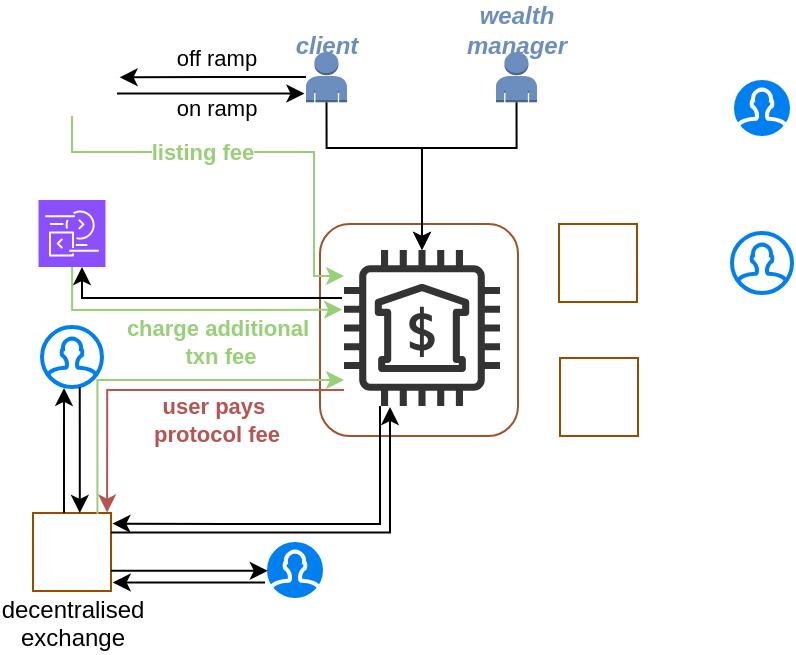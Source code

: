 <mxfile version="24.8.0" pages="7">
  <diagram id="QcLsKUMuKHz0nEROdZWj" name="revenue">
    <mxGraphModel dx="598" dy="1508" grid="0" gridSize="10" guides="1" tooltips="1" connect="1" arrows="1" fold="1" page="1" pageScale="1" pageWidth="827" pageHeight="1169" math="0" shadow="0">
      <root>
        <mxCell id="0" />
        <mxCell id="1" parent="0" />
        <mxCell id="SIoKPEtFllsg_iDvEtWE-5" value="" style="rounded=1;whiteSpace=wrap;html=1;strokeColor=#A0522D;" parent="1" vertex="1">
          <mxGeometry x="298" y="-239" width="99" height="106" as="geometry" />
        </mxCell>
        <mxCell id="SIoKPEtFllsg_iDvEtWE-2" value="" style="sketch=0;outlineConnect=0;fillColor=#333333;strokeColor=#432D57;dashed=0;verticalLabelPosition=bottom;verticalAlign=top;align=center;html=1;fontSize=12;fontStyle=0;aspect=fixed;pointerEvents=1;shape=mxgraph.aws4.bank;fontColor=#ffffff;" parent="1" vertex="1">
          <mxGeometry x="310" y="-226" width="78" height="78" as="geometry" />
        </mxCell>
        <mxCell id="SIoKPEtFllsg_iDvEtWE-48" style="edgeStyle=orthogonalEdgeStyle;rounded=0;orthogonalLoop=1;jettySize=auto;html=1;exitX=1;exitY=0.75;exitDx=0;exitDy=0;entryX=-0.038;entryY=0.827;entryDx=0;entryDy=0;entryPerimeter=0;" parent="1" source="SIoKPEtFllsg_iDvEtWE-8" target="SIoKPEtFllsg_iDvEtWE-24" edge="1">
          <mxGeometry relative="1" as="geometry" />
        </mxCell>
        <mxCell id="SIoKPEtFllsg_iDvEtWE-50" value="on ramp" style="edgeLabel;html=1;align=center;verticalAlign=middle;resizable=0;points=[];" parent="SIoKPEtFllsg_iDvEtWE-48" vertex="1" connectable="0">
          <mxGeometry x="0.183" relative="1" as="geometry">
            <mxPoint x="-6" y="7" as="offset" />
          </mxGeometry>
        </mxCell>
        <mxCell id="SIoKPEtFllsg_iDvEtWE-54" style="edgeStyle=orthogonalEdgeStyle;rounded=0;orthogonalLoop=1;jettySize=auto;html=1;strokeColor=#97D077;" parent="1" source="SIoKPEtFllsg_iDvEtWE-8" target="SIoKPEtFllsg_iDvEtWE-2" edge="1">
          <mxGeometry relative="1" as="geometry">
            <Array as="points">
              <mxPoint x="174" y="-275" />
              <mxPoint x="295" y="-275" />
              <mxPoint x="295" y="-213" />
            </Array>
          </mxGeometry>
        </mxCell>
        <mxCell id="SIoKPEtFllsg_iDvEtWE-55" value="&lt;font color=&quot;#97d077&quot;&gt;&lt;b&gt;listing fee&lt;/b&gt;&lt;/font&gt;" style="edgeLabel;html=1;align=center;verticalAlign=middle;resizable=0;points=[];" parent="SIoKPEtFllsg_iDvEtWE-54" vertex="1" connectable="0">
          <mxGeometry x="0.146" y="1" relative="1" as="geometry">
            <mxPoint x="-41" y="1" as="offset" />
          </mxGeometry>
        </mxCell>
        <mxCell id="SIoKPEtFllsg_iDvEtWE-8" value="" style="shape=image;html=1;verticalAlign=top;verticalLabelPosition=bottom;labelBackgroundColor=#ffffff;imageAspect=0;aspect=fixed;image=https://cdn4.iconfinder.com/data/icons/48-bubbles/48/04.Bank-128.png" parent="1" vertex="1">
          <mxGeometry x="151.5" y="-338" width="45" height="45" as="geometry" />
        </mxCell>
        <mxCell id="SIoKPEtFllsg_iDvEtWE-20" value="" style="sketch=0;points=[[0,0,0],[0.25,0,0],[0.5,0,0],[0.75,0,0],[1,0,0],[0,1,0],[0.25,1,0],[0.5,1,0],[0.75,1,0],[1,1,0],[0,0.25,0],[0,0.5,0],[0,0.75,0],[1,0.25,0],[1,0.5,0],[1,0.75,0]];outlineConnect=0;fontColor=#232F3E;fillColor=#8C4FFF;strokeColor=#ffffff;dashed=0;verticalLabelPosition=bottom;verticalAlign=top;align=center;html=1;fontSize=12;fontStyle=0;aspect=fixed;shape=mxgraph.aws4.resourceIcon;resIcon=mxgraph.aws4.data_exchange;" parent="1" vertex="1">
          <mxGeometry x="157.25" y="-251" width="33.5" height="33.5" as="geometry" />
        </mxCell>
        <mxCell id="SIoKPEtFllsg_iDvEtWE-23" value="&lt;font color=&quot;#6c8ebf&quot;&gt;&lt;b&gt;&lt;i&gt;wealth&lt;/i&gt;&lt;/b&gt;&lt;/font&gt;&lt;div&gt;&lt;font color=&quot;#6c8ebf&quot;&gt;&lt;b&gt;&lt;i&gt;manager&lt;/i&gt;&lt;/b&gt;&lt;/font&gt;&lt;/div&gt;" style="outlineConnect=0;dashed=0;verticalLabelPosition=top;verticalAlign=bottom;align=center;html=1;shape=mxgraph.aws3.user;fillColor=#6C8EBF;rotation=0;strokeColor=#000000;fontColor=#ffffff;labelPosition=center;spacingBottom=-6;" parent="1" vertex="1">
          <mxGeometry x="386" y="-325" width="20.5" height="25.11" as="geometry" />
        </mxCell>
        <mxCell id="SIoKPEtFllsg_iDvEtWE-24" value="&lt;font color=&quot;#6c8ebf&quot;&gt;&lt;b&gt;&lt;i&gt;client&lt;/i&gt;&lt;/b&gt;&lt;/font&gt;" style="outlineConnect=0;dashed=0;verticalLabelPosition=top;verticalAlign=bottom;align=center;html=1;shape=mxgraph.aws3.user;fillColor=#6C8EBF;rotation=0;strokeColor=#000000;fontColor=#ffffff;labelPosition=center;spacingBottom=-6;" parent="1" vertex="1">
          <mxGeometry x="291" y="-325" width="20.5" height="25.11" as="geometry" />
        </mxCell>
        <mxCell id="SIoKPEtFllsg_iDvEtWE-26" style="edgeStyle=orthogonalEdgeStyle;rounded=0;orthogonalLoop=1;jettySize=auto;html=1;exitX=0.5;exitY=1;exitDx=0;exitDy=0;exitPerimeter=0;" parent="1" source="SIoKPEtFllsg_iDvEtWE-23" target="SIoKPEtFllsg_iDvEtWE-2" edge="1">
          <mxGeometry relative="1" as="geometry">
            <Array as="points">
              <mxPoint x="396" y="-277" />
              <mxPoint x="349" y="-277" />
            </Array>
          </mxGeometry>
        </mxCell>
        <mxCell id="SIoKPEtFllsg_iDvEtWE-27" style="edgeStyle=orthogonalEdgeStyle;rounded=0;orthogonalLoop=1;jettySize=auto;html=1;exitX=0.5;exitY=1;exitDx=0;exitDy=0;exitPerimeter=0;" parent="1" source="SIoKPEtFllsg_iDvEtWE-24" target="SIoKPEtFllsg_iDvEtWE-2" edge="1">
          <mxGeometry relative="1" as="geometry">
            <Array as="points">
              <mxPoint x="301" y="-277" />
              <mxPoint x="349" y="-277" />
            </Array>
          </mxGeometry>
        </mxCell>
        <mxCell id="SIoKPEtFllsg_iDvEtWE-34" value="" style="shape=image;html=1;verticalAlign=top;verticalLabelPosition=bottom;labelBackgroundColor=#ffffff;imageAspect=0;aspect=fixed;image=https://cdn4.iconfinder.com/data/icons/computer-and-web-2/500/Survey-128.png;imageBorder=#994C00;" parent="1" vertex="1">
          <mxGeometry x="418" y="-172" width="39" height="39" as="geometry" />
        </mxCell>
        <mxCell id="SIoKPEtFllsg_iDvEtWE-35" value="" style="shape=image;html=1;verticalAlign=top;verticalLabelPosition=bottom;labelBackgroundColor=#ffffff;imageAspect=0;aspect=fixed;image=https://cdn4.iconfinder.com/data/icons/computer-and-web-2/500/Survey-128.png;imageBorder=#994C00;" parent="1" vertex="1">
          <mxGeometry x="417.5" y="-239" width="39" height="39" as="geometry" />
        </mxCell>
        <mxCell id="SIoKPEtFllsg_iDvEtWE-45" value="" style="html=1;verticalLabelPosition=bottom;align=center;labelBackgroundColor=#ffffff;verticalAlign=bottom;strokeWidth=2;strokeColor=#0080F0;shadow=0;dashed=0;shape=mxgraph.ios7.icons.user;spacingBottom=-6;" parent="1" vertex="1">
          <mxGeometry x="159" y="-187.5" width="30" height="30" as="geometry" />
        </mxCell>
        <mxCell id="SIoKPEtFllsg_iDvEtWE-58" style="edgeStyle=orthogonalEdgeStyle;rounded=0;orthogonalLoop=1;jettySize=auto;html=1;entryX=1.022;entryY=0.89;entryDx=0;entryDy=0;entryPerimeter=0;" parent="1" source="SIoKPEtFllsg_iDvEtWE-46" target="SIoKPEtFllsg_iDvEtWE-56" edge="1">
          <mxGeometry relative="1" as="geometry">
            <Array as="points">
              <mxPoint x="232" y="-59" />
            </Array>
          </mxGeometry>
        </mxCell>
        <mxCell id="SIoKPEtFllsg_iDvEtWE-46" value="" style="html=1;verticalLabelPosition=bottom;align=center;labelBackgroundColor=#ffffff;verticalAlign=top;strokeWidth=2;strokeColor=#FFFFFF;shadow=0;dashed=0;shape=mxgraph.ios7.icons.user;fillColor=#0080F0;" parent="1" vertex="1">
          <mxGeometry x="270.5" y="-81" width="30" height="30" as="geometry" />
        </mxCell>
        <mxCell id="SIoKPEtFllsg_iDvEtWE-47" style="edgeStyle=orthogonalEdgeStyle;rounded=0;orthogonalLoop=1;jettySize=auto;html=1;entryX=1.029;entryY=0.57;entryDx=0;entryDy=0;entryPerimeter=0;" parent="1" source="SIoKPEtFllsg_iDvEtWE-24" target="SIoKPEtFllsg_iDvEtWE-8" edge="1">
          <mxGeometry relative="1" as="geometry" />
        </mxCell>
        <mxCell id="SIoKPEtFllsg_iDvEtWE-49" value="off ramp" style="edgeLabel;html=1;align=center;verticalAlign=middle;resizable=0;points=[];" parent="SIoKPEtFllsg_iDvEtWE-47" vertex="1" connectable="0">
          <mxGeometry x="0.084" relative="1" as="geometry">
            <mxPoint x="5" y="-10" as="offset" />
          </mxGeometry>
        </mxCell>
        <mxCell id="SIoKPEtFllsg_iDvEtWE-56" value="decentralised&lt;div&gt;exchange&lt;/div&gt;" style="shape=image;html=1;verticalAlign=top;verticalLabelPosition=bottom;labelBackgroundColor=#ffffff;imageAspect=0;aspect=fixed;image=https://cdn4.iconfinder.com/data/icons/computer-and-web-2/500/Survey-128.png;imageBorder=#994C00;spacingTop=-5;" parent="1" vertex="1">
          <mxGeometry x="154.5" y="-94.5" width="39" height="39" as="geometry" />
        </mxCell>
        <mxCell id="SIoKPEtFllsg_iDvEtWE-59" style="edgeStyle=orthogonalEdgeStyle;rounded=0;orthogonalLoop=1;jettySize=auto;html=1;entryX=0.046;entryY=0.513;entryDx=0;entryDy=0;entryPerimeter=0;" parent="1" source="SIoKPEtFllsg_iDvEtWE-56" target="SIoKPEtFllsg_iDvEtWE-46" edge="1">
          <mxGeometry relative="1" as="geometry">
            <Array as="points">
              <mxPoint x="232" y="-65" />
            </Array>
          </mxGeometry>
        </mxCell>
        <mxCell id="SIoKPEtFllsg_iDvEtWE-60" style="edgeStyle=orthogonalEdgeStyle;rounded=0;orthogonalLoop=1;jettySize=auto;html=1;entryX=0.367;entryY=1.015;entryDx=0;entryDy=0;entryPerimeter=0;" parent="1" source="SIoKPEtFllsg_iDvEtWE-56" target="SIoKPEtFllsg_iDvEtWE-45" edge="1">
          <mxGeometry relative="1" as="geometry">
            <mxPoint x="170" y="-137" as="targetPoint" />
            <Array as="points">
              <mxPoint x="170" y="-108" />
              <mxPoint x="170" y="-108" />
            </Array>
          </mxGeometry>
        </mxCell>
        <mxCell id="SIoKPEtFllsg_iDvEtWE-61" style="edgeStyle=orthogonalEdgeStyle;rounded=0;orthogonalLoop=1;jettySize=auto;html=1;entryX=0.629;entryY=0.999;entryDx=0;entryDy=0;entryPerimeter=0;startArrow=classic;startFill=1;endArrow=none;endFill=0;" parent="1" source="SIoKPEtFllsg_iDvEtWE-56" target="SIoKPEtFllsg_iDvEtWE-45" edge="1">
          <mxGeometry relative="1" as="geometry">
            <Array as="points">
              <mxPoint x="178" y="-137" />
            </Array>
          </mxGeometry>
        </mxCell>
        <mxCell id="SIoKPEtFllsg_iDvEtWE-63" style="edgeStyle=orthogonalEdgeStyle;rounded=0;orthogonalLoop=1;jettySize=auto;html=1;entryX=0.95;entryY=-0.006;entryDx=0;entryDy=0;entryPerimeter=0;fillColor=#f8cecc;strokeColor=#b85450;" parent="1" source="SIoKPEtFllsg_iDvEtWE-2" target="SIoKPEtFllsg_iDvEtWE-56" edge="1">
          <mxGeometry relative="1" as="geometry">
            <Array as="points">
              <mxPoint x="192" y="-156" />
            </Array>
          </mxGeometry>
        </mxCell>
        <mxCell id="jSkQstID_xtaI9SZuhtN-2" value="&lt;font color=&quot;#b85450&quot;&gt;&lt;b&gt;user pays&amp;nbsp;&lt;/b&gt;&lt;/font&gt;&lt;div&gt;&lt;font color=&quot;#b85450&quot;&gt;&lt;b&gt;protocol fee&lt;/b&gt;&lt;/font&gt;&lt;/div&gt;" style="edgeLabel;html=1;align=center;verticalAlign=middle;resizable=0;points=[];" vertex="1" connectable="0" parent="SIoKPEtFllsg_iDvEtWE-63">
          <mxGeometry x="-0.308" relative="1" as="geometry">
            <mxPoint x="-2" y="15" as="offset" />
          </mxGeometry>
        </mxCell>
        <mxCell id="SIoKPEtFllsg_iDvEtWE-64" style="edgeStyle=orthogonalEdgeStyle;rounded=0;orthogonalLoop=1;jettySize=auto;html=1;exitX=1;exitY=0.25;exitDx=0;exitDy=0;entryX=0.293;entryY=1.007;entryDx=0;entryDy=0;entryPerimeter=0;" parent="1" source="SIoKPEtFllsg_iDvEtWE-56" target="SIoKPEtFllsg_iDvEtWE-2" edge="1">
          <mxGeometry relative="1" as="geometry">
            <Array as="points">
              <mxPoint x="333" y="-85" />
              <mxPoint x="333" y="-147" />
            </Array>
            <mxPoint x="265.5" y="-133" as="targetPoint" />
          </mxGeometry>
        </mxCell>
        <mxCell id="SIoKPEtFllsg_iDvEtWE-65" style="edgeStyle=orthogonalEdgeStyle;rounded=0;orthogonalLoop=1;jettySize=auto;html=1;entryX=1.018;entryY=0.136;entryDx=0;entryDy=0;entryPerimeter=0;" parent="1" source="SIoKPEtFllsg_iDvEtWE-2" target="SIoKPEtFllsg_iDvEtWE-56" edge="1">
          <mxGeometry relative="1" as="geometry">
            <Array as="points">
              <mxPoint x="328" y="-89" />
              <mxPoint x="252" y="-89" />
            </Array>
          </mxGeometry>
        </mxCell>
        <mxCell id="SIoKPEtFllsg_iDvEtWE-66" style="edgeStyle=orthogonalEdgeStyle;rounded=0;orthogonalLoop=1;jettySize=auto;html=1;exitX=0.826;exitY=0.014;exitDx=0;exitDy=0;exitPerimeter=0;strokeColor=#97D077;" parent="1" source="SIoKPEtFllsg_iDvEtWE-56" target="SIoKPEtFllsg_iDvEtWE-2" edge="1">
          <mxGeometry relative="1" as="geometry">
            <Array as="points">
              <mxPoint x="187" y="-161" />
            </Array>
          </mxGeometry>
        </mxCell>
        <mxCell id="jSkQstID_xtaI9SZuhtN-1" value="&lt;font color=&quot;#97d077&quot;&gt;&lt;b&gt;charge&amp;nbsp;&lt;/b&gt;&lt;/font&gt;&lt;b style=&quot;color: rgb(151, 208, 119);&quot;&gt;additional&amp;nbsp;&lt;/b&gt;&lt;div&gt;&lt;b style=&quot;color: rgb(151, 208, 119);&quot;&gt;txn fee&lt;/b&gt;&lt;/div&gt;" style="edgeLabel;html=1;align=center;verticalAlign=middle;resizable=0;points=[];" vertex="1" connectable="0" parent="SIoKPEtFllsg_iDvEtWE-66">
          <mxGeometry x="0.24" y="1" relative="1" as="geometry">
            <mxPoint x="10" y="-18" as="offset" />
          </mxGeometry>
        </mxCell>
        <mxCell id="SIoKPEtFllsg_iDvEtWE-67" style="edgeStyle=orthogonalEdgeStyle;rounded=0;orthogonalLoop=1;jettySize=auto;html=1;entryX=-0.012;entryY=0.382;entryDx=0;entryDy=0;entryPerimeter=0;strokeColor=#97D077;" parent="1" source="SIoKPEtFllsg_iDvEtWE-20" target="SIoKPEtFllsg_iDvEtWE-2" edge="1">
          <mxGeometry relative="1" as="geometry">
            <Array as="points">
              <mxPoint x="174" y="-196" />
              <mxPoint x="250" y="-196" />
            </Array>
          </mxGeometry>
        </mxCell>
        <mxCell id="SIoKPEtFllsg_iDvEtWE-68" style="edgeStyle=orthogonalEdgeStyle;rounded=0;orthogonalLoop=1;jettySize=auto;html=1;startArrow=classic;startFill=1;endArrow=none;endFill=0;" parent="1" source="SIoKPEtFllsg_iDvEtWE-20" edge="1">
          <mxGeometry relative="1" as="geometry">
            <mxPoint x="179" y="-212" as="sourcePoint" />
            <mxPoint x="309" y="-202" as="targetPoint" />
            <Array as="points">
              <mxPoint x="179" y="-202" />
              <mxPoint x="309" y="-202" />
            </Array>
          </mxGeometry>
        </mxCell>
        <mxCell id="LlkiGG_l6i4G1gKVPcp_-1" value="" style="html=1;verticalLabelPosition=bottom;align=center;labelBackgroundColor=#ffffff;verticalAlign=bottom;strokeWidth=2;strokeColor=#0080F0;shadow=0;dashed=0;shape=mxgraph.ios7.icons.user;spacingBottom=-6;" parent="1" vertex="1">
          <mxGeometry x="504" y="-234.5" width="30" height="30" as="geometry" />
        </mxCell>
        <mxCell id="LlkiGG_l6i4G1gKVPcp_-2" value="" style="html=1;verticalLabelPosition=bottom;align=center;labelBackgroundColor=#ffffff;verticalAlign=top;strokeWidth=2;strokeColor=#FFFFFF;shadow=0;dashed=0;shape=mxgraph.ios7.icons.user;fillColor=#0080F0;" parent="1" vertex="1">
          <mxGeometry x="504" y="-312" width="30" height="30" as="geometry" />
        </mxCell>
      </root>
    </mxGraphModel>
  </diagram>
  <diagram name="architecture" id="YXDQPZ1RAeT50rto0kDh">
    <mxGraphModel dx="3348" dy="3069" grid="0" gridSize="10" guides="1" tooltips="1" connect="1" arrows="1" fold="1" page="1" pageScale="1" pageWidth="827" pageHeight="1169" math="0" shadow="0">
      <root>
        <mxCell id="0" />
        <mxCell id="1" parent="0" />
        <mxCell id="z6geWVlJQv_1Q-CfxisJ-80" value="" style="rounded=0;whiteSpace=wrap;html=1;opacity=10;fillColor=#1ba1e2;strokeColor=#006EAF;fontColor=#ffffff;" parent="1" vertex="1">
          <mxGeometry x="1030" y="-28" width="450" height="320" as="geometry" />
        </mxCell>
        <mxCell id="z6geWVlJQv_1Q-CfxisJ-1" value="&lt;font style=&quot;font-size: 25px;&quot;&gt;&lt;b&gt;Custody System&lt;/b&gt;&lt;/font&gt;" style="shape=umlFrame;whiteSpace=wrap;html=1;width=140;height=60;boundedLbl=1;verticalAlign=middle;align=left;spacingLeft=5;strokeWidth=2;" parent="1" vertex="1">
          <mxGeometry x="662" y="356" width="647" height="299" as="geometry" />
        </mxCell>
        <mxCell id="z6geWVlJQv_1Q-CfxisJ-2" value="&lt;font style=&quot;font-size: 18px;&quot;&gt;Database&lt;/font&gt;" style="shape=datastore;whiteSpace=wrap;html=1;" parent="1" vertex="1">
          <mxGeometry x="674" y="535" width="100" height="90" as="geometry" />
        </mxCell>
        <mxCell id="z6geWVlJQv_1Q-CfxisJ-3" value="" style="shape=actor;whiteSpace=wrap;html=1;strokeWidth=2;" parent="1" vertex="1">
          <mxGeometry x="589" y="345" width="40" height="60" as="geometry" />
        </mxCell>
        <mxCell id="z6geWVlJQv_1Q-CfxisJ-4" value="&lt;font style=&quot;font-size: 25px;&quot;&gt;&lt;b&gt;Client&lt;br&gt;User&lt;/b&gt;&lt;br&gt;&lt;/font&gt;" style="text;html=1;align=center;verticalAlign=middle;resizable=0;points=[];autosize=1;strokeColor=none;fillColor=none;" parent="1" vertex="1">
          <mxGeometry x="563" y="396" width="90" height="70" as="geometry" />
        </mxCell>
        <mxCell id="z6geWVlJQv_1Q-CfxisJ-5" style="edgeStyle=orthogonalEdgeStyle;rounded=0;orthogonalLoop=1;jettySize=auto;html=1;exitX=1;exitY=0.5;exitDx=0;exitDy=0;entryX=0;entryY=0.5;entryDx=0;entryDy=0;strokeWidth=1;endArrow=async;endFill=0;strokeColor=none;" parent="1" source="z6geWVlJQv_1Q-CfxisJ-8" edge="1">
          <mxGeometry relative="1" as="geometry">
            <mxPoint x="1399" y="510.0" as="targetPoint" />
          </mxGeometry>
        </mxCell>
        <mxCell id="z6geWVlJQv_1Q-CfxisJ-8" value="&lt;font style=&quot;font-size: 18px;&quot;&gt;&amp;lt;&amp;lt;Component&amp;gt;&amp;gt;&lt;br&gt;&lt;b&gt;Backend&lt;/b&gt;&lt;/font&gt;" style="html=1;align=center;verticalAlign=middle;dashed=0;" parent="1" vertex="1">
          <mxGeometry x="907" y="435" width="137" height="60" as="geometry" />
        </mxCell>
        <mxCell id="z6geWVlJQv_1Q-CfxisJ-9" value="&lt;font style=&quot;font-size: 18px;&quot;&gt;&amp;lt;&amp;lt;Component&amp;gt;&amp;gt;&lt;br&gt;&lt;b&gt;Frontend&lt;/b&gt;&lt;/font&gt;" style="html=1;align=center;verticalAlign=middle;dashed=0;" parent="1" vertex="1">
          <mxGeometry x="674" y="435" width="140" height="60" as="geometry" />
        </mxCell>
        <mxCell id="z6geWVlJQv_1Q-CfxisJ-10" value="" style="rounded=0;orthogonalLoop=1;jettySize=auto;html=1;endArrow=none;endFill=0;sketch=0;sourcePerimeterSpacing=0;targetPerimeterSpacing=0;exitX=0.25;exitY=1;exitDx=0;exitDy=0;" parent="1" source="z6geWVlJQv_1Q-CfxisJ-8" target="z6geWVlJQv_1Q-CfxisJ-13" edge="1">
          <mxGeometry relative="1" as="geometry">
            <mxPoint x="1309" y="445" as="sourcePoint" />
          </mxGeometry>
        </mxCell>
        <mxCell id="z6geWVlJQv_1Q-CfxisJ-11" value="&lt;font style=&quot;font-size: 17px;&quot;&gt;Data &lt;br&gt;Request&lt;/font&gt;" style="edgeLabel;html=1;align=center;verticalAlign=middle;resizable=0;points=[];" parent="z6geWVlJQv_1Q-CfxisJ-10" connectable="0" vertex="1">
          <mxGeometry x="0.2" y="-2" relative="1" as="geometry">
            <mxPoint as="offset" />
          </mxGeometry>
        </mxCell>
        <mxCell id="z6geWVlJQv_1Q-CfxisJ-12" value="" style="rounded=0;orthogonalLoop=1;jettySize=auto;html=1;endArrow=halfCircle;endFill=0;entryX=0.5;entryY=0.5;endSize=6;strokeWidth=1;sketch=0;exitX=0.988;exitY=0.647;exitDx=0;exitDy=0;exitPerimeter=0;" parent="1" source="z6geWVlJQv_1Q-CfxisJ-2" target="z6geWVlJQv_1Q-CfxisJ-13" edge="1">
          <mxGeometry relative="1" as="geometry">
            <mxPoint x="1349" y="445" as="sourcePoint" />
          </mxGeometry>
        </mxCell>
        <mxCell id="z6geWVlJQv_1Q-CfxisJ-13" value="" style="ellipse;whiteSpace=wrap;html=1;align=center;aspect=fixed;resizable=0;points=[];outlineConnect=0;sketch=0;" parent="1" vertex="1">
          <mxGeometry x="814" y="585" width="10" height="10" as="geometry" />
        </mxCell>
        <mxCell id="z6geWVlJQv_1Q-CfxisJ-14" value="" style="rounded=0;orthogonalLoop=1;jettySize=auto;html=1;endArrow=none;endFill=0;sketch=0;sourcePerimeterSpacing=0;targetPerimeterSpacing=0;exitX=1;exitY=0.5;exitDx=0;exitDy=0;" parent="1" source="z6geWVlJQv_1Q-CfxisJ-9" target="z6geWVlJQv_1Q-CfxisJ-17" edge="1">
          <mxGeometry relative="1" as="geometry">
            <mxPoint x="1309" y="445" as="sourcePoint" />
          </mxGeometry>
        </mxCell>
        <mxCell id="z6geWVlJQv_1Q-CfxisJ-15" value="&lt;font style=&quot;font-size: 17px;&quot;&gt;API&lt;br&gt;Request&lt;/font&gt;" style="edgeLabel;html=1;align=center;verticalAlign=middle;resizable=0;points=[];labelBackgroundColor=none;" parent="z6geWVlJQv_1Q-CfxisJ-14" connectable="0" vertex="1">
          <mxGeometry x="-0.1" y="1" relative="1" as="geometry">
            <mxPoint x="8" y="1" as="offset" />
          </mxGeometry>
        </mxCell>
        <mxCell id="z6geWVlJQv_1Q-CfxisJ-16" value="" style="rounded=0;orthogonalLoop=1;jettySize=auto;html=1;endArrow=halfCircle;endFill=0;entryX=0.5;entryY=0.5;endSize=6;strokeWidth=1;sketch=0;exitX=0;exitY=0.5;exitDx=0;exitDy=0;" parent="1" source="z6geWVlJQv_1Q-CfxisJ-8" target="z6geWVlJQv_1Q-CfxisJ-17" edge="1">
          <mxGeometry relative="1" as="geometry">
            <mxPoint x="1349" y="445" as="sourcePoint" />
          </mxGeometry>
        </mxCell>
        <mxCell id="z6geWVlJQv_1Q-CfxisJ-17" value="" style="ellipse;whiteSpace=wrap;html=1;align=center;aspect=fixed;resizable=0;points=[];outlineConnect=0;sketch=0;" parent="1" vertex="1">
          <mxGeometry x="884" y="460" width="10" height="10" as="geometry" />
        </mxCell>
        <mxCell id="z6geWVlJQv_1Q-CfxisJ-34" value="" style="html=1;align=center;verticalAlign=middle;dashed=0;rotation=-90;strokeWidth=2;" parent="1" vertex="1">
          <mxGeometry x="1165" y="375" width="110" height="151" as="geometry" />
        </mxCell>
        <mxCell id="z6geWVlJQv_1Q-CfxisJ-35" value="&lt;font style=&quot;font-size: 18px;&quot;&gt;&amp;lt;&amp;lt;Component&amp;gt;&amp;gt;&lt;br style=&quot;border-color: var(--border-color);&quot;&gt;&lt;/font&gt;&lt;br style=&quot;border-color: var(--border-color); font-size: 18px;&quot;&gt;&lt;b style=&quot;border-color: var(--border-color);&quot;&gt;&lt;font style=&quot;font-size: 18px;&quot;&gt;MPC Server&lt;/font&gt;&lt;/b&gt;" style="text;html=1;align=center;verticalAlign=middle;resizable=0;points=[];autosize=1;strokeColor=none;fillColor=none;" parent="1" vertex="1">
          <mxGeometry x="1140" y="386" width="160" height="70" as="geometry" />
        </mxCell>
        <mxCell id="z6geWVlJQv_1Q-CfxisJ-37" style="edgeStyle=orthogonalEdgeStyle;rounded=0;orthogonalLoop=1;jettySize=auto;html=1;exitX=0.75;exitY=0;exitDx=0;exitDy=0;" parent="1" source="z6geWVlJQv_1Q-CfxisJ-8" edge="1">
          <mxGeometry relative="1" as="geometry">
            <mxPoint x="1145" y="429" as="targetPoint" />
            <Array as="points">
              <mxPoint x="1010" y="428" />
              <mxPoint x="1145" y="428" />
            </Array>
          </mxGeometry>
        </mxCell>
        <mxCell id="z6geWVlJQv_1Q-CfxisJ-38" value="&lt;font style=&quot;font-size: 17px;&quot;&gt;Transaction&lt;br&gt;Message&lt;/font&gt;" style="edgeLabel;html=1;align=center;verticalAlign=middle;resizable=0;points=[];labelBackgroundColor=none;" parent="z6geWVlJQv_1Q-CfxisJ-37" vertex="1" connectable="0">
          <mxGeometry x="0.114" y="-1" relative="1" as="geometry">
            <mxPoint x="-13" y="-24" as="offset" />
          </mxGeometry>
        </mxCell>
        <mxCell id="z6geWVlJQv_1Q-CfxisJ-40" style="edgeStyle=orthogonalEdgeStyle;rounded=0;orthogonalLoop=1;jettySize=auto;html=1;entryX=1;entryY=0.5;entryDx=0;entryDy=0;" parent="1" target="z6geWVlJQv_1Q-CfxisJ-8" edge="1">
          <mxGeometry relative="1" as="geometry">
            <mxPoint x="1164" y="465" as="sourcePoint" />
            <mxPoint x="1093.05" y="464.42" as="targetPoint" />
          </mxGeometry>
        </mxCell>
        <mxCell id="z6geWVlJQv_1Q-CfxisJ-41" value="&lt;span style=&quot;font-size: 17px;&quot;&gt;Signed&lt;br&gt;Transaction&lt;/span&gt;" style="edgeLabel;html=1;align=center;verticalAlign=middle;resizable=0;points=[];labelBackgroundColor=none;" parent="z6geWVlJQv_1Q-CfxisJ-40" vertex="1" connectable="0">
          <mxGeometry x="0.195" relative="1" as="geometry">
            <mxPoint x="3" y="-1" as="offset" />
          </mxGeometry>
        </mxCell>
        <mxCell id="z6geWVlJQv_1Q-CfxisJ-42" value="Signature &#xa;Generation" style="shape=module;align=left;spacingLeft=20;align=center;verticalAlign=top;fontSize=17;" parent="1" vertex="1">
          <mxGeometry x="1145" y="451" width="105" height="50" as="geometry" />
        </mxCell>
        <mxCell id="z6geWVlJQv_1Q-CfxisJ-58" value="&lt;font style=&quot;font-size: 25px;&quot;&gt;&lt;b&gt;Blockchain&lt;/b&gt;&lt;/font&gt;" style="shape=umlFrame;whiteSpace=wrap;html=1;width=140;height=30;boundedLbl=1;verticalAlign=middle;align=left;spacingLeft=5;strokeWidth=2;" parent="1" vertex="1">
          <mxGeometry x="670" y="675" width="461" height="235" as="geometry" />
        </mxCell>
        <mxCell id="z6geWVlJQv_1Q-CfxisJ-59" value="" style="rounded=1;whiteSpace=wrap;html=1;" parent="1" vertex="1">
          <mxGeometry x="737.5" y="866.25" width="370" height="40" as="geometry" />
        </mxCell>
        <mxCell id="z6geWVlJQv_1Q-CfxisJ-60" value="&lt;font style=&quot;font-size: 18px;&quot;&gt;&amp;lt;&amp;lt;Component&amp;gt;&amp;gt;&lt;br&gt;&lt;b&gt;Gateway&lt;/b&gt;&lt;/font&gt;" style="html=1;align=center;verticalAlign=middle;dashed=0;" parent="1" vertex="1">
          <mxGeometry x="830" y="665" width="140" height="65" as="geometry" />
        </mxCell>
        <mxCell id="z6geWVlJQv_1Q-CfxisJ-61" value="" style="rounded=1;whiteSpace=wrap;html=1;" parent="1" vertex="1">
          <mxGeometry x="739.5" y="770" width="370" height="40" as="geometry" />
        </mxCell>
        <mxCell id="z6geWVlJQv_1Q-CfxisJ-62" value="&lt;font style=&quot;font-size: 18px;&quot;&gt;&amp;lt;&amp;lt;Component&amp;gt;&amp;gt;&lt;br&gt;&lt;b&gt;Indexing&lt;br&gt;Service&lt;/b&gt;&lt;/font&gt;" style="html=1;align=center;verticalAlign=middle;dashed=0;" parent="1" vertex="1">
          <mxGeometry x="980" y="665" width="145" height="65" as="geometry" />
        </mxCell>
        <mxCell id="z6geWVlJQv_1Q-CfxisJ-63" value="" style="rounded=1;whiteSpace=wrap;html=1;" parent="1" vertex="1">
          <mxGeometry x="737.5" y="821.25" width="370" height="40" as="geometry" />
        </mxCell>
        <mxCell id="z6geWVlJQv_1Q-CfxisJ-64" value="&lt;font style=&quot;font-size: 20px;&quot;&gt;DeFi&lt;/font&gt;" style="shape=umlFrame;whiteSpace=wrap;html=1;width=85;height=25;boundedLbl=1;verticalAlign=middle;align=left;spacingLeft=5;" parent="1" vertex="1">
          <mxGeometry x="824.5" y="730" width="295" height="180" as="geometry" />
        </mxCell>
        <mxCell id="z6geWVlJQv_1Q-CfxisJ-65" value="&lt;font style=&quot;font-size: 18px;&quot;&gt;Ethereum&lt;/font&gt;" style="text;html=1;align=center;verticalAlign=middle;resizable=0;points=[];autosize=1;strokeColor=none;fillColor=none;" parent="1" vertex="1">
          <mxGeometry x="734.5" y="770" width="100" height="40" as="geometry" />
        </mxCell>
        <mxCell id="z6geWVlJQv_1Q-CfxisJ-66" value="&lt;font style=&quot;font-size: 18px;&quot;&gt;Ripple&lt;/font&gt;" style="text;html=1;align=center;verticalAlign=middle;resizable=0;points=[];autosize=1;strokeColor=none;fillColor=none;" parent="1" vertex="1">
          <mxGeometry x="908" y="820" width="80" height="40" as="geometry" />
        </mxCell>
        <mxCell id="z6geWVlJQv_1Q-CfxisJ-67" value="&lt;font style=&quot;font-size: 18px;&quot;&gt;«Component»&lt;br&gt;&lt;b&gt;Decentralised &lt;br&gt;Exchange&lt;/b&gt;&lt;/font&gt;" style="html=1;dropTarget=0;" parent="1" vertex="1">
          <mxGeometry x="834.5" y="762.5" width="125" height="147.5" as="geometry" />
        </mxCell>
        <mxCell id="z6geWVlJQv_1Q-CfxisJ-68" value="" style="shape=module;jettyWidth=8;jettyHeight=4;" parent="z6geWVlJQv_1Q-CfxisJ-67" vertex="1">
          <mxGeometry x="1" width="20" height="20" relative="1" as="geometry">
            <mxPoint x="-27" y="7" as="offset" />
          </mxGeometry>
        </mxCell>
        <mxCell id="z6geWVlJQv_1Q-CfxisJ-69" value="&lt;font style=&quot;font-size: 18px;&quot;&gt;«Component»&lt;br&gt;&lt;b&gt;Lending&lt;/b&gt;&lt;/font&gt;" style="html=1;dropTarget=0;" parent="1" vertex="1">
          <mxGeometry x="979.5" y="760" width="120" height="150" as="geometry" />
        </mxCell>
        <mxCell id="z6geWVlJQv_1Q-CfxisJ-70" value="" style="shape=module;jettyWidth=8;jettyHeight=4;" parent="z6geWVlJQv_1Q-CfxisJ-69" vertex="1">
          <mxGeometry x="1" width="20" height="20" relative="1" as="geometry">
            <mxPoint x="-27" y="7" as="offset" />
          </mxGeometry>
        </mxCell>
        <mxCell id="z6geWVlJQv_1Q-CfxisJ-71" value="" style="rounded=0;orthogonalLoop=1;jettySize=auto;html=1;endArrow=none;endFill=0;sketch=0;sourcePerimeterSpacing=0;targetPerimeterSpacing=0;strokeWidth=1;exitX=0.476;exitY=0.996;exitDx=0;exitDy=0;exitPerimeter=0;" parent="1" source="z6geWVlJQv_1Q-CfxisJ-8" target="z6geWVlJQv_1Q-CfxisJ-73" edge="1">
          <mxGeometry relative="1" as="geometry">
            <mxPoint x="876.5" y="660" as="sourcePoint" />
          </mxGeometry>
        </mxCell>
        <mxCell id="z6geWVlJQv_1Q-CfxisJ-72" value="" style="rounded=0;orthogonalLoop=1;jettySize=auto;html=1;endArrow=halfCircle;endFill=0;entryX=0.5;entryY=0.5;endSize=6;strokeWidth=1;sketch=0;exitX=0.367;exitY=-0.012;exitDx=0;exitDy=0;exitPerimeter=0;" parent="1" source="z6geWVlJQv_1Q-CfxisJ-60" target="z6geWVlJQv_1Q-CfxisJ-73" edge="1">
          <mxGeometry relative="1" as="geometry">
            <mxPoint x="756.5" y="640" as="sourcePoint" />
          </mxGeometry>
        </mxCell>
        <mxCell id="z6geWVlJQv_1Q-CfxisJ-73" value="" style="ellipse;whiteSpace=wrap;html=1;align=center;aspect=fixed;resizable=0;points=[];outlineConnect=0;sketch=0;" parent="1" vertex="1">
          <mxGeometry x="894" y="615" width="10" height="10" as="geometry" />
        </mxCell>
        <mxCell id="z6geWVlJQv_1Q-CfxisJ-74" value="&lt;font style=&quot;font-size: 18px;&quot;&gt;Hedera&lt;/font&gt;" style="text;html=1;align=center;verticalAlign=middle;resizable=0;points=[];autosize=1;strokeColor=none;fillColor=none;" parent="1" vertex="1">
          <mxGeometry x="733.5" y="866.25" width="80" height="40" as="geometry" />
        </mxCell>
        <mxCell id="z6geWVlJQv_1Q-CfxisJ-75" value="" style="shape=actor;whiteSpace=wrap;html=1;strokeWidth=2;" parent="1" vertex="1">
          <mxGeometry x="589" y="505" width="40" height="60" as="geometry" />
        </mxCell>
        <mxCell id="z6geWVlJQv_1Q-CfxisJ-76" value="&lt;font style=&quot;font-size: 25px;&quot;&gt;&lt;b&gt;Wealth&lt;br&gt;Manager&lt;br&gt;User&lt;/b&gt;&lt;br&gt;&lt;/font&gt;" style="text;html=1;align=center;verticalAlign=middle;resizable=0;points=[];autosize=1;strokeColor=none;fillColor=none;labelBackgroundColor=default;" parent="1" vertex="1">
          <mxGeometry x="544" y="563" width="130" height="100" as="geometry" />
        </mxCell>
        <mxCell id="z6geWVlJQv_1Q-CfxisJ-77" value="&lt;font style=&quot;font-size: 17px;&quot;&gt;Interaction&lt;/font&gt;" style="text;html=1;align=center;verticalAlign=middle;resizable=0;points=[];autosize=1;strokeColor=none;fillColor=none;" parent="1" vertex="1">
          <mxGeometry x="554" y="450" width="100" height="30" as="geometry" />
        </mxCell>
        <mxCell id="z6geWVlJQv_1Q-CfxisJ-78" style="edgeStyle=orthogonalEdgeStyle;rounded=0;orthogonalLoop=1;jettySize=auto;html=1;exitX=0.5;exitY=0;exitDx=0;exitDy=0;entryX=0.005;entryY=0.693;entryDx=0;entryDy=0;entryPerimeter=0;" parent="1" source="z6geWVlJQv_1Q-CfxisJ-75" target="z6geWVlJQv_1Q-CfxisJ-9" edge="1">
          <mxGeometry relative="1" as="geometry" />
        </mxCell>
        <mxCell id="z6geWVlJQv_1Q-CfxisJ-79" style="edgeStyle=orthogonalEdgeStyle;rounded=0;orthogonalLoop=1;jettySize=auto;html=1;exitX=0.5;exitY=1;exitDx=0;exitDy=0;entryX=-0.002;entryY=0.352;entryDx=0;entryDy=0;entryPerimeter=0;" parent="1" source="z6geWVlJQv_1Q-CfxisJ-3" target="z6geWVlJQv_1Q-CfxisJ-9" edge="1">
          <mxGeometry relative="1" as="geometry" />
        </mxCell>
        <mxCell id="J1YVrzH4DIB8Wng9MzGZ-18" value="" style="group;rotation=90;" vertex="1" connectable="0" parent="1">
          <mxGeometry x="1480" y="481" width="171.5" height="250" as="geometry" />
        </mxCell>
        <mxCell id="J1YVrzH4DIB8Wng9MzGZ-1" value="&lt;b&gt;&lt;font style=&quot;font-size: 17px;&quot;&gt;Wealth &lt;br&gt;Manager&lt;br&gt;&lt;br&gt;&lt;/font&gt;&lt;/b&gt;" style="html=1;dashed=0;rounded=1;absoluteArcSize=1;arcSize=26;verticalAlign=middle;align=center;rotation=90;" vertex="1" parent="J1YVrzH4DIB8Wng9MzGZ-18">
          <mxGeometry x="111" y="111" width="140" height="60" as="geometry" />
        </mxCell>
        <mxCell id="J1YVrzH4DIB8Wng9MzGZ-2" value="*" style="text;resizeWidth=0;resizeHeight=0;points=[];part=1;verticalAlign=middle;align=center;rotation=90;" vertex="1" parent="J1YVrzH4DIB8Wng9MzGZ-1">
          <mxGeometry x="1" y="0.5" width="20" height="20" relative="1" as="geometry">
            <mxPoint x="-20" y="-10" as="offset" />
          </mxGeometry>
        </mxCell>
        <mxCell id="J1YVrzH4DIB8Wng9MzGZ-3" value="" style="points=[[0,0.5,0],[0.24,0,0],[0.5,0.28,0],[0.995,0.475,0],[0.5,0.72,0],[0.24,1,0]];verticalLabelPosition=bottom;sketch=0;html=1;verticalAlign=top;aspect=fixed;align=center;pointerEvents=1;shape=mxgraph.cisco19.key;fillColor=#000000;strokeColor=none;rotation=90;" vertex="1" parent="J1YVrzH4DIB8Wng9MzGZ-1">
          <mxGeometry x="44" y="26" width="19.442" height="8.75" as="geometry" />
        </mxCell>
        <mxCell id="J1YVrzH4DIB8Wng9MzGZ-4" value="&lt;font style=&quot;font-size: 15px;&quot;&gt;Client 1&lt;/font&gt;" style="html=1;dashed=0;rounded=1;absoluteArcSize=1;arcSize=20;verticalAlign=middle;align=center;rotation=90;" vertex="1" parent="J1YVrzH4DIB8Wng9MzGZ-18">
          <mxGeometry x="66" y="118" width="100" height="50" as="geometry" />
        </mxCell>
        <mxCell id="J1YVrzH4DIB8Wng9MzGZ-5" value="*" style="text;resizeWidth=0;resizeHeight=0;points=[];part=1;verticalAlign=middle;align=center;rotation=90;" vertex="1" parent="J1YVrzH4DIB8Wng9MzGZ-4">
          <mxGeometry x="1" y="0.5" width="20" height="20" relative="1" as="geometry">
            <mxPoint x="-20" y="-10" as="offset" />
          </mxGeometry>
        </mxCell>
        <mxCell id="J1YVrzH4DIB8Wng9MzGZ-6" value="" style="points=[[0,0.5,0],[0.24,0,0],[0.5,0.28,0],[0.995,0.475,0],[0.5,0.72,0],[0.24,1,0]];verticalLabelPosition=bottom;sketch=0;html=1;verticalAlign=top;aspect=fixed;align=center;pointerEvents=1;shape=mxgraph.cisco19.key;fillColor=#000000;strokeColor=none;rotation=90;" vertex="1" parent="J1YVrzH4DIB8Wng9MzGZ-4">
          <mxGeometry x="24" y="20" width="22.22" height="10" as="geometry" />
        </mxCell>
        <mxCell id="J1YVrzH4DIB8Wng9MzGZ-7" value="&lt;font style=&quot;font-size: 15px;&quot;&gt;Client 2&lt;/font&gt;" style="html=1;dashed=0;rounded=1;absoluteArcSize=1;arcSize=20;verticalAlign=middle;align=center;rotation=90;" vertex="1" parent="J1YVrzH4DIB8Wng9MzGZ-18">
          <mxGeometry x="-2" y="121" width="100" height="45" as="geometry" />
        </mxCell>
        <mxCell id="J1YVrzH4DIB8Wng9MzGZ-8" value="*" style="text;resizeWidth=0;resizeHeight=0;points=[];part=1;verticalAlign=middle;align=center;rotation=90;" vertex="1" parent="J1YVrzH4DIB8Wng9MzGZ-7">
          <mxGeometry x="1" y="0.5" width="20" height="20" relative="1" as="geometry">
            <mxPoint x="-20" y="-10" as="offset" />
          </mxGeometry>
        </mxCell>
        <mxCell id="J1YVrzH4DIB8Wng9MzGZ-9" value="" style="points=[[0,0.5,0],[0.24,0,0],[0.5,0.28,0],[0.995,0.475,0],[0.5,0.72,0],[0.24,1,0]];verticalLabelPosition=bottom;sketch=0;html=1;verticalAlign=top;aspect=fixed;align=center;pointerEvents=1;shape=mxgraph.cisco19.key;fillColor=#000000;strokeColor=none;rotation=90;" vertex="1" parent="J1YVrzH4DIB8Wng9MzGZ-7">
          <mxGeometry x="62" y="6" width="3.87" height="1.741" as="geometry" />
        </mxCell>
        <mxCell id="J1YVrzH4DIB8Wng9MzGZ-10" value="" style="points=[[0,0.5,0],[0.24,0,0],[0.5,0.28,0],[0.995,0.475,0],[0.5,0.72,0],[0.24,1,0]];verticalLabelPosition=bottom;sketch=0;html=1;verticalAlign=top;aspect=fixed;align=center;pointerEvents=1;shape=mxgraph.cisco19.key;fillColor=#000000;strokeColor=none;rotation=90;" vertex="1" parent="J1YVrzH4DIB8Wng9MzGZ-7">
          <mxGeometry x="24" y="17" width="21.591" height="9.716" as="geometry" />
        </mxCell>
        <mxCell id="J1YVrzH4DIB8Wng9MzGZ-11" value="&lt;font style=&quot;font-size: 15px;&quot;&gt;Client t&lt;/font&gt;" style="html=1;dashed=0;rounded=1;absoluteArcSize=1;arcSize=20;verticalAlign=middle;align=center;rotation=90;" vertex="1" parent="J1YVrzH4DIB8Wng9MzGZ-18">
          <mxGeometry x="-62" y="116" width="95" height="50" as="geometry" />
        </mxCell>
        <mxCell id="J1YVrzH4DIB8Wng9MzGZ-12" value="*" style="text;resizeWidth=0;resizeHeight=0;points=[];part=1;verticalAlign=middle;align=center;rotation=90;" vertex="1" parent="J1YVrzH4DIB8Wng9MzGZ-11">
          <mxGeometry x="1" y="0.5" width="20" height="20" relative="1" as="geometry">
            <mxPoint x="-20" y="-10" as="offset" />
          </mxGeometry>
        </mxCell>
        <mxCell id="J1YVrzH4DIB8Wng9MzGZ-13" value="" style="points=[[0,0.5,0],[0.24,0,0],[0.5,0.28,0],[0.995,0.475,0],[0.5,0.72,0],[0.24,1,0]];verticalLabelPosition=bottom;sketch=0;html=1;verticalAlign=top;aspect=fixed;align=center;pointerEvents=1;shape=mxgraph.cisco19.key;fillColor=#000000;strokeColor=none;rotation=90;" vertex="1" parent="J1YVrzH4DIB8Wng9MzGZ-11">
          <mxGeometry x="22" y="20" width="21.591" height="9.716" as="geometry" />
        </mxCell>
        <mxCell id="J1YVrzH4DIB8Wng9MzGZ-14" style="edgeStyle=orthogonalEdgeStyle;rounded=0;orthogonalLoop=1;jettySize=auto;html=1;exitX=0.25;exitY=1;exitDx=0;exitDy=0;endArrow=none;endFill=0;" edge="1" parent="J1YVrzH4DIB8Wng9MzGZ-18" target="J1YVrzH4DIB8Wng9MzGZ-4">
          <mxGeometry relative="1" as="geometry">
            <mxPoint x="133" y="39" as="sourcePoint" />
          </mxGeometry>
        </mxCell>
        <mxCell id="J1YVrzH4DIB8Wng9MzGZ-15" style="edgeStyle=orthogonalEdgeStyle;rounded=0;orthogonalLoop=1;jettySize=auto;html=1;exitX=0.25;exitY=1;exitDx=0;exitDy=0;entryX=0;entryY=0.5;entryDx=0;entryDy=0;endArrow=none;endFill=0;" edge="1" parent="J1YVrzH4DIB8Wng9MzGZ-18" target="J1YVrzH4DIB8Wng9MzGZ-1">
          <mxGeometry relative="1" as="geometry">
            <mxPoint x="133" y="39" as="sourcePoint" />
          </mxGeometry>
        </mxCell>
        <mxCell id="J1YVrzH4DIB8Wng9MzGZ-16" style="edgeStyle=orthogonalEdgeStyle;rounded=0;orthogonalLoop=1;jettySize=auto;html=1;exitX=0.25;exitY=1;exitDx=0;exitDy=0;entryX=0.008;entryY=0.652;entryDx=0;entryDy=0;entryPerimeter=0;endArrow=none;endFill=0;" edge="1" parent="J1YVrzH4DIB8Wng9MzGZ-18" target="J1YVrzH4DIB8Wng9MzGZ-7">
          <mxGeometry relative="1" as="geometry">
            <mxPoint x="133" y="39" as="sourcePoint" />
          </mxGeometry>
        </mxCell>
        <mxCell id="J1YVrzH4DIB8Wng9MzGZ-17" style="edgeStyle=orthogonalEdgeStyle;rounded=0;orthogonalLoop=1;jettySize=auto;html=1;exitX=0.25;exitY=1;exitDx=0;exitDy=0;entryX=0.001;entryY=0.642;entryDx=0;entryDy=0;entryPerimeter=0;endArrow=none;endFill=0;" edge="1" parent="J1YVrzH4DIB8Wng9MzGZ-18" target="J1YVrzH4DIB8Wng9MzGZ-11">
          <mxGeometry relative="1" as="geometry">
            <mxPoint x="133" y="39" as="sourcePoint" />
          </mxGeometry>
        </mxCell>
      </root>
    </mxGraphModel>
  </diagram>
  <diagram id="uLmXAzAxfpXVJ6ObRv6V" name="txn-sign-tech">
    <mxGraphModel dx="2015" dy="963" grid="0" gridSize="10" guides="1" tooltips="1" connect="1" arrows="1" fold="1" page="1" pageScale="1" pageWidth="827" pageHeight="1169" math="0" shadow="0">
      <root>
        <mxCell id="0" />
        <mxCell id="1" parent="0" />
        <mxCell id="POlVVjlNU5XaI5uyBXdq-1" value="" style="rounded=1;whiteSpace=wrap;html=1;dashed=1;dashPattern=8 8;strokeWidth=2;" vertex="1" parent="1">
          <mxGeometry x="696" y="500" width="430" height="340" as="geometry" />
        </mxCell>
        <mxCell id="POlVVjlNU5XaI5uyBXdq-2" style="edgeStyle=orthogonalEdgeStyle;rounded=0;orthogonalLoop=1;jettySize=auto;html=1;exitX=0.5;exitY=1;exitDx=0;exitDy=0;entryX=0;entryY=0.5;entryDx=0;entryDy=0;" edge="1" parent="1" source="POlVVjlNU5XaI5uyBXdq-3">
          <mxGeometry relative="1" as="geometry">
            <mxPoint x="566" y="670" as="targetPoint" />
            <Array as="points">
              <mxPoint x="606" y="630" />
              <mxPoint x="546" y="630" />
              <mxPoint x="546" y="670" />
            </Array>
          </mxGeometry>
        </mxCell>
        <mxCell id="POlVVjlNU5XaI5uyBXdq-3" value="" style="shape=actor;whiteSpace=wrap;html=1;strokeWidth=2;" vertex="1" parent="1">
          <mxGeometry x="586" y="560" width="40" height="60" as="geometry" />
        </mxCell>
        <mxCell id="POlVVjlNU5XaI5uyBXdq-4" style="edgeStyle=orthogonalEdgeStyle;rounded=0;orthogonalLoop=1;jettySize=auto;html=1;exitX=0.5;exitY=0;exitDx=0;exitDy=0;entryX=0;entryY=0.5;entryDx=0;entryDy=0;" edge="1" parent="1" source="POlVVjlNU5XaI5uyBXdq-6" target="POlVVjlNU5XaI5uyBXdq-27">
          <mxGeometry relative="1" as="geometry">
            <mxPoint x="566" y="670" as="targetPoint" />
            <Array as="points">
              <mxPoint x="606" y="710" />
              <mxPoint x="546" y="710" />
              <mxPoint x="546" y="670" />
            </Array>
          </mxGeometry>
        </mxCell>
        <mxCell id="POlVVjlNU5XaI5uyBXdq-5" value="&lt;font style=&quot;font-size: 14px;&quot;&gt;Verify Key&lt;br&gt;Shard Validity&lt;/font&gt;" style="edgeLabel;html=1;align=center;verticalAlign=middle;resizable=0;points=[];rotation=0;" vertex="1" connectable="0" parent="POlVVjlNU5XaI5uyBXdq-4">
          <mxGeometry x="0.035" y="2" relative="1" as="geometry">
            <mxPoint x="-38" y="-37" as="offset" />
          </mxGeometry>
        </mxCell>
        <mxCell id="POlVVjlNU5XaI5uyBXdq-6" value="" style="shape=actor;whiteSpace=wrap;html=1;strokeWidth=2;" vertex="1" parent="1">
          <mxGeometry x="586" y="720" width="40" height="60" as="geometry" />
        </mxCell>
        <mxCell id="POlVVjlNU5XaI5uyBXdq-7" style="edgeStyle=orthogonalEdgeStyle;rounded=0;orthogonalLoop=1;jettySize=auto;html=1;exitX=0.5;exitY=0;exitDx=0;exitDy=0;entryX=0.5;entryY=0;entryDx=0;entryDy=0;" edge="1" parent="1" source="POlVVjlNU5XaI5uyBXdq-11" target="POlVVjlNU5XaI5uyBXdq-3">
          <mxGeometry relative="1" as="geometry">
            <Array as="points">
              <mxPoint x="781" y="490" />
              <mxPoint x="606" y="490" />
            </Array>
          </mxGeometry>
        </mxCell>
        <mxCell id="POlVVjlNU5XaI5uyBXdq-8" value="&lt;font style=&quot;font-size: 14px;&quot;&gt;Verify Transaction&lt;br style=&quot;border-color: var(--border-color);&quot;&gt;Participants&lt;/font&gt;" style="edgeLabel;html=1;align=center;verticalAlign=middle;resizable=0;points=[];" vertex="1" connectable="0" parent="POlVVjlNU5XaI5uyBXdq-7">
          <mxGeometry x="-0.042" y="1" relative="1" as="geometry">
            <mxPoint x="-32" y="-1" as="offset" />
          </mxGeometry>
        </mxCell>
        <mxCell id="POlVVjlNU5XaI5uyBXdq-9" style="edgeStyle=orthogonalEdgeStyle;rounded=0;orthogonalLoop=1;jettySize=auto;html=1;exitX=0.5;exitY=1;exitDx=0;exitDy=0;entryX=0.5;entryY=1;entryDx=0;entryDy=0;" edge="1" parent="1" source="POlVVjlNU5XaI5uyBXdq-11" target="POlVVjlNU5XaI5uyBXdq-6">
          <mxGeometry relative="1" as="geometry">
            <Array as="points">
              <mxPoint x="781" y="850" />
              <mxPoint x="606" y="850" />
            </Array>
          </mxGeometry>
        </mxCell>
        <mxCell id="POlVVjlNU5XaI5uyBXdq-10" value="&lt;font style=&quot;font-size: 14px;&quot;&gt;Verify Transaction&lt;br&gt;Participants&lt;/font&gt;" style="edgeLabel;html=1;align=center;verticalAlign=middle;resizable=0;points=[];" vertex="1" connectable="0" parent="POlVVjlNU5XaI5uyBXdq-9">
          <mxGeometry x="-0.005" y="1" relative="1" as="geometry">
            <mxPoint x="-31" as="offset" />
          </mxGeometry>
        </mxCell>
        <mxCell id="POlVVjlNU5XaI5uyBXdq-11" value="CUCKOO&#xa;FILTER" style="rounded=1;align=center;verticalAlign=middle;dashed=0;absoluteArcSize=0;fontSize=18;fontStyle=1;strokeWidth=1;" vertex="1" parent="1">
          <mxGeometry x="736" y="560" width="100" height="220" as="geometry" />
        </mxCell>
        <mxCell id="POlVVjlNU5XaI5uyBXdq-12" value="&lt;font style=&quot;font-size: 14px;&quot;&gt;Sign Transaction&lt;/font&gt;" style="edgeStyle=orthogonalEdgeStyle;rounded=0;orthogonalLoop=1;jettySize=auto;html=1;exitX=0.9;exitY=0.5;exitDx=0;exitDy=0;exitPerimeter=0;entryX=0.026;entryY=0.138;entryDx=0;entryDy=0;entryPerimeter=0;strokeWidth=4;" edge="1" parent="1" source="POlVVjlNU5XaI5uyBXdq-3" target="POlVVjlNU5XaI5uyBXdq-11">
          <mxGeometry x="-0.248" y="-10" relative="1" as="geometry">
            <mxPoint as="offset" />
          </mxGeometry>
        </mxCell>
        <mxCell id="POlVVjlNU5XaI5uyBXdq-13" style="edgeStyle=orthogonalEdgeStyle;rounded=0;orthogonalLoop=1;jettySize=auto;html=1;exitX=0.9;exitY=0.5;exitDx=0;exitDy=0;exitPerimeter=0;entryX=-0.012;entryY=0.862;entryDx=0;entryDy=0;entryPerimeter=0;strokeWidth=4;" edge="1" parent="1" source="POlVVjlNU5XaI5uyBXdq-6" target="POlVVjlNU5XaI5uyBXdq-11">
          <mxGeometry relative="1" as="geometry" />
        </mxCell>
        <mxCell id="POlVVjlNU5XaI5uyBXdq-14" value="&lt;font style=&quot;font-size: 14px;&quot;&gt;Sign Transaction&lt;/font&gt;" style="edgeLabel;html=1;align=center;verticalAlign=middle;resizable=0;points=[];" vertex="1" connectable="0" parent="POlVVjlNU5XaI5uyBXdq-13">
          <mxGeometry x="-0.268" y="1" relative="1" as="geometry">
            <mxPoint x="3" y="15" as="offset" />
          </mxGeometry>
        </mxCell>
        <mxCell id="POlVVjlNU5XaI5uyBXdq-15" style="edgeStyle=orthogonalEdgeStyle;rounded=0;orthogonalLoop=1;jettySize=auto;html=1;exitX=1;exitY=0.5;exitDx=0;exitDy=0;strokeWidth=5;" edge="1" parent="1" source="POlVVjlNU5XaI5uyBXdq-24">
          <mxGeometry relative="1" as="geometry">
            <mxPoint x="1206" y="670" as="targetPoint" />
            <Array as="points">
              <mxPoint x="1176" y="670" />
              <mxPoint x="1176" y="670" />
            </Array>
          </mxGeometry>
        </mxCell>
        <mxCell id="POlVVjlNU5XaI5uyBXdq-16" value="&lt;font style=&quot;font-size: 14px;&quot;&gt;&lt;b&gt;Single Signed&amp;nbsp;&lt;br&gt;Transaction Generated&lt;/b&gt;&lt;/font&gt;" style="edgeLabel;html=1;align=center;verticalAlign=middle;resizable=0;points=[];" vertex="1" connectable="0" parent="POlVVjlNU5XaI5uyBXdq-15">
          <mxGeometry x="-0.023" y="-2" relative="1" as="geometry">
            <mxPoint x="31" y="28" as="offset" />
          </mxGeometry>
        </mxCell>
        <mxCell id="POlVVjlNU5XaI5uyBXdq-17" style="edgeStyle=orthogonalEdgeStyle;rounded=0;orthogonalLoop=1;jettySize=auto;html=1;exitX=0;exitY=0.5;exitDx=0;exitDy=0;entryX=1;entryY=0.5;entryDx=0;entryDy=0;" edge="1" parent="1" source="POlVVjlNU5XaI5uyBXdq-24" target="POlVVjlNU5XaI5uyBXdq-11">
          <mxGeometry relative="1" as="geometry" />
        </mxCell>
        <mxCell id="POlVVjlNU5XaI5uyBXdq-18" value="&lt;font style=&quot;font-size: 14px;&quot;&gt;Retrieve&amp;nbsp;&lt;br&gt;Signatures&lt;/font&gt;" style="edgeLabel;html=1;align=center;verticalAlign=middle;resizable=0;points=[];" vertex="1" connectable="0" parent="POlVVjlNU5XaI5uyBXdq-17">
          <mxGeometry x="-0.021" y="1" relative="1" as="geometry">
            <mxPoint x="-1" y="-21" as="offset" />
          </mxGeometry>
        </mxCell>
        <mxCell id="POlVVjlNU5XaI5uyBXdq-19" value="" style="edgeStyle=orthogonalEdgeStyle;rounded=0;orthogonalLoop=1;jettySize=auto;html=1;" edge="1" parent="1">
          <mxGeometry relative="1" as="geometry">
            <mxPoint x="936" y="671" as="sourcePoint" />
            <mxPoint x="836" y="671" as="targetPoint" />
          </mxGeometry>
        </mxCell>
        <mxCell id="POlVVjlNU5XaI5uyBXdq-20" style="edgeStyle=orthogonalEdgeStyle;rounded=0;orthogonalLoop=1;jettySize=auto;html=1;exitX=0.25;exitY=0;exitDx=0;exitDy=0;" edge="1" parent="1" source="POlVVjlNU5XaI5uyBXdq-24">
          <mxGeometry relative="1" as="geometry">
            <mxPoint x="586" y="605" as="targetPoint" />
            <Array as="points">
              <mxPoint x="996" y="560" />
              <mxPoint x="996" y="470" />
              <mxPoint x="566" y="470" />
              <mxPoint x="566" y="605" />
            </Array>
          </mxGeometry>
        </mxCell>
        <mxCell id="POlVVjlNU5XaI5uyBXdq-21" value="&lt;font style=&quot;font-size: 14px;&quot;&gt;Generate Key Shards&lt;/font&gt;" style="edgeLabel;html=1;align=center;verticalAlign=middle;resizable=0;points=[];" vertex="1" connectable="0" parent="POlVVjlNU5XaI5uyBXdq-20">
          <mxGeometry x="-0.265" y="1" relative="1" as="geometry">
            <mxPoint as="offset" />
          </mxGeometry>
        </mxCell>
        <mxCell id="POlVVjlNU5XaI5uyBXdq-22" style="edgeStyle=orthogonalEdgeStyle;rounded=0;orthogonalLoop=1;jettySize=auto;html=1;exitX=0.25;exitY=1;exitDx=0;exitDy=0;entryX=0;entryY=0.75;entryDx=0;entryDy=0;" edge="1" parent="1" source="POlVVjlNU5XaI5uyBXdq-24" target="POlVVjlNU5XaI5uyBXdq-6">
          <mxGeometry relative="1" as="geometry">
            <Array as="points">
              <mxPoint x="996" y="780" />
              <mxPoint x="996" y="870" />
              <mxPoint x="566" y="870" />
              <mxPoint x="566" y="765" />
            </Array>
          </mxGeometry>
        </mxCell>
        <mxCell id="POlVVjlNU5XaI5uyBXdq-23" value="&lt;font style=&quot;font-size: 14px;&quot;&gt;Generate Key Shards&lt;/font&gt;" style="edgeLabel;html=1;align=center;verticalAlign=middle;resizable=0;points=[];" vertex="1" connectable="0" parent="POlVVjlNU5XaI5uyBXdq-22">
          <mxGeometry x="-0.219" relative="1" as="geometry">
            <mxPoint as="offset" />
          </mxGeometry>
        </mxCell>
        <mxCell id="POlVVjlNU5XaI5uyBXdq-24" value="MPC&#xa;SERVER" style="rounded=1;;align=center;verticalAlign=middle;dashed=0;fontSize=18;fontStyle=1;strokeWidth=1;" vertex="1" parent="1">
          <mxGeometry x="936" y="560" width="150" height="220" as="geometry" />
        </mxCell>
        <mxCell id="POlVVjlNU5XaI5uyBXdq-25" value="&lt;font style=&quot;font-size: 18px;&quot;&gt;&lt;b&gt;CLIENT&lt;/b&gt;&lt;/font&gt;" style="text;html=1;align=center;verticalAlign=middle;resizable=0;points=[];autosize=1;strokeColor=none;fillColor=none;labelBackgroundColor=default;" vertex="1" parent="1">
          <mxGeometry x="519" y="565" width="90" height="40" as="geometry" />
        </mxCell>
        <mxCell id="POlVVjlNU5XaI5uyBXdq-26" value="&lt;font style=&quot;font-size: 18px;&quot;&gt;&lt;b&gt;WEALTH&lt;br&gt;MANAGER&lt;/b&gt;&lt;/font&gt;" style="text;html=1;align=center;verticalAlign=middle;resizable=0;points=[];autosize=1;strokeColor=none;fillColor=none;labelBackgroundColor=default;" vertex="1" parent="1">
          <mxGeometry x="490" y="708" width="120" height="60" as="geometry" />
        </mxCell>
        <mxCell id="POlVVjlNU5XaI5uyBXdq-27" value="&lt;font style=&quot;font-size: 15px;&quot;&gt;TIME-LOCKED&lt;br style=&quot;border-color: var(--border-color);&quot;&gt;&lt;span style=&quot;&quot;&gt;PUZZLE (TLP)&lt;/span&gt;&lt;/font&gt;" style="rounded=1;whiteSpace=wrap;html=1;arcSize=27;" vertex="1" parent="1">
          <mxGeometry x="576" y="640" width="110" height="60" as="geometry" />
        </mxCell>
        <mxCell id="POlVVjlNU5XaI5uyBXdq-28" value="&lt;font style=&quot;font-size: 15px;&quot;&gt;COLD&amp;nbsp;&lt;br&gt;STORAGE&lt;/font&gt;" style="rounded=1;whiteSpace=wrap;html=1;arcSize=27;" vertex="1" parent="1">
          <mxGeometry x="1156" y="490" width="90" height="60" as="geometry" />
        </mxCell>
        <mxCell id="POlVVjlNU5XaI5uyBXdq-29" style="edgeStyle=orthogonalEdgeStyle;rounded=0;orthogonalLoop=1;jettySize=auto;html=1;exitX=0.5;exitY=0;exitDx=0;exitDy=0;entryX=0.5;entryY=0;entryDx=0;entryDy=0;" edge="1" parent="1" source="POlVVjlNU5XaI5uyBXdq-24" target="POlVVjlNU5XaI5uyBXdq-28">
          <mxGeometry relative="1" as="geometry">
            <Array as="points">
              <mxPoint x="1011" y="470" />
              <mxPoint x="1201" y="470" />
            </Array>
          </mxGeometry>
        </mxCell>
        <mxCell id="POlVVjlNU5XaI5uyBXdq-30" value="&lt;font style=&quot;font-size: 14px;&quot;&gt;Generate Backup Shard&lt;/font&gt;" style="edgeLabel;html=1;align=center;verticalAlign=middle;resizable=0;points=[];" vertex="1" connectable="0" parent="POlVVjlNU5XaI5uyBXdq-29">
          <mxGeometry x="-0.127" relative="1" as="geometry">
            <mxPoint x="54" as="offset" />
          </mxGeometry>
        </mxCell>
        <mxCell id="POlVVjlNU5XaI5uyBXdq-31" value="&lt;font style=&quot;font-size: 22px;&quot;&gt;CUSTODY SYSTEM&lt;/font&gt;" style="rounded=1;whiteSpace=wrap;html=1;arcSize=50;dashed=1;dashPattern=8 8;strokeWidth=2;" vertex="1" parent="1">
          <mxGeometry x="704" y="500" width="220" height="40" as="geometry" />
        </mxCell>
      </root>
    </mxGraphModel>
  </diagram>
  <diagram id="AcdXR2CsAtGq3Bo9usu6" name="on-ramp">
    <mxGraphModel dx="1984" dy="623" grid="0" gridSize="10" guides="1" tooltips="1" connect="1" arrows="1" fold="1" page="1" pageScale="1" pageWidth="827" pageHeight="1169" math="0" shadow="0">
      <root>
        <mxCell id="0" />
        <mxCell id="1" parent="0" />
        <mxCell id="u2CAs6sIZlOocupKA9cm-111" style="edgeStyle=orthogonalEdgeStyle;rounded=0;orthogonalLoop=1;jettySize=auto;html=1;fontSize=11;entryX=0.505;entryY=0.23;entryDx=0;entryDy=0;entryPerimeter=0;" parent="1" target="u2CAs6sIZlOocupKA9cm-162" edge="1">
          <mxGeometry relative="1" as="geometry">
            <mxPoint x="-388.269" y="381" as="sourcePoint" />
            <mxPoint x="-224.36" y="381" as="targetPoint" />
            <Array as="points" />
          </mxGeometry>
        </mxCell>
        <mxCell id="u2CAs6sIZlOocupKA9cm-112" value="&lt;div&gt;Fetch incoming &lt;br&gt;&lt;/div&gt;&lt;div&gt;transactions&lt;br&gt;&lt;/div&gt;" style="edgeLabel;html=1;align=center;verticalAlign=middle;resizable=0;points=[];fontSize=11;" parent="u2CAs6sIZlOocupKA9cm-111" connectable="0" vertex="1">
          <mxGeometry x="0.275" y="-1" relative="1" as="geometry">
            <mxPoint x="-21" y="-11" as="offset" />
          </mxGeometry>
        </mxCell>
        <mxCell id="u2CAs6sIZlOocupKA9cm-113" style="edgeStyle=orthogonalEdgeStyle;rounded=0;orthogonalLoop=1;jettySize=auto;html=1;fontSize=11;exitX=1;exitY=0.5;exitDx=0;exitDy=0;" parent="1" source="u2CAs6sIZlOocupKA9cm-172" target="u2CAs6sIZlOocupKA9cm-159" edge="1">
          <mxGeometry relative="1" as="geometry">
            <Array as="points">
              <mxPoint x="-265" y="196" />
              <mxPoint x="-265" y="196" />
            </Array>
          </mxGeometry>
        </mxCell>
        <mxCell id="u2CAs6sIZlOocupKA9cm-114" value="Fetch token price (periodic)" style="edgeLabel;html=1;align=center;verticalAlign=middle;resizable=0;points=[];fontSize=11;" parent="u2CAs6sIZlOocupKA9cm-113" connectable="0" vertex="1">
          <mxGeometry x="-0.18" y="2" relative="1" as="geometry">
            <mxPoint x="40" as="offset" />
          </mxGeometry>
        </mxCell>
        <mxCell id="u2CAs6sIZlOocupKA9cm-115" style="edgeStyle=orthogonalEdgeStyle;rounded=0;orthogonalLoop=1;jettySize=auto;html=1;entryX=0.52;entryY=0.652;entryDx=0;entryDy=0;entryPerimeter=0;" parent="1" edge="1">
          <mxGeometry relative="1" as="geometry">
            <mxPoint x="-388.333" y="643" as="sourcePoint" />
            <mxPoint x="-82" y="643.012" as="targetPoint" />
            <Array as="points">
              <mxPoint x="-300" y="643" />
              <mxPoint x="-300" y="643" />
            </Array>
          </mxGeometry>
        </mxCell>
        <mxCell id="u2CAs6sIZlOocupKA9cm-116" value="&lt;span style=&quot;font-size: 12px; background-color: rgb(248, 249, 250);&quot;&gt;Fetch incoming transactions (periodic)&lt;/span&gt;" style="edgeLabel;html=1;align=center;verticalAlign=middle;resizable=0;points=[];" parent="u2CAs6sIZlOocupKA9cm-115" connectable="0" vertex="1">
          <mxGeometry x="-0.191" y="2" relative="1" as="geometry">
            <mxPoint x="10" y="-4" as="offset" />
          </mxGeometry>
        </mxCell>
        <mxCell id="u2CAs6sIZlOocupKA9cm-117" value="Backend            " style="shape=umlLifeline;perimeter=lifelinePerimeter;container=1;collapsible=0;recursiveResize=0;rounded=0;shadow=0;strokeWidth=1;" parent="1" vertex="1">
          <mxGeometry x="-449" y="102" width="122" height="1214" as="geometry" />
        </mxCell>
        <mxCell id="u2CAs6sIZlOocupKA9cm-118" value="" style="rounded=0;whiteSpace=wrap;html=1;" parent="u2CAs6sIZlOocupKA9cm-117" vertex="1">
          <mxGeometry x="54" y="107" width="14" height="73" as="geometry" />
        </mxCell>
        <mxCell id="u2CAs6sIZlOocupKA9cm-119" value="&lt;div&gt;Generate payment&lt;/div&gt;&lt;div&gt;reference (unique ID)&lt;br&gt;&lt;/div&gt;" style="rounded=0;whiteSpace=wrap;html=1;" parent="u2CAs6sIZlOocupKA9cm-117" vertex="1">
          <mxGeometry x="1" y="115" width="120" height="30" as="geometry" />
        </mxCell>
        <mxCell id="u2CAs6sIZlOocupKA9cm-120" value="" style="rounded=0;whiteSpace=wrap;html=1;" parent="u2CAs6sIZlOocupKA9cm-117" vertex="1">
          <mxGeometry x="54" y="269" width="14" height="50" as="geometry" />
        </mxCell>
        <mxCell id="u2CAs6sIZlOocupKA9cm-121" value="" style="rounded=0;whiteSpace=wrap;html=1;" parent="u2CAs6sIZlOocupKA9cm-117" vertex="1">
          <mxGeometry x="54" y="369" width="14" height="91" as="geometry" />
        </mxCell>
        <mxCell id="u2CAs6sIZlOocupKA9cm-122" value="&lt;div&gt;&lt;font color=&quot;#000000&quot;&gt;New transaction&lt;br&gt;&lt;/font&gt;&lt;/div&gt;?" style="rhombus;whiteSpace=wrap;html=1;fontColor=#000000;" parent="u2CAs6sIZlOocupKA9cm-117" vertex="1">
          <mxGeometry x="21" y="289" width="80" height="60" as="geometry" />
        </mxCell>
        <mxCell id="u2CAs6sIZlOocupKA9cm-123" value="" style="ellipse;whiteSpace=wrap;html=1;aspect=fixed;fillColor=#000000;fontColor=#ffffff;strokeColor=#3A5431;" parent="u2CAs6sIZlOocupKA9cm-117" vertex="1">
          <mxGeometry x="54.75" y="369" width="12.5" height="12.5" as="geometry" />
        </mxCell>
        <mxCell id="u2CAs6sIZlOocupKA9cm-124" value="&lt;span style=&quot;background-color: transparent;&quot;&gt;Y&lt;/span&gt;" style="endArrow=classic;html=1;rounded=0;fontColor=#000000;strokeWidth=2;exitX=0.5;exitY=1;exitDx=0;exitDy=0;entryX=0.5;entryY=0;entryDx=0;entryDy=0;" parent="u2CAs6sIZlOocupKA9cm-117" source="u2CAs6sIZlOocupKA9cm-122" target="u2CAs6sIZlOocupKA9cm-123" edge="1">
          <mxGeometry x="-0.6" y="-14" width="50" height="50" relative="1" as="geometry">
            <mxPoint x="94" y="349" as="sourcePoint" />
            <mxPoint x="144" y="299" as="targetPoint" />
            <mxPoint as="offset" />
          </mxGeometry>
        </mxCell>
        <mxCell id="u2CAs6sIZlOocupKA9cm-125" style="edgeStyle=orthogonalEdgeStyle;rounded=0;orthogonalLoop=1;jettySize=auto;html=1;fontSize=11;exitX=0.714;exitY=0.863;exitDx=0;exitDy=0;exitPerimeter=0;" parent="u2CAs6sIZlOocupKA9cm-117" edge="1">
          <mxGeometry relative="1" as="geometry">
            <mxPoint x="64.996" y="375.999" as="sourcePoint" />
            <mxPoint x="135" y="376" as="targetPoint" />
          </mxGeometry>
        </mxCell>
        <mxCell id="u2CAs6sIZlOocupKA9cm-126" value="&lt;div&gt;Fetch&lt;br&gt;&lt;/div&gt;&lt;div&gt;record&lt;/div&gt;" style="edgeLabel;html=1;align=center;verticalAlign=middle;resizable=0;points=[];" parent="u2CAs6sIZlOocupKA9cm-125" connectable="0" vertex="1">
          <mxGeometry x="0.623" relative="1" as="geometry">
            <mxPoint x="-20" y="-10" as="offset" />
          </mxGeometry>
        </mxCell>
        <mxCell id="u2CAs6sIZlOocupKA9cm-127" value="" style="endArrow=classic;html=1;rounded=0;labelBackgroundColor=none;fontColor=#00CC00;strokeWidth=1;" parent="u2CAs6sIZlOocupKA9cm-117" edge="1">
          <mxGeometry width="50" height="50" relative="1" as="geometry">
            <mxPoint x="135" y="381" as="sourcePoint" />
            <mxPoint x="69" y="381" as="targetPoint" />
          </mxGeometry>
        </mxCell>
        <mxCell id="u2CAs6sIZlOocupKA9cm-128" value="Compute fees" style="rounded=0;whiteSpace=wrap;html=1;" parent="u2CAs6sIZlOocupKA9cm-117" vertex="1">
          <mxGeometry x="16.57" y="388" width="88.86" height="20" as="geometry" />
        </mxCell>
        <mxCell id="u2CAs6sIZlOocupKA9cm-129" value="Periodic" style="text;html=1;strokeColor=none;fillColor=none;align=center;verticalAlign=middle;whiteSpace=wrap;rounded=0;fontColor=#000000;" parent="u2CAs6sIZlOocupKA9cm-117" vertex="1">
          <mxGeometry x="-6" y="241.5" width="60" height="30" as="geometry" />
        </mxCell>
        <mxCell id="u2CAs6sIZlOocupKA9cm-130" value="" style="shape=image;imageAspect=0;aspect=fixed;verticalLabelPosition=bottom;verticalAlign=top;clipPath=inset(16.67% 18.44% 13.56% 17.56% round 36%);fontColor=#000000;image=https://www.startpage.com/av/proxy-image?piurl=https%3A%2F%2Fencrypted-tbn0.gstatic.com%2Fimages%3Fq%3Dtbn%3AANd9GcQzAMbuB4pmNpfE5EVQkrsmV43HiD4kN0rmCQJj2VfOdOrRa8JI%26s&amp;sp=1653596598T3da9d1c72fa3b17945994e327397a4c436b7cb378281fce7c67b78c8744f13ae;" parent="u2CAs6sIZlOocupKA9cm-117" vertex="1">
          <mxGeometry x="49.54" y="246.5" width="22.93" height="25" as="geometry" />
        </mxCell>
        <mxCell id="u2CAs6sIZlOocupKA9cm-131" value="" style="rounded=0;whiteSpace=wrap;html=1;" parent="u2CAs6sIZlOocupKA9cm-117" vertex="1">
          <mxGeometry x="54.75" y="520" width="14" height="51" as="geometry" />
        </mxCell>
        <mxCell id="u2CAs6sIZlOocupKA9cm-132" value="" style="shape=image;imageAspect=0;aspect=fixed;verticalLabelPosition=bottom;verticalAlign=top;clipPath=inset(16.67% 18.44% 13.56% 17.56% round 36%);fontColor=#000000;image=https://www.startpage.com/av/proxy-image?piurl=https%3A%2F%2Fencrypted-tbn0.gstatic.com%2Fimages%3Fq%3Dtbn%3AANd9GcQzAMbuB4pmNpfE5EVQkrsmV43HiD4kN0rmCQJj2VfOdOrRa8JI%26s&amp;sp=1653596598T3da9d1c72fa3b17945994e327397a4c436b7cb378281fce7c67b78c8744f13ae;" parent="u2CAs6sIZlOocupKA9cm-117" vertex="1">
          <mxGeometry x="50.29" y="514" width="22.93" height="25" as="geometry" />
        </mxCell>
        <mxCell id="u2CAs6sIZlOocupKA9cm-133" value="Periodic" style="text;html=1;strokeColor=none;fillColor=none;align=center;verticalAlign=middle;whiteSpace=wrap;rounded=0;fontColor=#000000;" parent="u2CAs6sIZlOocupKA9cm-117" vertex="1">
          <mxGeometry x="-4.25" y="509" width="60" height="30" as="geometry" />
        </mxCell>
        <mxCell id="u2CAs6sIZlOocupKA9cm-134" value="" style="rounded=0;whiteSpace=wrap;html=1;" parent="u2CAs6sIZlOocupKA9cm-117" vertex="1">
          <mxGeometry x="53.25" y="638" width="14" height="90" as="geometry" />
        </mxCell>
        <mxCell id="u2CAs6sIZlOocupKA9cm-135" value="" style="rounded=0;whiteSpace=wrap;html=1;" parent="u2CAs6sIZlOocupKA9cm-117" vertex="1">
          <mxGeometry x="54.75" y="779" width="14" height="40" as="geometry" />
        </mxCell>
        <mxCell id="u2CAs6sIZlOocupKA9cm-136" value="Purchase Token" style="rounded=0;whiteSpace=wrap;html=1;" parent="u2CAs6sIZlOocupKA9cm-117" vertex="1">
          <mxGeometry y="659" width="106.18" height="20" as="geometry" />
        </mxCell>
        <mxCell id="u2CAs6sIZlOocupKA9cm-137" value="" style="shape=image;imageAspect=0;aspect=fixed;verticalLabelPosition=bottom;verticalAlign=top;clipPath=inset(16.67% 18.44% 13.56% 17.56% round 36%);fontColor=#000000;image=https://www.startpage.com/av/proxy-image?piurl=https%3A%2F%2Fencrypted-tbn0.gstatic.com%2Fimages%3Fq%3Dtbn%3AANd9GcQzAMbuB4pmNpfE5EVQkrsmV43HiD4kN0rmCQJj2VfOdOrRa8JI%26s&amp;sp=1653596598T3da9d1c72fa3b17945994e327397a4c436b7cb378281fce7c67b78c8744f13ae;" parent="u2CAs6sIZlOocupKA9cm-117" vertex="1">
          <mxGeometry x="49.54" y="769" width="22.93" height="25" as="geometry" />
        </mxCell>
        <mxCell id="u2CAs6sIZlOocupKA9cm-138" style="edgeStyle=orthogonalEdgeStyle;rounded=0;orthogonalLoop=1;jettySize=auto;html=1;exitX=0;exitY=0.5;exitDx=0;exitDy=0;entryX=0;entryY=0.5;entryDx=0;entryDy=0;" parent="u2CAs6sIZlOocupKA9cm-117" source="u2CAs6sIZlOocupKA9cm-141" target="u2CAs6sIZlOocupKA9cm-137" edge="1">
          <mxGeometry relative="1" as="geometry" />
        </mxCell>
        <mxCell id="u2CAs6sIZlOocupKA9cm-139" value="N" style="edgeLabel;html=1;align=center;verticalAlign=middle;resizable=0;points=[];" parent="u2CAs6sIZlOocupKA9cm-138" connectable="0" vertex="1">
          <mxGeometry x="-0.749" y="4" relative="1" as="geometry">
            <mxPoint x="6" as="offset" />
          </mxGeometry>
        </mxCell>
        <mxCell id="u2CAs6sIZlOocupKA9cm-140" style="edgeStyle=orthogonalEdgeStyle;rounded=0;orthogonalLoop=1;jettySize=auto;html=1;exitX=0.5;exitY=1;exitDx=0;exitDy=0;entryX=0.503;entryY=0.733;entryDx=0;entryDy=0;entryPerimeter=0;" parent="u2CAs6sIZlOocupKA9cm-117" source="u2CAs6sIZlOocupKA9cm-141" target="u2CAs6sIZlOocupKA9cm-117" edge="1">
          <mxGeometry relative="1" as="geometry" />
        </mxCell>
        <mxCell id="u2CAs6sIZlOocupKA9cm-141" value="&lt;div&gt;&lt;font color=&quot;#000000&quot;&gt;transaction&lt;br&gt;&lt;/font&gt;&lt;/div&gt;&lt;div&gt;&lt;font color=&quot;#000000&quot;&gt;done?&lt;/font&gt;&lt;/div&gt;" style="rhombus;whiteSpace=wrap;html=1;fontColor=#000000;" parent="u2CAs6sIZlOocupKA9cm-117" vertex="1">
          <mxGeometry x="20.25" y="809" width="80" height="60" as="geometry" />
        </mxCell>
        <mxCell id="u2CAs6sIZlOocupKA9cm-142" value="Y" style="text;html=1;align=center;verticalAlign=middle;resizable=0;points=[];autosize=1;strokeColor=none;fillColor=none;" parent="u2CAs6sIZlOocupKA9cm-117" vertex="1">
          <mxGeometry x="37.75" y="865" width="20" height="20" as="geometry" />
        </mxCell>
        <mxCell id="u2CAs6sIZlOocupKA9cm-143" value="" style="edgeStyle=orthogonalEdgeStyle;rounded=0;orthogonalLoop=1;jettySize=auto;html=1;exitX=0.5;exitY=1;exitDx=0;exitDy=0;entryX=0.5;entryY=0;entryDx=0;entryDy=0;" parent="u2CAs6sIZlOocupKA9cm-117" source="u2CAs6sIZlOocupKA9cm-144" target="u2CAs6sIZlOocupKA9cm-145" edge="1">
          <mxGeometry relative="1" as="geometry" />
        </mxCell>
        <mxCell id="u2CAs6sIZlOocupKA9cm-144" value="&lt;div&gt;&lt;font color=&quot;#000000&quot;&gt;transaction&lt;br&gt;&lt;/font&gt;&lt;/div&gt;&lt;div&gt;&lt;font color=&quot;#000000&quot;&gt;done?&lt;/font&gt;&lt;/div&gt;" style="rhombus;whiteSpace=wrap;html=1;fontColor=#000000;" parent="u2CAs6sIZlOocupKA9cm-117" vertex="1">
          <mxGeometry x="21.75" y="548" width="80" height="60" as="geometry" />
        </mxCell>
        <mxCell id="u2CAs6sIZlOocupKA9cm-145" value="" style="ellipse;whiteSpace=wrap;html=1;aspect=fixed;fillColor=#000000;fontColor=#ffffff;strokeColor=#3A5431;" parent="u2CAs6sIZlOocupKA9cm-117" vertex="1">
          <mxGeometry x="53.25" y="638" width="12.5" height="12.5" as="geometry" />
        </mxCell>
        <mxCell id="u2CAs6sIZlOocupKA9cm-146" value="Y" style="text;html=1;align=center;verticalAlign=middle;resizable=0;points=[];autosize=1;strokeColor=none;fillColor=none;" parent="u2CAs6sIZlOocupKA9cm-117" vertex="1">
          <mxGeometry x="37.75" y="608" width="20" height="20" as="geometry" />
        </mxCell>
        <mxCell id="u2CAs6sIZlOocupKA9cm-147" value="" style="ellipse;whiteSpace=wrap;html=1;aspect=fixed;fillColor=#000000;fontColor=#ffffff;strokeColor=#3A5431;" parent="u2CAs6sIZlOocupKA9cm-117" vertex="1">
          <mxGeometry x="55" y="890" width="12.5" height="12.5" as="geometry" />
        </mxCell>
        <mxCell id="u2CAs6sIZlOocupKA9cm-148" value="" style="rounded=0;whiteSpace=wrap;html=1;" parent="u2CAs6sIZlOocupKA9cm-117" vertex="1">
          <mxGeometry x="55" y="904" width="14" height="90" as="geometry" />
        </mxCell>
        <mxCell id="u2CAs6sIZlOocupKA9cm-149" value="" style="rounded=0;whiteSpace=wrap;html=1;" parent="u2CAs6sIZlOocupKA9cm-117" vertex="1">
          <mxGeometry x="51.75" y="1054" width="14" height="40" as="geometry" />
        </mxCell>
        <mxCell id="u2CAs6sIZlOocupKA9cm-150" value="" style="edgeStyle=orthogonalEdgeStyle;rounded=0;orthogonalLoop=1;jettySize=auto;html=1;exitX=0.5;exitY=1;exitDx=0;exitDy=0;entryX=0.502;entryY=0.951;entryDx=0;entryDy=0;entryPerimeter=0;" parent="u2CAs6sIZlOocupKA9cm-117" source="u2CAs6sIZlOocupKA9cm-151" target="u2CAs6sIZlOocupKA9cm-117" edge="1">
          <mxGeometry relative="1" as="geometry" />
        </mxCell>
        <mxCell id="u2CAs6sIZlOocupKA9cm-151" value="&lt;div&gt;&lt;font color=&quot;#000000&quot;&gt;transaction&lt;br&gt;&lt;/font&gt;&lt;/div&gt;&lt;div&gt;&lt;font color=&quot;#000000&quot;&gt;done?&lt;/font&gt;&lt;/div&gt;" style="rhombus;whiteSpace=wrap;html=1;fontColor=#000000;" parent="u2CAs6sIZlOocupKA9cm-117" vertex="1">
          <mxGeometry x="20.75" y="1074" width="80" height="60" as="geometry" />
        </mxCell>
        <mxCell id="u2CAs6sIZlOocupKA9cm-152" value="" style="shape=image;imageAspect=0;aspect=fixed;verticalLabelPosition=bottom;verticalAlign=top;clipPath=inset(16.67% 18.44% 13.56% 17.56% round 36%);fontColor=#000000;image=https://www.startpage.com/av/proxy-image?piurl=https%3A%2F%2Fencrypted-tbn0.gstatic.com%2Fimages%3Fq%3Dtbn%3AANd9GcQzAMbuB4pmNpfE5EVQkrsmV43HiD4kN0rmCQJj2VfOdOrRa8JI%26s&amp;sp=1653596598T3da9d1c72fa3b17945994e327397a4c436b7cb378281fce7c67b78c8744f13ae;" parent="u2CAs6sIZlOocupKA9cm-117" vertex="1">
          <mxGeometry x="47.07" y="1035" width="22.93" height="25" as="geometry" />
        </mxCell>
        <mxCell id="u2CAs6sIZlOocupKA9cm-153" value="Y" style="text;html=1;align=center;verticalAlign=middle;resizable=0;points=[];autosize=1;strokeColor=none;fillColor=none;" parent="u2CAs6sIZlOocupKA9cm-117" vertex="1">
          <mxGeometry x="37.75" y="1128" width="20" height="20" as="geometry" />
        </mxCell>
        <mxCell id="u2CAs6sIZlOocupKA9cm-154" value="" style="endArrow=classic;html=1;rounded=0;exitX=0;exitY=0.5;exitDx=0;exitDy=0;entryX=0;entryY=0.5;entryDx=0;entryDy=0;" parent="u2CAs6sIZlOocupKA9cm-117" source="u2CAs6sIZlOocupKA9cm-151" target="u2CAs6sIZlOocupKA9cm-152" edge="1">
          <mxGeometry width="50" height="50" relative="1" as="geometry">
            <mxPoint x="-61" y="1104" as="sourcePoint" />
            <mxPoint x="-11" y="1054" as="targetPoint" />
            <Array as="points">
              <mxPoint x="-31" y="1104" />
              <mxPoint x="-31" y="1048" />
            </Array>
          </mxGeometry>
        </mxCell>
        <mxCell id="u2CAs6sIZlOocupKA9cm-155" value="N" style="edgeLabel;html=1;align=center;verticalAlign=middle;resizable=0;points=[];" parent="u2CAs6sIZlOocupKA9cm-154" connectable="0" vertex="1">
          <mxGeometry x="-0.63" y="1" relative="1" as="geometry">
            <mxPoint as="offset" />
          </mxGeometry>
        </mxCell>
        <mxCell id="u2CAs6sIZlOocupKA9cm-156" value="" style="ellipse;whiteSpace=wrap;html=1;aspect=fixed;fillColor=#000000;fontColor=#ffffff;strokeColor=#3A5431;" parent="u2CAs6sIZlOocupKA9cm-117" vertex="1">
          <mxGeometry x="54.75" y="1153" width="12.5" height="12.5" as="geometry" />
        </mxCell>
        <mxCell id="u2CAs6sIZlOocupKA9cm-157" value="" style="rounded=0;whiteSpace=wrap;html=1;" parent="u2CAs6sIZlOocupKA9cm-117" vertex="1">
          <mxGeometry x="54" y="1165.5" width="14" height="14.5" as="geometry" />
        </mxCell>
        <mxCell id="u2CAs6sIZlOocupKA9cm-158" style="edgeStyle=orthogonalEdgeStyle;rounded=0;orthogonalLoop=1;jettySize=auto;html=1;" parent="1" edge="1">
          <mxGeometry relative="1" as="geometry">
            <mxPoint x="-84.5" y="649.0" as="sourcePoint" />
            <mxPoint x="-380" y="649.0" as="targetPoint" />
            <Array as="points">
              <mxPoint x="-160" y="649" />
              <mxPoint x="-160" y="649" />
            </Array>
          </mxGeometry>
        </mxCell>
        <mxCell id="u2CAs6sIZlOocupKA9cm-159" value="Exchange&#xa;API" style="shape=umlLifeline;perimeter=lifelinePerimeter;container=1;collapsible=0;recursiveResize=0;rounded=0;shadow=0;strokeWidth=1;" parent="1" vertex="1">
          <mxGeometry x="-134" y="101" width="100" height="1215" as="geometry" />
        </mxCell>
        <mxCell id="u2CAs6sIZlOocupKA9cm-160" value="" style="endArrow=none;html=1;rounded=0;fontColor=#00CC00;strokeWidth=2;" parent="u2CAs6sIZlOocupKA9cm-159" edge="1">
          <mxGeometry width="50" height="50" relative="1" as="geometry">
            <mxPoint x="-586" y="235.33" as="sourcePoint" />
            <mxPoint x="174" y="235.33" as="targetPoint" />
          </mxGeometry>
        </mxCell>
        <mxCell id="u2CAs6sIZlOocupKA9cm-161" style="edgeStyle=orthogonalEdgeStyle;rounded=0;orthogonalLoop=1;jettySize=auto;html=1;entryX=1;entryY=0.75;entryDx=0;entryDy=0;exitX=0.502;exitY=0.667;exitDx=0;exitDy=0;exitPerimeter=0;" parent="1" source="u2CAs6sIZlOocupKA9cm-159" target="u2CAs6sIZlOocupKA9cm-135" edge="1">
          <mxGeometry relative="1" as="geometry">
            <Array as="points" />
          </mxGeometry>
        </mxCell>
        <mxCell id="u2CAs6sIZlOocupKA9cm-162" value="SMAT&#39;s Bank&#xa;API" style="shape=umlLifeline;perimeter=lifelinePerimeter;container=1;collapsible=0;recursiveResize=0;rounded=0;shadow=0;strokeWidth=1;" parent="1" vertex="1">
          <mxGeometry x="-273.86" y="102" width="160" height="1214" as="geometry" />
        </mxCell>
        <mxCell id="u2CAs6sIZlOocupKA9cm-163" style="edgeStyle=orthogonalEdgeStyle;rounded=0;orthogonalLoop=1;jettySize=auto;html=1;fontSize=11;" parent="u2CAs6sIZlOocupKA9cm-162" edge="1">
          <mxGeometry relative="1" as="geometry">
            <mxPoint x="-105.14" y="458" as="sourcePoint" />
            <mxPoint x="-41.14" y="458" as="targetPoint" />
            <Array as="points">
              <mxPoint x="-41" y="458" />
            </Array>
          </mxGeometry>
        </mxCell>
        <mxCell id="u2CAs6sIZlOocupKA9cm-164" value="&lt;div&gt;Update &lt;br&gt;&lt;/div&gt;&lt;div&gt;record&lt;/div&gt;&lt;div&gt;state&lt;br&gt;&lt;/div&gt;" style="edgeLabel;html=1;align=center;verticalAlign=middle;resizable=0;points=[];" parent="u2CAs6sIZlOocupKA9cm-163" connectable="0" vertex="1">
          <mxGeometry x="0.623" relative="1" as="geometry">
            <mxPoint x="-24" y="11" as="offset" />
          </mxGeometry>
        </mxCell>
        <mxCell id="u2CAs6sIZlOocupKA9cm-165" value="" style="endArrow=classic;html=1;rounded=0;labelBackgroundColor=none;fontColor=#00CC00;strokeWidth=1;exitX=0.714;exitY=0.375;exitDx=0;exitDy=0;exitPerimeter=0;" parent="u2CAs6sIZlOocupKA9cm-162" target="u2CAs6sIZlOocupKA9cm-162" edge="1">
          <mxGeometry width="50" height="50" relative="1" as="geometry">
            <mxPoint x="-107.894" y="429" as="sourcePoint" />
            <mxPoint x="52.75" y="429" as="targetPoint" />
          </mxGeometry>
        </mxCell>
        <mxCell id="u2CAs6sIZlOocupKA9cm-166" value="Request transfer to exch." style="edgeLabel;html=1;align=center;verticalAlign=middle;resizable=0;points=[];fontColor=#000000;" parent="u2CAs6sIZlOocupKA9cm-165" connectable="0" vertex="1">
          <mxGeometry x="0.662" y="1" relative="1" as="geometry">
            <mxPoint x="-57" y="-9" as="offset" />
          </mxGeometry>
        </mxCell>
        <mxCell id="u2CAs6sIZlOocupKA9cm-167" value="&lt;font color=&quot;#00cc00&quot;&gt;&lt;span style=&quot;caret-color: rgb(0, 204, 0);&quot;&gt;with SMAT&#39;s &amp;nbsp;account on&amp;nbsp;exchange&lt;/span&gt;&lt;/font&gt;" style="text;html=1;strokeColor=none;fillColor=none;align=center;verticalAlign=middle;whiteSpace=wrap;rounded=0;fontColor=#000000;fontStyle=2" parent="u2CAs6sIZlOocupKA9cm-162" vertex="1">
          <mxGeometry x="-20.0" y="705" width="120" height="10" as="geometry" />
        </mxCell>
        <mxCell id="u2CAs6sIZlOocupKA9cm-168" value="" style="endArrow=classic;html=1;rounded=0;entryX=1.064;entryY=0.601;entryDx=0;entryDy=0;entryPerimeter=0;" parent="u2CAs6sIZlOocupKA9cm-162" edge="1">
          <mxGeometry width="50" height="50" relative="1" as="geometry">
            <mxPoint x="-39.14" y="956" as="sourcePoint" />
            <mxPoint x="-108.244" y="956.09" as="targetPoint" />
          </mxGeometry>
        </mxCell>
        <mxCell id="u2CAs6sIZlOocupKA9cm-169" value="&lt;font color=&quot;#00cc00&quot;&gt;&lt;span style=&quot;caret-color: rgb(0, 204, 0);&quot;&gt;to wealth managers wallet address&lt;/span&gt;&lt;/font&gt;" style="text;html=1;strokeColor=none;fillColor=none;align=center;verticalAlign=middle;whiteSpace=wrap;rounded=0;fontColor=#000000;fontStyle=2" parent="u2CAs6sIZlOocupKA9cm-162" vertex="1">
          <mxGeometry x="-23" y="978" width="191.14" height="10" as="geometry" />
        </mxCell>
        <mxCell id="u2CAs6sIZlOocupKA9cm-170" value="" style="endArrow=none;html=1;rounded=0;fontColor=#00CC00;strokeWidth=2;" parent="u2CAs6sIZlOocupKA9cm-162" edge="1">
          <mxGeometry width="50" height="50" relative="1" as="geometry">
            <mxPoint x="-436.14" y="1212.82" as="sourcePoint" />
            <mxPoint x="323.86" y="1212.82" as="targetPoint" />
          </mxGeometry>
        </mxCell>
        <mxCell id="u2CAs6sIZlOocupKA9cm-171" value="Frontend" style="shape=umlLifeline;perimeter=lifelinePerimeter;container=1;collapsible=0;recursiveResize=0;rounded=0;shadow=0;strokeWidth=1;" parent="1" vertex="1">
          <mxGeometry x="-635" y="102" width="140" height="1214" as="geometry" />
        </mxCell>
        <mxCell id="u2CAs6sIZlOocupKA9cm-172" value="&lt;div align=&quot;center&quot;&gt;On-ramp UI (form)*&lt;/div&gt;&lt;div align=&quot;center&quot;&gt;&lt;br&gt;&lt;/div&gt;&lt;div align=&quot;center&quot;&gt;&lt;br&gt;&lt;/div&gt;" style="rounded=0;whiteSpace=wrap;html=1;fillColor=#fff2cc;strokeColor=#d6b656;align=center;" parent="u2CAs6sIZlOocupKA9cm-171" vertex="1">
          <mxGeometry x="-1.25" y="70" width="112.5" height="50" as="geometry" />
        </mxCell>
        <mxCell id="u2CAs6sIZlOocupKA9cm-173" value="&lt;div&gt;Wealth-manager logged in&lt;br&gt;&lt;/div&gt;" style="rounded=1;whiteSpace=wrap;html=1;fillColor=#dae8fc;strokeColor=#6c8ebf;" parent="u2CAs6sIZlOocupKA9cm-171" vertex="1">
          <mxGeometry x="-20" y="50" width="150" height="20" as="geometry" />
        </mxCell>
        <mxCell id="u2CAs6sIZlOocupKA9cm-174" value="" style="ellipse;whiteSpace=wrap;html=1;aspect=fixed;fillColor=#000000;fontColor=#ffffff;strokeColor=#3A5431;" parent="u2CAs6sIZlOocupKA9cm-171" vertex="1">
          <mxGeometry x="48.75" y="100" width="12.5" height="12.5" as="geometry" />
        </mxCell>
        <mxCell id="u2CAs6sIZlOocupKA9cm-175" value="&lt;div align=&quot;center&quot;&gt;On-ramp status UI&lt;br&gt;&lt;/div&gt;" style="rounded=0;whiteSpace=wrap;html=1;fillColor=#fff2cc;strokeColor=#d6b656;align=center;" parent="u2CAs6sIZlOocupKA9cm-171" vertex="1">
          <mxGeometry x="1.25" y="200" width="112.5" height="20" as="geometry" />
        </mxCell>
        <mxCell id="u2CAs6sIZlOocupKA9cm-176" value="Change screen" style="rounded=0;whiteSpace=wrap;html=1;" parent="u2CAs6sIZlOocupKA9cm-171" vertex="1">
          <mxGeometry x="2.5" y="180" width="110" height="20" as="geometry" />
        </mxCell>
        <mxCell id="u2CAs6sIZlOocupKA9cm-177" value="&lt;div align=&quot;center&quot;&gt;On-ramp Trx Complete&lt;br&gt;&lt;/div&gt;" style="rounded=0;whiteSpace=wrap;html=1;fillColor=#fff2cc;strokeColor=#d6b656;align=center;" parent="u2CAs6sIZlOocupKA9cm-171" vertex="1">
          <mxGeometry y="1186" width="131.25" height="20" as="geometry" />
        </mxCell>
        <mxCell id="u2CAs6sIZlOocupKA9cm-178" value="New Token Balance Shows" style="rounded=0;whiteSpace=wrap;html=1;" parent="u2CAs6sIZlOocupKA9cm-171" vertex="1">
          <mxGeometry x="-10" y="1166" width="150" height="20" as="geometry" />
        </mxCell>
        <mxCell id="u2CAs6sIZlOocupKA9cm-179" value="&lt;div&gt;Wealth &lt;br&gt;&lt;/div&gt;&lt;div&gt;manager&lt;/div&gt;" style="shape=umlActor;verticalLabelPosition=bottom;verticalAlign=top;html=1;outlineConnect=0;" parent="1" vertex="1">
          <mxGeometry x="-715" y="178.25" width="30" height="60" as="geometry" />
        </mxCell>
        <mxCell id="u2CAs6sIZlOocupKA9cm-180" value="Database" style="shape=datastore;whiteSpace=wrap;html=1;labelBackgroundColor=#FFFFFF;fillColor=#FFFFFF;" parent="1" vertex="1">
          <mxGeometry x="-345" y="102" width="60" height="40" as="geometry" />
        </mxCell>
        <mxCell id="u2CAs6sIZlOocupKA9cm-181" value="" style="endArrow=none;dashed=1;html=1;rounded=0;entryX=0.5;entryY=1;entryDx=0;entryDy=0;" parent="1" target="u2CAs6sIZlOocupKA9cm-180" edge="1">
          <mxGeometry width="50" height="50" relative="1" as="geometry">
            <mxPoint x="-315" y="1316" as="sourcePoint" />
            <mxPoint x="-335" y="292" as="targetPoint" />
          </mxGeometry>
        </mxCell>
        <mxCell id="u2CAs6sIZlOocupKA9cm-182" value="Fetch incoming &amp;nbsp;transactions (periodic)" style="edgeLabel;html=1;align=center;verticalAlign=middle;resizable=0;points=[];" parent="u2CAs6sIZlOocupKA9cm-181" connectable="0" vertex="1">
          <mxGeometry x="-0.438" y="-1" relative="1" as="geometry">
            <mxPoint x="80" y="-91" as="offset" />
          </mxGeometry>
        </mxCell>
        <mxCell id="u2CAs6sIZlOocupKA9cm-183" value="&lt;div&gt;On-ramp UI form:&lt;/div&gt;&lt;div&gt;- customer (dropdown)&lt;/div&gt;&lt;div&gt;- fiat amount (text field)&lt;/div&gt;&lt;div&gt;- Token to purchase (dropdown)&lt;/div&gt;&lt;div&gt;shows token price&lt;br&gt;&lt;/div&gt;" style="rounded=0;whiteSpace=wrap;html=1;fillColor=#fff2cc;strokeColor=#d6b656;align=left;" parent="1" vertex="1">
          <mxGeometry x="-667.5" y="392" width="180" height="80" as="geometry" />
        </mxCell>
        <mxCell id="u2CAs6sIZlOocupKA9cm-184" style="edgeStyle=orthogonalEdgeStyle;rounded=0;orthogonalLoop=1;jettySize=auto;html=1;fontSize=11;" parent="1" source="u2CAs6sIZlOocupKA9cm-174" edge="1">
          <mxGeometry relative="1" as="geometry">
            <mxPoint x="-395" y="208" as="targetPoint" />
            <Array as="points">
              <mxPoint x="-511" y="208" />
              <mxPoint x="-405" y="208" />
            </Array>
          </mxGeometry>
        </mxCell>
        <mxCell id="u2CAs6sIZlOocupKA9cm-185" value="Form submission" style="edgeLabel;html=1;align=center;verticalAlign=middle;resizable=0;points=[];" parent="u2CAs6sIZlOocupKA9cm-184" connectable="0" vertex="1">
          <mxGeometry x="0.623" relative="1" as="geometry">
            <mxPoint x="-43" y="-1" as="offset" />
          </mxGeometry>
        </mxCell>
        <mxCell id="u2CAs6sIZlOocupKA9cm-186" style="edgeStyle=orthogonalEdgeStyle;rounded=0;orthogonalLoop=1;jettySize=auto;html=1;fontSize=11;entryX=0;entryY=0.5;entryDx=0;entryDy=0;" parent="1" source="u2CAs6sIZlOocupKA9cm-179" target="u2CAs6sIZlOocupKA9cm-174" edge="1">
          <mxGeometry relative="1" as="geometry">
            <mxPoint x="-557.5" y="218.3" as="sourcePoint" />
            <mxPoint x="-378" y="219.16" as="targetPoint" />
          </mxGeometry>
        </mxCell>
        <mxCell id="u2CAs6sIZlOocupKA9cm-187" value="Fills form, &lt;br&gt;clicks &quot;OK&quot;" style="edgeLabel;html=1;align=center;verticalAlign=middle;resizable=0;points=[];" parent="u2CAs6sIZlOocupKA9cm-186" connectable="0" vertex="1">
          <mxGeometry x="-0.333" relative="1" as="geometry">
            <mxPoint x="15" as="offset" />
          </mxGeometry>
        </mxCell>
        <mxCell id="u2CAs6sIZlOocupKA9cm-188" style="edgeStyle=orthogonalEdgeStyle;rounded=0;orthogonalLoop=1;jettySize=auto;html=1;fontSize=11;" parent="1" edge="1">
          <mxGeometry relative="1" as="geometry">
            <mxPoint x="-380" y="272" as="sourcePoint" />
            <mxPoint x="-315" y="272" as="targetPoint" />
          </mxGeometry>
        </mxCell>
        <mxCell id="u2CAs6sIZlOocupKA9cm-189" value="&lt;div&gt;Create &lt;br&gt;&lt;/div&gt;&lt;div&gt;record&lt;/div&gt;" style="edgeLabel;html=1;align=center;verticalAlign=middle;resizable=0;points=[];" parent="u2CAs6sIZlOocupKA9cm-188" connectable="0" vertex="1">
          <mxGeometry x="0.623" relative="1" as="geometry">
            <mxPoint x="-20" y="-10" as="offset" />
          </mxGeometry>
        </mxCell>
        <mxCell id="u2CAs6sIZlOocupKA9cm-190" style="edgeStyle=orthogonalEdgeStyle;rounded=0;orthogonalLoop=1;jettySize=auto;html=1;fontSize=11;" parent="1" edge="1">
          <mxGeometry relative="1" as="geometry">
            <mxPoint x="-385" y="282" as="sourcePoint" />
            <mxPoint x="-522.0" y="282" as="targetPoint" />
            <Array as="points">
              <mxPoint x="-522" y="282" />
            </Array>
          </mxGeometry>
        </mxCell>
        <mxCell id="u2CAs6sIZlOocupKA9cm-191" value="&lt;font color=&quot;#00CC00&quot;&gt;&lt;i&gt;ID + PayRef&lt;br&gt;&lt;/i&gt;&lt;/font&gt;" style="edgeLabel;html=1;align=center;verticalAlign=middle;resizable=0;points=[];" parent="u2CAs6sIZlOocupKA9cm-190" connectable="0" vertex="1">
          <mxGeometry x="0.207" y="1" relative="1" as="geometry">
            <mxPoint y="-11" as="offset" />
          </mxGeometry>
        </mxCell>
        <mxCell id="u2CAs6sIZlOocupKA9cm-192" value="" style="endArrow=classic;html=1;rounded=0;labelBackgroundColor=none;fontColor=#00CC00;strokeWidth=1;" parent="1" edge="1">
          <mxGeometry width="50" height="50" relative="1" as="geometry">
            <mxPoint x="-84.0" y="201" as="sourcePoint" />
            <mxPoint x="-525" y="201" as="targetPoint" />
          </mxGeometry>
        </mxCell>
        <mxCell id="u2CAs6sIZlOocupKA9cm-193" value="" style="endArrow=classic;html=1;rounded=0;labelBackgroundColor=none;fontColor=#00CC00;strokeWidth=1;" parent="1" edge="1">
          <mxGeometry width="50" height="50" relative="1" as="geometry">
            <mxPoint x="-315" y="277" as="sourcePoint" />
            <mxPoint x="-380" y="277" as="targetPoint" />
          </mxGeometry>
        </mxCell>
        <mxCell id="u2CAs6sIZlOocupKA9cm-194" value="ID" style="edgeLabel;html=1;align=center;verticalAlign=middle;resizable=0;points=[];fontColor=#00CC00;fontStyle=2" parent="u2CAs6sIZlOocupKA9cm-193" connectable="0" vertex="1">
          <mxGeometry x="-0.343" y="1" relative="1" as="geometry">
            <mxPoint x="-9" y="8" as="offset" />
          </mxGeometry>
        </mxCell>
        <mxCell id="u2CAs6sIZlOocupKA9cm-195" value="" style="endArrow=classic;html=1;rounded=0;labelBackgroundColor=none;fontColor=#00CC00;strokeWidth=1;" parent="1" source="u2CAs6sIZlOocupKA9cm-162" edge="1">
          <mxGeometry width="50" height="50" relative="1" as="geometry">
            <mxPoint x="-224.36" y="387" as="sourcePoint" />
            <mxPoint x="-380" y="387" as="targetPoint" />
          </mxGeometry>
        </mxCell>
        <mxCell id="u2CAs6sIZlOocupKA9cm-196" value="&lt;font color=&quot;#00CC00&quot;&gt;IBAN, amount&lt;/font&gt;" style="text;html=1;strokeColor=none;fillColor=none;align=center;verticalAlign=middle;whiteSpace=wrap;rounded=0;fontColor=#000000;fontStyle=2" parent="1" vertex="1">
          <mxGeometry x="-369" y="534" width="120" height="10" as="geometry" />
        </mxCell>
        <mxCell id="u2CAs6sIZlOocupKA9cm-197" value="" style="endArrow=none;html=1;rounded=0;fontColor=#00CC00;strokeWidth=2;" parent="1" edge="1">
          <mxGeometry width="50" height="50" relative="1" as="geometry">
            <mxPoint x="-720" y="601.0" as="sourcePoint" />
            <mxPoint x="40" y="601.0" as="targetPoint" />
          </mxGeometry>
        </mxCell>
        <mxCell id="u2CAs6sIZlOocupKA9cm-198" value="Fetch&lt;br&gt;record" style="edgeStyle=orthogonalEdgeStyle;rounded=0;orthogonalLoop=1;jettySize=auto;html=1;" parent="1" edge="1">
          <mxGeometry relative="1" as="geometry">
            <mxPoint x="-310" y="744" as="targetPoint" />
            <mxPoint x="-381.75" y="744" as="sourcePoint" />
          </mxGeometry>
        </mxCell>
        <mxCell id="u2CAs6sIZlOocupKA9cm-199" style="edgeStyle=orthogonalEdgeStyle;rounded=0;orthogonalLoop=1;jettySize=auto;html=1;" parent="1" edge="1">
          <mxGeometry relative="1" as="geometry">
            <mxPoint x="-384.75" y="758.0" as="targetPoint" />
            <mxPoint x="-313" y="758.0" as="sourcePoint" />
          </mxGeometry>
        </mxCell>
        <mxCell id="u2CAs6sIZlOocupKA9cm-200" value="Purchase tokens" style="edgeStyle=orthogonalEdgeStyle;rounded=0;orthogonalLoop=1;jettySize=auto;html=1;exitX=1;exitY=0.5;exitDx=0;exitDy=0;entryX=0.524;entryY=0.738;entryDx=0;entryDy=0;entryPerimeter=0;" parent="1" edge="1">
          <mxGeometry relative="1" as="geometry">
            <mxPoint x="-381.75" y="797" as="sourcePoint" />
            <mxPoint x="-81.6" y="793.078" as="targetPoint" />
            <Array as="points">
              <mxPoint x="-382" y="793" />
            </Array>
          </mxGeometry>
        </mxCell>
        <mxCell id="u2CAs6sIZlOocupKA9cm-201" value="Update&amp;nbsp;&lt;br&gt;record&amp;nbsp;&lt;br&gt;state" style="edgeStyle=orthogonalEdgeStyle;rounded=0;orthogonalLoop=1;jettySize=auto;html=1;" parent="1" edge="1">
          <mxGeometry relative="1" as="geometry">
            <mxPoint x="-310" y="823.0" as="targetPoint" />
            <mxPoint x="-381.75" y="822.957" as="sourcePoint" />
            <Array as="points">
              <mxPoint x="-360" y="823" />
              <mxPoint x="-360" y="823" />
            </Array>
          </mxGeometry>
        </mxCell>
        <mxCell id="u2CAs6sIZlOocupKA9cm-202" value="" style="endArrow=none;html=1;rounded=0;fontColor=#00CC00;strokeWidth=2;" parent="1" edge="1">
          <mxGeometry width="50" height="50" relative="1" as="geometry">
            <mxPoint x="-720" y="855" as="sourcePoint" />
            <mxPoint x="40" y="855" as="targetPoint" />
          </mxGeometry>
        </mxCell>
        <mxCell id="u2CAs6sIZlOocupKA9cm-203" style="edgeStyle=orthogonalEdgeStyle;rounded=0;orthogonalLoop=1;jettySize=auto;html=1;entryX=0.493;entryY=0.658;entryDx=0;entryDy=0;entryPerimeter=0;" parent="1" source="u2CAs6sIZlOocupKA9cm-135" target="u2CAs6sIZlOocupKA9cm-159" edge="1">
          <mxGeometry relative="1" as="geometry">
            <Array as="points" />
          </mxGeometry>
        </mxCell>
        <mxCell id="u2CAs6sIZlOocupKA9cm-204" value="" style="edgeStyle=orthogonalEdgeStyle;rounded=0;orthogonalLoop=1;jettySize=auto;html=1;" parent="1" source="u2CAs6sIZlOocupKA9cm-147" edge="1">
          <mxGeometry relative="1" as="geometry">
            <mxPoint x="-310" y="998" as="targetPoint" />
          </mxGeometry>
        </mxCell>
        <mxCell id="u2CAs6sIZlOocupKA9cm-205" style="edgeStyle=orthogonalEdgeStyle;rounded=0;orthogonalLoop=1;jettySize=auto;html=1;" parent="1" edge="1">
          <mxGeometry relative="1" as="geometry">
            <mxPoint x="-381.75" y="1003.0" as="targetPoint" />
            <mxPoint x="-310" y="1003.0" as="sourcePoint" />
          </mxGeometry>
        </mxCell>
        <mxCell id="u2CAs6sIZlOocupKA9cm-206" value="Fetch&lt;br&gt;record" style="text;html=1;align=center;verticalAlign=middle;resizable=0;points=[];autosize=1;strokeColor=none;fillColor=none;" parent="1" vertex="1">
          <mxGeometry x="-375" y="968" width="50" height="30" as="geometry" />
        </mxCell>
        <mxCell id="u2CAs6sIZlOocupKA9cm-207" style="edgeStyle=orthogonalEdgeStyle;rounded=0;orthogonalLoop=1;jettySize=auto;html=1;" parent="1" source="u2CAs6sIZlOocupKA9cm-148" edge="1">
          <mxGeometry relative="1" as="geometry">
            <mxPoint x="-310" y="1051" as="targetPoint" />
          </mxGeometry>
        </mxCell>
        <mxCell id="u2CAs6sIZlOocupKA9cm-208" value="Retrieve WM&#39;s&lt;br&gt;wallet add." style="text;html=1;align=center;verticalAlign=middle;resizable=0;points=[];autosize=1;strokeColor=none;fillColor=none;" parent="1" vertex="1">
          <mxGeometry x="-380" y="1016" width="90" height="30" as="geometry" />
        </mxCell>
        <mxCell id="u2CAs6sIZlOocupKA9cm-209" style="edgeStyle=orthogonalEdgeStyle;rounded=0;orthogonalLoop=1;jettySize=auto;html=1;exitX=1;exitY=0.75;exitDx=0;exitDy=0;entryX=0.477;entryY=0.801;entryDx=0;entryDy=0;entryPerimeter=0;" parent="1" source="u2CAs6sIZlOocupKA9cm-148" target="u2CAs6sIZlOocupKA9cm-159" edge="1">
          <mxGeometry relative="1" as="geometry" />
        </mxCell>
        <mxCell id="u2CAs6sIZlOocupKA9cm-210" value="Request transfer of tokens" style="edgeLabel;html=1;align=center;verticalAlign=middle;resizable=0;points=[];" parent="u2CAs6sIZlOocupKA9cm-209" connectable="0" vertex="1">
          <mxGeometry x="-0.172" y="-2" relative="1" as="geometry">
            <mxPoint x="54" y="-1" as="offset" />
          </mxGeometry>
        </mxCell>
        <mxCell id="u2CAs6sIZlOocupKA9cm-211" style="edgeStyle=orthogonalEdgeStyle;rounded=0;orthogonalLoop=1;jettySize=auto;html=1;exitX=1.086;exitY=0.916;exitDx=0;exitDy=0;exitPerimeter=0;" parent="1" source="u2CAs6sIZlOocupKA9cm-148" edge="1">
          <mxGeometry relative="1" as="geometry">
            <mxPoint x="-310" y="1086" as="targetPoint" />
          </mxGeometry>
        </mxCell>
        <mxCell id="u2CAs6sIZlOocupKA9cm-212" value="Update&lt;br&gt;record" style="edgeLabel;html=1;align=center;verticalAlign=middle;resizable=0;points=[];" parent="u2CAs6sIZlOocupKA9cm-211" connectable="0" vertex="1">
          <mxGeometry x="-0.157" y="2" relative="1" as="geometry">
            <mxPoint y="4" as="offset" />
          </mxGeometry>
        </mxCell>
        <mxCell id="u2CAs6sIZlOocupKA9cm-213" style="edgeStyle=orthogonalEdgeStyle;rounded=0;orthogonalLoop=1;jettySize=auto;html=1;entryX=1;entryY=0.25;entryDx=0;entryDy=0;" parent="1" edge="1">
          <mxGeometry relative="1" as="geometry">
            <mxPoint x="-0.5" y="1163" as="sourcePoint" />
            <mxPoint x="-383.25" y="1163" as="targetPoint" />
            <Array as="points">
              <mxPoint x="-110" y="1163" />
              <mxPoint x="-110" y="1163" />
            </Array>
          </mxGeometry>
        </mxCell>
        <mxCell id="u2CAs6sIZlOocupKA9cm-214" value="Fetch transactions (periodic)" style="edgeLabel;html=1;align=center;verticalAlign=middle;resizable=0;points=[];" parent="u2CAs6sIZlOocupKA9cm-213" connectable="0" vertex="1">
          <mxGeometry x="0.065" y="-2" relative="1" as="geometry">
            <mxPoint as="offset" />
          </mxGeometry>
        </mxCell>
        <mxCell id="u2CAs6sIZlOocupKA9cm-215" value="Blockchain&#xa;Gateway" style="shape=umlLifeline;perimeter=lifelinePerimeter;container=1;collapsible=0;recursiveResize=0;rounded=0;shadow=0;strokeWidth=1;" parent="1" vertex="1">
          <mxGeometry x="-50" y="705" width="100" height="611" as="geometry" />
        </mxCell>
        <mxCell id="u2CAs6sIZlOocupKA9cm-216" value="" style="endArrow=none;html=1;rounded=0;fontColor=#00CC00;strokeWidth=2;" parent="1" edge="1">
          <mxGeometry width="50" height="50" relative="1" as="geometry">
            <mxPoint x="-720" y="1126" as="sourcePoint" />
            <mxPoint x="40" y="1126" as="targetPoint" />
          </mxGeometry>
        </mxCell>
        <mxCell id="u2CAs6sIZlOocupKA9cm-217" style="edgeStyle=orthogonalEdgeStyle;rounded=0;orthogonalLoop=1;jettySize=auto;html=1;" parent="1" edge="1">
          <mxGeometry relative="1" as="geometry">
            <mxPoint x="-383.25" y="1170" as="sourcePoint" />
            <mxPoint y="1170" as="targetPoint" />
            <Array as="points">
              <mxPoint x="-190" y="1170" />
              <mxPoint x="-190" y="1170" />
            </Array>
          </mxGeometry>
        </mxCell>
        <mxCell id="u2CAs6sIZlOocupKA9cm-218" style="edgeStyle=orthogonalEdgeStyle;rounded=0;orthogonalLoop=1;jettySize=auto;html=1;" parent="1" edge="1">
          <mxGeometry relative="1" as="geometry">
            <mxPoint x="-310" y="1270.5" as="targetPoint" />
            <mxPoint x="-381" y="1270.5" as="sourcePoint" />
          </mxGeometry>
        </mxCell>
        <mxCell id="u2CAs6sIZlOocupKA9cm-219" value="Update&lt;br&gt;record" style="edgeLabel;html=1;align=center;verticalAlign=middle;resizable=0;points=[];" parent="u2CAs6sIZlOocupKA9cm-218" connectable="0" vertex="1">
          <mxGeometry x="0.089" y="2" relative="1" as="geometry">
            <mxPoint as="offset" />
          </mxGeometry>
        </mxCell>
        <mxCell id="u2CAs6sIZlOocupKA9cm-220" value="" style="edgeStyle=orthogonalEdgeStyle;rounded=0;orthogonalLoop=1;jettySize=auto;html=1;" parent="1" source="u2CAs6sIZlOocupKA9cm-157" target="u2CAs6sIZlOocupKA9cm-178" edge="1">
          <mxGeometry relative="1" as="geometry">
            <Array as="points">
              <mxPoint x="-470" y="1275" />
              <mxPoint x="-470" y="1275" />
            </Array>
          </mxGeometry>
        </mxCell>
      </root>
    </mxGraphModel>
  </diagram>
  <diagram id="Yil175JD439wE6pPJJ1U" name="off-ramp">
    <mxGraphModel dx="2760" dy="1486" grid="0" gridSize="10" guides="1" tooltips="1" connect="1" arrows="1" fold="1" page="1" pageScale="1" pageWidth="827" pageHeight="1169" math="0" shadow="0">
      <root>
        <mxCell id="0" />
        <mxCell id="1" parent="0" />
        <mxCell id="y_QH1eR2BXs9kIdDnxc8-1" value="" style="shape=umlLifeline;perimeter=lifelinePerimeter;container=1;collapsible=0;recursiveResize=0;rounded=0;shadow=0;strokeWidth=1;" parent="1" vertex="1">
          <mxGeometry x="878.14" y="511" width="85" height="1289" as="geometry" />
        </mxCell>
        <mxCell id="y_QH1eR2BXs9kIdDnxc8-2" style="edgeStyle=orthogonalEdgeStyle;rounded=0;orthogonalLoop=1;jettySize=auto;html=1;fontSize=11;" parent="y_QH1eR2BXs9kIdDnxc8-1" edge="1">
          <mxGeometry relative="1" as="geometry">
            <mxPoint x="-21.39" y="466.26" as="sourcePoint" />
            <mxPoint x="42.61" y="466.26" as="targetPoint" />
            <Array as="points">
              <mxPoint x="42.75" y="466.26" />
            </Array>
          </mxGeometry>
        </mxCell>
        <mxCell id="y_QH1eR2BXs9kIdDnxc8-3" value="Update&amp;nbsp;&lt;br&gt;record" style="edgeLabel;html=1;align=center;verticalAlign=middle;resizable=0;points=[];" parent="y_QH1eR2BXs9kIdDnxc8-2" connectable="0" vertex="1">
          <mxGeometry x="0.216" relative="1" as="geometry">
            <mxPoint x="-10" as="offset" />
          </mxGeometry>
        </mxCell>
        <mxCell id="y_QH1eR2BXs9kIdDnxc8-4" style="edgeStyle=orthogonalEdgeStyle;rounded=0;orthogonalLoop=1;jettySize=auto;html=1;fontSize=11;exitX=1;exitY=0.5;exitDx=0;exitDy=0;" parent="1" source="y_QH1eR2BXs9kIdDnxc8-49" target="y_QH1eR2BXs9kIdDnxc8-92" edge="1">
          <mxGeometry relative="1" as="geometry">
            <Array as="points">
              <mxPoint x="972" y="605" />
              <mxPoint x="972" y="605" />
            </Array>
          </mxGeometry>
        </mxCell>
        <mxCell id="y_QH1eR2BXs9kIdDnxc8-5" value="Fetch token price (periodic)" style="edgeLabel;html=1;align=center;verticalAlign=middle;resizable=0;points=[];fontSize=11;" parent="y_QH1eR2BXs9kIdDnxc8-4" connectable="0" vertex="1">
          <mxGeometry x="-0.18" y="2" relative="1" as="geometry">
            <mxPoint x="40" as="offset" />
          </mxGeometry>
        </mxCell>
        <mxCell id="y_QH1eR2BXs9kIdDnxc8-6" style="edgeStyle=orthogonalEdgeStyle;rounded=0;orthogonalLoop=1;jettySize=auto;html=1;entryX=0.52;entryY=0.652;entryDx=0;entryDy=0;entryPerimeter=0;" parent="1" edge="1">
          <mxGeometry relative="1" as="geometry">
            <mxPoint x="848.667" y="1052.0" as="sourcePoint" />
            <mxPoint x="1155.0" y="1052.012" as="targetPoint" />
            <Array as="points">
              <mxPoint x="937" y="1052" />
              <mxPoint x="937" y="1052" />
            </Array>
          </mxGeometry>
        </mxCell>
        <mxCell id="y_QH1eR2BXs9kIdDnxc8-7" value="&lt;span style=&quot;font-size: 12px; background-color: rgb(248, 249, 250);&quot;&gt;Fetch incoming transactions (periodic)&lt;/span&gt;" style="edgeLabel;html=1;align=center;verticalAlign=middle;resizable=0;points=[];" parent="y_QH1eR2BXs9kIdDnxc8-6" connectable="0" vertex="1">
          <mxGeometry x="-0.191" y="2" relative="1" as="geometry">
            <mxPoint x="10" y="-4" as="offset" />
          </mxGeometry>
        </mxCell>
        <mxCell id="y_QH1eR2BXs9kIdDnxc8-8" value="Backend            " style="shape=umlLifeline;perimeter=lifelinePerimeter;container=1;collapsible=0;recursiveResize=0;rounded=0;shadow=0;strokeWidth=1;" parent="1" vertex="1">
          <mxGeometry x="788" y="511" width="122" height="1289" as="geometry" />
        </mxCell>
        <mxCell id="y_QH1eR2BXs9kIdDnxc8-9" value="" style="rounded=0;whiteSpace=wrap;html=1;" parent="y_QH1eR2BXs9kIdDnxc8-8" vertex="1">
          <mxGeometry x="54" y="110" width="14" height="241" as="geometry" />
        </mxCell>
        <mxCell id="y_QH1eR2BXs9kIdDnxc8-10" value="&lt;div&gt;Generates transaction&lt;/div&gt;" style="rounded=0;whiteSpace=wrap;html=1;" parent="y_QH1eR2BXs9kIdDnxc8-8" vertex="1">
          <mxGeometry x="2" y="129" width="120" height="30" as="geometry" />
        </mxCell>
        <mxCell id="y_QH1eR2BXs9kIdDnxc8-11" value="" style="rounded=0;whiteSpace=wrap;html=1;" parent="y_QH1eR2BXs9kIdDnxc8-8" vertex="1">
          <mxGeometry x="54" y="401" width="14" height="89" as="geometry" />
        </mxCell>
        <mxCell id="y_QH1eR2BXs9kIdDnxc8-12" value="&lt;div&gt;Transaction&lt;/div&gt;&lt;div&gt;Signed?&lt;/div&gt;" style="rhombus;whiteSpace=wrap;html=1;fontColor=#000000;" parent="y_QH1eR2BXs9kIdDnxc8-8" vertex="1">
          <mxGeometry x="19.5" y="291" width="80" height="60" as="geometry" />
        </mxCell>
        <mxCell id="y_QH1eR2BXs9kIdDnxc8-13" value="" style="ellipse;whiteSpace=wrap;html=1;aspect=fixed;fillColor=#000000;fontColor=#ffffff;strokeColor=#3A5431;" parent="y_QH1eR2BXs9kIdDnxc8-8" vertex="1">
          <mxGeometry x="54.75" y="401" width="12.5" height="12.5" as="geometry" />
        </mxCell>
        <mxCell id="y_QH1eR2BXs9kIdDnxc8-14" value="&lt;span style=&quot;background-color: transparent;&quot;&gt;Y&lt;/span&gt;" style="endArrow=classic;html=1;rounded=0;fontColor=#000000;strokeWidth=2;exitX=0.5;exitY=1;exitDx=0;exitDy=0;entryX=0.5;entryY=0;entryDx=0;entryDy=0;" parent="y_QH1eR2BXs9kIdDnxc8-8" source="y_QH1eR2BXs9kIdDnxc8-12" target="y_QH1eR2BXs9kIdDnxc8-13" edge="1">
          <mxGeometry x="-0.6" y="-14" width="50" height="50" relative="1" as="geometry">
            <mxPoint x="94" y="381" as="sourcePoint" />
            <mxPoint x="144" y="331" as="targetPoint" />
            <mxPoint as="offset" />
          </mxGeometry>
        </mxCell>
        <mxCell id="y_QH1eR2BXs9kIdDnxc8-15" style="edgeStyle=orthogonalEdgeStyle;rounded=0;orthogonalLoop=1;jettySize=auto;html=1;fontSize=11;exitX=0.714;exitY=0.863;exitDx=0;exitDy=0;exitPerimeter=0;" parent="y_QH1eR2BXs9kIdDnxc8-8" edge="1">
          <mxGeometry relative="1" as="geometry">
            <mxPoint x="64.996" y="407.999" as="sourcePoint" />
            <mxPoint x="135" y="408" as="targetPoint" />
          </mxGeometry>
        </mxCell>
        <mxCell id="y_QH1eR2BXs9kIdDnxc8-16" value="&lt;div&gt;Fetch&lt;br&gt;&lt;/div&gt;&lt;div&gt;record&lt;/div&gt;" style="edgeLabel;html=1;align=center;verticalAlign=middle;resizable=0;points=[];" parent="y_QH1eR2BXs9kIdDnxc8-15" connectable="0" vertex="1">
          <mxGeometry x="0.623" relative="1" as="geometry">
            <mxPoint x="-20" y="-10" as="offset" />
          </mxGeometry>
        </mxCell>
        <mxCell id="y_QH1eR2BXs9kIdDnxc8-17" value="" style="endArrow=classic;html=1;rounded=0;labelBackgroundColor=none;fontColor=#00CC00;strokeWidth=1;" parent="y_QH1eR2BXs9kIdDnxc8-8" edge="1">
          <mxGeometry width="50" height="50" relative="1" as="geometry">
            <mxPoint x="135" y="413" as="sourcePoint" />
            <mxPoint x="69" y="413" as="targetPoint" />
          </mxGeometry>
        </mxCell>
        <mxCell id="y_QH1eR2BXs9kIdDnxc8-18" value="" style="rounded=0;whiteSpace=wrap;html=1;" parent="y_QH1eR2BXs9kIdDnxc8-8" vertex="1">
          <mxGeometry x="54.75" y="520" width="14" height="51" as="geometry" />
        </mxCell>
        <mxCell id="y_QH1eR2BXs9kIdDnxc8-19" value="" style="shape=image;imageAspect=0;aspect=fixed;verticalLabelPosition=bottom;verticalAlign=top;clipPath=inset(16.67% 18.44% 13.56% 17.56% round 36%);fontColor=#000000;image=https://www.startpage.com/av/proxy-image?piurl=https%3A%2F%2Fencrypted-tbn0.gstatic.com%2Fimages%3Fq%3Dtbn%3AANd9GcQzAMbuB4pmNpfE5EVQkrsmV43HiD4kN0rmCQJj2VfOdOrRa8JI%26s&amp;sp=1653596598T3da9d1c72fa3b17945994e327397a4c436b7cb378281fce7c67b78c8744f13ae;" parent="y_QH1eR2BXs9kIdDnxc8-8" vertex="1">
          <mxGeometry x="50.29" y="514" width="22.93" height="25" as="geometry" />
        </mxCell>
        <mxCell id="y_QH1eR2BXs9kIdDnxc8-20" value="Periodic" style="text;html=1;strokeColor=none;fillColor=none;align=center;verticalAlign=middle;whiteSpace=wrap;rounded=0;fontColor=#000000;" parent="y_QH1eR2BXs9kIdDnxc8-8" vertex="1">
          <mxGeometry x="-4.25" y="509" width="60" height="30" as="geometry" />
        </mxCell>
        <mxCell id="y_QH1eR2BXs9kIdDnxc8-21" value="" style="rounded=0;whiteSpace=wrap;html=1;" parent="y_QH1eR2BXs9kIdDnxc8-8" vertex="1">
          <mxGeometry x="53.25" y="638" width="14" height="90" as="geometry" />
        </mxCell>
        <mxCell id="y_QH1eR2BXs9kIdDnxc8-22" value="" style="rounded=0;whiteSpace=wrap;html=1;" parent="y_QH1eR2BXs9kIdDnxc8-8" vertex="1">
          <mxGeometry x="54.75" y="779" width="14" height="40" as="geometry" />
        </mxCell>
        <mxCell id="y_QH1eR2BXs9kIdDnxc8-23" value="Sell Token" style="rounded=0;whiteSpace=wrap;html=1;" parent="y_QH1eR2BXs9kIdDnxc8-8" vertex="1">
          <mxGeometry y="662" width="106.18" height="20" as="geometry" />
        </mxCell>
        <mxCell id="y_QH1eR2BXs9kIdDnxc8-24" value="" style="shape=image;imageAspect=0;aspect=fixed;verticalLabelPosition=bottom;verticalAlign=top;clipPath=inset(16.67% 18.44% 13.56% 17.56% round 36%);fontColor=#000000;image=https://www.startpage.com/av/proxy-image?piurl=https%3A%2F%2Fencrypted-tbn0.gstatic.com%2Fimages%3Fq%3Dtbn%3AANd9GcQzAMbuB4pmNpfE5EVQkrsmV43HiD4kN0rmCQJj2VfOdOrRa8JI%26s&amp;sp=1653596598T3da9d1c72fa3b17945994e327397a4c436b7cb378281fce7c67b78c8744f13ae;" parent="y_QH1eR2BXs9kIdDnxc8-8" vertex="1">
          <mxGeometry x="49.54" y="769" width="22.93" height="25" as="geometry" />
        </mxCell>
        <mxCell id="y_QH1eR2BXs9kIdDnxc8-25" style="edgeStyle=orthogonalEdgeStyle;rounded=0;orthogonalLoop=1;jettySize=auto;html=1;exitX=0;exitY=0.5;exitDx=0;exitDy=0;entryX=0;entryY=0.5;entryDx=0;entryDy=0;" parent="y_QH1eR2BXs9kIdDnxc8-8" source="y_QH1eR2BXs9kIdDnxc8-27" target="y_QH1eR2BXs9kIdDnxc8-24" edge="1">
          <mxGeometry relative="1" as="geometry" />
        </mxCell>
        <mxCell id="y_QH1eR2BXs9kIdDnxc8-26" value="N" style="edgeLabel;html=1;align=center;verticalAlign=middle;resizable=0;points=[];" parent="y_QH1eR2BXs9kIdDnxc8-25" connectable="0" vertex="1">
          <mxGeometry x="-0.749" y="4" relative="1" as="geometry">
            <mxPoint x="6" as="offset" />
          </mxGeometry>
        </mxCell>
        <mxCell id="y_QH1eR2BXs9kIdDnxc8-27" value="&lt;div&gt;&lt;font color=&quot;#000000&quot;&gt;transaction&lt;br&gt;&lt;/font&gt;&lt;/div&gt;&lt;div&gt;&lt;font color=&quot;#000000&quot;&gt;done?&lt;/font&gt;&lt;/div&gt;" style="rhombus;whiteSpace=wrap;html=1;fontColor=#000000;" parent="y_QH1eR2BXs9kIdDnxc8-8" vertex="1">
          <mxGeometry x="20.25" y="809" width="80" height="60" as="geometry" />
        </mxCell>
        <mxCell id="y_QH1eR2BXs9kIdDnxc8-28" value="Y" style="text;html=1;align=center;verticalAlign=middle;resizable=0;points=[];autosize=1;strokeColor=none;fillColor=none;" parent="y_QH1eR2BXs9kIdDnxc8-8" vertex="1">
          <mxGeometry x="37.75" y="865" width="20" height="20" as="geometry" />
        </mxCell>
        <mxCell id="y_QH1eR2BXs9kIdDnxc8-29" value="" style="edgeStyle=orthogonalEdgeStyle;rounded=0;orthogonalLoop=1;jettySize=auto;html=1;exitX=0.5;exitY=1;exitDx=0;exitDy=0;entryX=0.5;entryY=0;entryDx=0;entryDy=0;" parent="y_QH1eR2BXs9kIdDnxc8-8" source="y_QH1eR2BXs9kIdDnxc8-30" target="y_QH1eR2BXs9kIdDnxc8-31" edge="1">
          <mxGeometry relative="1" as="geometry" />
        </mxCell>
        <mxCell id="y_QH1eR2BXs9kIdDnxc8-30" value="&lt;div&gt;&lt;font color=&quot;#000000&quot;&gt;transaction&lt;br&gt;&lt;/font&gt;&lt;/div&gt;&lt;div&gt;&lt;font color=&quot;#000000&quot;&gt;done?&lt;/font&gt;&lt;/div&gt;" style="rhombus;whiteSpace=wrap;html=1;fontColor=#000000;" parent="y_QH1eR2BXs9kIdDnxc8-8" vertex="1">
          <mxGeometry x="21.75" y="548" width="80" height="60" as="geometry" />
        </mxCell>
        <mxCell id="y_QH1eR2BXs9kIdDnxc8-31" value="" style="ellipse;whiteSpace=wrap;html=1;aspect=fixed;fillColor=#000000;fontColor=#ffffff;strokeColor=#3A5431;" parent="y_QH1eR2BXs9kIdDnxc8-8" vertex="1">
          <mxGeometry x="53.25" y="638" width="12.5" height="12.5" as="geometry" />
        </mxCell>
        <mxCell id="y_QH1eR2BXs9kIdDnxc8-32" value="Y" style="text;html=1;align=center;verticalAlign=middle;resizable=0;points=[];autosize=1;strokeColor=none;fillColor=none;" parent="y_QH1eR2BXs9kIdDnxc8-8" vertex="1">
          <mxGeometry x="37.75" y="608" width="20" height="20" as="geometry" />
        </mxCell>
        <mxCell id="y_QH1eR2BXs9kIdDnxc8-33" value="" style="ellipse;whiteSpace=wrap;html=1;aspect=fixed;fillColor=#000000;fontColor=#ffffff;strokeColor=#3A5431;" parent="y_QH1eR2BXs9kIdDnxc8-8" vertex="1">
          <mxGeometry x="55" y="890" width="12.5" height="12.5" as="geometry" />
        </mxCell>
        <mxCell id="y_QH1eR2BXs9kIdDnxc8-34" value="" style="rounded=0;whiteSpace=wrap;html=1;" parent="y_QH1eR2BXs9kIdDnxc8-8" vertex="1">
          <mxGeometry x="55" y="904" width="14" height="66" as="geometry" />
        </mxCell>
        <mxCell id="y_QH1eR2BXs9kIdDnxc8-35" value="" style="rounded=0;whiteSpace=wrap;html=1;" parent="y_QH1eR2BXs9kIdDnxc8-8" vertex="1">
          <mxGeometry x="51.75" y="1054" width="14" height="40" as="geometry" />
        </mxCell>
        <mxCell id="y_QH1eR2BXs9kIdDnxc8-36" value="&lt;div&gt;&lt;font color=&quot;#000000&quot;&gt;transaction&lt;br&gt;&lt;/font&gt;&lt;/div&gt;&lt;div&gt;&lt;font color=&quot;#000000&quot;&gt;done?&lt;/font&gt;&lt;/div&gt;" style="rhombus;whiteSpace=wrap;html=1;fontColor=#000000;" parent="y_QH1eR2BXs9kIdDnxc8-8" vertex="1">
          <mxGeometry x="20.75" y="1074" width="80" height="60" as="geometry" />
        </mxCell>
        <mxCell id="y_QH1eR2BXs9kIdDnxc8-37" value="" style="shape=image;imageAspect=0;aspect=fixed;verticalLabelPosition=bottom;verticalAlign=top;clipPath=inset(16.67% 18.44% 13.56% 17.56% round 36%);fontColor=#000000;image=https://www.startpage.com/av/proxy-image?piurl=https%3A%2F%2Fencrypted-tbn0.gstatic.com%2Fimages%3Fq%3Dtbn%3AANd9GcQzAMbuB4pmNpfE5EVQkrsmV43HiD4kN0rmCQJj2VfOdOrRa8JI%26s&amp;sp=1653596598T3da9d1c72fa3b17945994e327397a4c436b7cb378281fce7c67b78c8744f13ae;" parent="y_QH1eR2BXs9kIdDnxc8-8" vertex="1">
          <mxGeometry x="47.07" y="1035" width="22.93" height="25" as="geometry" />
        </mxCell>
        <mxCell id="y_QH1eR2BXs9kIdDnxc8-38" value="Y" style="text;html=1;align=center;verticalAlign=middle;resizable=0;points=[];autosize=1;strokeColor=none;fillColor=none;" parent="y_QH1eR2BXs9kIdDnxc8-8" vertex="1">
          <mxGeometry x="37.75" y="1128" width="20" height="20" as="geometry" />
        </mxCell>
        <mxCell id="y_QH1eR2BXs9kIdDnxc8-39" value="" style="endArrow=classic;html=1;rounded=0;exitX=0;exitY=0.5;exitDx=0;exitDy=0;entryX=0;entryY=0.5;entryDx=0;entryDy=0;" parent="y_QH1eR2BXs9kIdDnxc8-8" source="y_QH1eR2BXs9kIdDnxc8-36" target="y_QH1eR2BXs9kIdDnxc8-37" edge="1">
          <mxGeometry width="50" height="50" relative="1" as="geometry">
            <mxPoint x="-61" y="1104" as="sourcePoint" />
            <mxPoint x="-11" y="1054" as="targetPoint" />
            <Array as="points">
              <mxPoint x="-31" y="1104" />
              <mxPoint x="-31" y="1048" />
            </Array>
          </mxGeometry>
        </mxCell>
        <mxCell id="y_QH1eR2BXs9kIdDnxc8-40" value="N" style="edgeLabel;html=1;align=center;verticalAlign=middle;resizable=0;points=[];" parent="y_QH1eR2BXs9kIdDnxc8-39" connectable="0" vertex="1">
          <mxGeometry x="-0.63" y="1" relative="1" as="geometry">
            <mxPoint as="offset" />
          </mxGeometry>
        </mxCell>
        <mxCell id="y_QH1eR2BXs9kIdDnxc8-41" value="" style="ellipse;whiteSpace=wrap;html=1;aspect=fixed;fillColor=#000000;fontColor=#ffffff;strokeColor=#3A5431;" parent="y_QH1eR2BXs9kIdDnxc8-8" vertex="1">
          <mxGeometry x="54.75" y="1153" width="12.5" height="12.5" as="geometry" />
        </mxCell>
        <mxCell id="y_QH1eR2BXs9kIdDnxc8-42" value="" style="rounded=0;whiteSpace=wrap;html=1;" parent="y_QH1eR2BXs9kIdDnxc8-8" vertex="1">
          <mxGeometry x="54" y="1165.5" width="14" height="104.5" as="geometry" />
        </mxCell>
        <mxCell id="y_QH1eR2BXs9kIdDnxc8-43" value="Compute Fees" style="rounded=0;whiteSpace=wrap;html=1;" parent="y_QH1eR2BXs9kIdDnxc8-8" vertex="1">
          <mxGeometry x="7.16" y="1170" width="106.18" height="20" as="geometry" />
        </mxCell>
        <mxCell id="y_QH1eR2BXs9kIdDnxc8-44" style="edgeStyle=orthogonalEdgeStyle;rounded=0;orthogonalLoop=1;jettySize=auto;html=1;" parent="1" edge="1">
          <mxGeometry relative="1" as="geometry">
            <mxPoint x="1152.5" y="1058.0" as="sourcePoint" />
            <mxPoint x="857" y="1058.0" as="targetPoint" />
            <Array as="points">
              <mxPoint x="1077" y="1058" />
              <mxPoint x="1077" y="1058" />
            </Array>
          </mxGeometry>
        </mxCell>
        <mxCell id="y_QH1eR2BXs9kIdDnxc8-45" style="edgeStyle=orthogonalEdgeStyle;rounded=0;orthogonalLoop=1;jettySize=auto;html=1;entryX=1;entryY=0.75;entryDx=0;entryDy=0;exitX=0.513;exitY=0.628;exitDx=0;exitDy=0;exitPerimeter=0;" parent="1" source="y_QH1eR2BXs9kIdDnxc8-92" target="y_QH1eR2BXs9kIdDnxc8-22" edge="1">
          <mxGeometry relative="1" as="geometry">
            <Array as="points">
              <mxPoint x="1153" y="1320" />
            </Array>
          </mxGeometry>
        </mxCell>
        <mxCell id="y_QH1eR2BXs9kIdDnxc8-46" value="SMAT&#39;s Bank&#xa;API" style="shape=umlLifeline;perimeter=lifelinePerimeter;container=1;collapsible=0;recursiveResize=0;rounded=0;shadow=0;strokeWidth=1;" parent="1" vertex="1">
          <mxGeometry x="963.14" y="511" width="180" height="1289" as="geometry" />
        </mxCell>
        <mxCell id="y_QH1eR2BXs9kIdDnxc8-47" value="&lt;font color=&quot;#00cc00&quot;&gt;&lt;span style=&quot;caret-color: rgb(0, 204, 0);&quot;&gt;with SMAT&#39;s &amp;nbsp;account on&amp;nbsp;exchange&lt;/span&gt;&lt;/font&gt;" style="text;html=1;strokeColor=none;fillColor=none;align=center;verticalAlign=middle;whiteSpace=wrap;rounded=0;fontColor=#000000;fontStyle=2" parent="y_QH1eR2BXs9kIdDnxc8-46" vertex="1">
          <mxGeometry x="-20.0" y="705" width="120" height="10" as="geometry" />
        </mxCell>
        <mxCell id="y_QH1eR2BXs9kIdDnxc8-48" value="Frontend" style="shape=umlLifeline;perimeter=lifelinePerimeter;container=1;collapsible=0;recursiveResize=0;rounded=0;shadow=0;strokeWidth=1;" parent="1" vertex="1">
          <mxGeometry x="602" y="511" width="155" height="1289" as="geometry" />
        </mxCell>
        <mxCell id="y_QH1eR2BXs9kIdDnxc8-49" value="&lt;div align=&quot;center&quot;&gt;Off-ramp UI (form)*&lt;/div&gt;&lt;div align=&quot;center&quot;&gt;&lt;br&gt;&lt;/div&gt;&lt;div align=&quot;center&quot;&gt;&lt;br&gt;&lt;/div&gt;" style="rounded=0;whiteSpace=wrap;html=1;fillColor=#fff2cc;strokeColor=#d6b656;align=center;" parent="y_QH1eR2BXs9kIdDnxc8-48" vertex="1">
          <mxGeometry x="-1.25" y="70" width="112.5" height="50" as="geometry" />
        </mxCell>
        <mxCell id="y_QH1eR2BXs9kIdDnxc8-50" value="&lt;div&gt;Wealth-manager logged in&lt;br&gt;&lt;/div&gt;" style="rounded=1;whiteSpace=wrap;html=1;fillColor=#dae8fc;strokeColor=#6c8ebf;" parent="y_QH1eR2BXs9kIdDnxc8-48" vertex="1">
          <mxGeometry x="-20" y="50" width="150" height="20" as="geometry" />
        </mxCell>
        <mxCell id="y_QH1eR2BXs9kIdDnxc8-51" value="" style="ellipse;whiteSpace=wrap;html=1;aspect=fixed;fillColor=#000000;fontColor=#ffffff;strokeColor=#3A5431;" parent="y_QH1eR2BXs9kIdDnxc8-48" vertex="1">
          <mxGeometry x="48.75" y="100" width="12.5" height="12.5" as="geometry" />
        </mxCell>
        <mxCell id="y_QH1eR2BXs9kIdDnxc8-52" value="&lt;div align=&quot;center&quot;&gt;Off-ramp status UI&lt;br&gt;&lt;/div&gt;" style="rounded=0;whiteSpace=wrap;html=1;fillColor=#fff2cc;strokeColor=#d6b656;align=center;" parent="y_QH1eR2BXs9kIdDnxc8-48" vertex="1">
          <mxGeometry x="1.25" y="223" width="112.5" height="20" as="geometry" />
        </mxCell>
        <mxCell id="y_QH1eR2BXs9kIdDnxc8-53" value="Change screen" style="rounded=0;whiteSpace=wrap;html=1;" parent="y_QH1eR2BXs9kIdDnxc8-48" vertex="1">
          <mxGeometry x="2.5" y="202" width="110" height="20" as="geometry" />
        </mxCell>
        <mxCell id="y_QH1eR2BXs9kIdDnxc8-54" value="&lt;div align=&quot;center&quot;&gt;Off-ramp Trx Complete&lt;br&gt;&lt;/div&gt;" style="rounded=0;whiteSpace=wrap;html=1;fillColor=#fff2cc;strokeColor=#d6b656;align=center;" parent="y_QH1eR2BXs9kIdDnxc8-48" vertex="1">
          <mxGeometry x="9.5" y="1258" width="131.25" height="20" as="geometry" />
        </mxCell>
        <mxCell id="y_QH1eR2BXs9kIdDnxc8-55" value="Transaction Failed" style="rounded=0;whiteSpace=wrap;html=1;" parent="y_QH1eR2BXs9kIdDnxc8-48" vertex="1">
          <mxGeometry x="-1.25" y="354" width="110" height="20" as="geometry" />
        </mxCell>
        <mxCell id="y_QH1eR2BXs9kIdDnxc8-56" value="&lt;div align=&quot;center&quot;&gt;Clients approval&lt;br&gt;&lt;/div&gt;&lt;div align=&quot;center&quot;&gt;not given&lt;/div&gt;" style="rounded=0;whiteSpace=wrap;html=1;fillColor=#fff2cc;strokeColor=#d6b656;align=center;" parent="y_QH1eR2BXs9kIdDnxc8-48" vertex="1">
          <mxGeometry x="-3.75" y="374" width="112.5" height="36" as="geometry" />
        </mxCell>
        <mxCell id="y_QH1eR2BXs9kIdDnxc8-57" value="&lt;div&gt;Wealth &lt;br&gt;&lt;/div&gt;&lt;div&gt;manager&lt;/div&gt;" style="shape=umlActor;verticalLabelPosition=bottom;verticalAlign=top;html=1;outlineConnect=0;" parent="1" vertex="1">
          <mxGeometry x="527" y="580" width="30" height="60" as="geometry" />
        </mxCell>
        <mxCell id="y_QH1eR2BXs9kIdDnxc8-58" value="Database" style="shape=datastore;whiteSpace=wrap;html=1;labelBackgroundColor=#FFFFFF;fillColor=#FFFFFF;" parent="1" vertex="1">
          <mxGeometry x="892" y="511" width="60" height="40" as="geometry" />
        </mxCell>
        <mxCell id="y_QH1eR2BXs9kIdDnxc8-59" value="" style="endArrow=none;dashed=1;html=1;rounded=0;entryX=0.5;entryY=1;entryDx=0;entryDy=0;" parent="1" target="y_QH1eR2BXs9kIdDnxc8-58" edge="1">
          <mxGeometry width="50" height="50" relative="1" as="geometry">
            <mxPoint x="922" y="1725" as="sourcePoint" />
            <mxPoint x="902" y="701" as="targetPoint" />
          </mxGeometry>
        </mxCell>
        <mxCell id="y_QH1eR2BXs9kIdDnxc8-60" value="Fetch incoming &amp;nbsp;transactions (periodic)" style="edgeLabel;html=1;align=center;verticalAlign=middle;resizable=0;points=[];" parent="y_QH1eR2BXs9kIdDnxc8-59" connectable="0" vertex="1">
          <mxGeometry x="-0.438" y="-1" relative="1" as="geometry">
            <mxPoint x="80" y="-91" as="offset" />
          </mxGeometry>
        </mxCell>
        <mxCell id="y_QH1eR2BXs9kIdDnxc8-61" style="edgeStyle=orthogonalEdgeStyle;rounded=0;orthogonalLoop=1;jettySize=auto;html=1;fontSize=11;" parent="1" source="y_QH1eR2BXs9kIdDnxc8-51" edge="1">
          <mxGeometry relative="1" as="geometry">
            <mxPoint x="842" y="617" as="targetPoint" />
            <Array as="points">
              <mxPoint x="726" y="617" />
              <mxPoint x="832" y="617" />
            </Array>
          </mxGeometry>
        </mxCell>
        <mxCell id="y_QH1eR2BXs9kIdDnxc8-62" value="Form submission" style="edgeLabel;html=1;align=center;verticalAlign=middle;resizable=0;points=[];" parent="y_QH1eR2BXs9kIdDnxc8-61" connectable="0" vertex="1">
          <mxGeometry x="0.623" relative="1" as="geometry">
            <mxPoint x="-43" y="-1" as="offset" />
          </mxGeometry>
        </mxCell>
        <mxCell id="y_QH1eR2BXs9kIdDnxc8-63" style="edgeStyle=orthogonalEdgeStyle;rounded=0;orthogonalLoop=1;jettySize=auto;html=1;fontSize=11;entryX=0;entryY=0.5;entryDx=0;entryDy=0;" parent="1" source="y_QH1eR2BXs9kIdDnxc8-57" target="y_QH1eR2BXs9kIdDnxc8-51" edge="1">
          <mxGeometry relative="1" as="geometry">
            <mxPoint x="679.5" y="627.3" as="sourcePoint" />
            <mxPoint x="859" y="628.16" as="targetPoint" />
          </mxGeometry>
        </mxCell>
        <mxCell id="y_QH1eR2BXs9kIdDnxc8-64" value="Fills form, &lt;br&gt;clicks &quot;OK&quot;" style="edgeLabel;html=1;align=center;verticalAlign=middle;resizable=0;points=[];" parent="y_QH1eR2BXs9kIdDnxc8-63" connectable="0" vertex="1">
          <mxGeometry x="-0.333" relative="1" as="geometry">
            <mxPoint x="15" as="offset" />
          </mxGeometry>
        </mxCell>
        <mxCell id="y_QH1eR2BXs9kIdDnxc8-65" style="edgeStyle=orthogonalEdgeStyle;rounded=0;orthogonalLoop=1;jettySize=auto;html=1;fontSize=11;" parent="1" edge="1">
          <mxGeometry relative="1" as="geometry">
            <mxPoint x="857" y="701" as="sourcePoint" />
            <mxPoint x="922" y="701" as="targetPoint" />
          </mxGeometry>
        </mxCell>
        <mxCell id="y_QH1eR2BXs9kIdDnxc8-66" value="&lt;div&gt;Create &lt;br&gt;&lt;/div&gt;&lt;div&gt;record&lt;/div&gt;" style="edgeLabel;html=1;align=center;verticalAlign=middle;resizable=0;points=[];" parent="y_QH1eR2BXs9kIdDnxc8-65" connectable="0" vertex="1">
          <mxGeometry x="0.623" relative="1" as="geometry">
            <mxPoint x="-20" y="-10" as="offset" />
          </mxGeometry>
        </mxCell>
        <mxCell id="y_QH1eR2BXs9kIdDnxc8-67" style="edgeStyle=orthogonalEdgeStyle;rounded=0;orthogonalLoop=1;jettySize=auto;html=1;fontSize=11;exitX=0.024;exitY=0.296;exitDx=0;exitDy=0;exitPerimeter=0;" parent="1" edge="1">
          <mxGeometry relative="1" as="geometry">
            <mxPoint x="842.336" y="725.336" as="sourcePoint" />
            <mxPoint x="715.0" y="724" as="targetPoint" />
            <Array as="points">
              <mxPoint x="842" y="724" />
            </Array>
          </mxGeometry>
        </mxCell>
        <mxCell id="y_QH1eR2BXs9kIdDnxc8-68" value="" style="endArrow=classic;html=1;rounded=0;labelBackgroundColor=none;fontColor=#00CC00;strokeWidth=1;" parent="1" edge="1">
          <mxGeometry width="50" height="50" relative="1" as="geometry">
            <mxPoint x="1153" y="610" as="sourcePoint" />
            <mxPoint x="712" y="610" as="targetPoint" />
          </mxGeometry>
        </mxCell>
        <mxCell id="y_QH1eR2BXs9kIdDnxc8-69" value="" style="endArrow=classic;html=1;rounded=0;labelBackgroundColor=none;fontColor=#00CC00;strokeWidth=1;" parent="1" edge="1">
          <mxGeometry width="50" height="50" relative="1" as="geometry">
            <mxPoint x="922" y="706" as="sourcePoint" />
            <mxPoint x="857" y="706" as="targetPoint" />
          </mxGeometry>
        </mxCell>
        <mxCell id="y_QH1eR2BXs9kIdDnxc8-70" value="" style="endArrow=none;html=1;rounded=0;fontColor=#00CC00;strokeWidth=2;" parent="1" edge="1">
          <mxGeometry width="50" height="50" relative="1" as="geometry">
            <mxPoint x="517" y="1010.0" as="sourcePoint" />
            <mxPoint x="1417" y="1010" as="targetPoint" />
          </mxGeometry>
        </mxCell>
        <mxCell id="y_QH1eR2BXs9kIdDnxc8-71" value="Fetch&lt;br&gt;record" style="edgeStyle=orthogonalEdgeStyle;rounded=0;orthogonalLoop=1;jettySize=auto;html=1;" parent="1" edge="1">
          <mxGeometry relative="1" as="geometry">
            <mxPoint x="927" y="1153" as="targetPoint" />
            <mxPoint x="855.25" y="1153" as="sourcePoint" />
          </mxGeometry>
        </mxCell>
        <mxCell id="y_QH1eR2BXs9kIdDnxc8-72" style="edgeStyle=orthogonalEdgeStyle;rounded=0;orthogonalLoop=1;jettySize=auto;html=1;" parent="1" edge="1">
          <mxGeometry relative="1" as="geometry">
            <mxPoint x="852.25" y="1156.0" as="targetPoint" />
            <mxPoint x="924.0" y="1156.0" as="sourcePoint" />
          </mxGeometry>
        </mxCell>
        <mxCell id="y_QH1eR2BXs9kIdDnxc8-73" value="Sell tokens" style="edgeStyle=orthogonalEdgeStyle;rounded=0;orthogonalLoop=1;jettySize=auto;html=1;exitX=1;exitY=0.5;exitDx=0;exitDy=0;entryX=0.524;entryY=0.738;entryDx=0;entryDy=0;entryPerimeter=0;" parent="1" edge="1">
          <mxGeometry relative="1" as="geometry">
            <mxPoint x="855.25" y="1206" as="sourcePoint" />
            <mxPoint x="1155.4" y="1202.078" as="targetPoint" />
            <Array as="points">
              <mxPoint x="855" y="1202" />
            </Array>
          </mxGeometry>
        </mxCell>
        <mxCell id="y_QH1eR2BXs9kIdDnxc8-74" value="Update&amp;nbsp;&lt;br&gt;record&amp;nbsp;&lt;br&gt;state" style="edgeStyle=orthogonalEdgeStyle;rounded=0;orthogonalLoop=1;jettySize=auto;html=1;" parent="1" edge="1">
          <mxGeometry relative="1" as="geometry">
            <mxPoint x="927" y="1232" as="targetPoint" />
            <mxPoint x="855.25" y="1231.957" as="sourcePoint" />
            <Array as="points">
              <mxPoint x="877" y="1232" />
              <mxPoint x="877" y="1232" />
            </Array>
          </mxGeometry>
        </mxCell>
        <mxCell id="y_QH1eR2BXs9kIdDnxc8-75" value="" style="endArrow=none;html=1;rounded=0;fontColor=#00CC00;strokeWidth=2;" parent="1" edge="1">
          <mxGeometry width="50" height="50" relative="1" as="geometry">
            <mxPoint x="517" y="1264" as="sourcePoint" />
            <mxPoint x="1407" y="1260" as="targetPoint" />
          </mxGeometry>
        </mxCell>
        <mxCell id="y_QH1eR2BXs9kIdDnxc8-76" style="edgeStyle=orthogonalEdgeStyle;rounded=0;orthogonalLoop=1;jettySize=auto;html=1;entryX=0.503;entryY=0.619;entryDx=0;entryDy=0;entryPerimeter=0;" parent="1" source="y_QH1eR2BXs9kIdDnxc8-22" target="y_QH1eR2BXs9kIdDnxc8-92" edge="1">
          <mxGeometry relative="1" as="geometry">
            <Array as="points">
              <mxPoint x="1152" y="1310" />
              <mxPoint x="1152" y="1309" />
            </Array>
          </mxGeometry>
        </mxCell>
        <mxCell id="y_QH1eR2BXs9kIdDnxc8-77" value="" style="edgeStyle=orthogonalEdgeStyle;rounded=0;orthogonalLoop=1;jettySize=auto;html=1;" parent="1" source="y_QH1eR2BXs9kIdDnxc8-33" edge="1">
          <mxGeometry relative="1" as="geometry">
            <mxPoint x="927" y="1407" as="targetPoint" />
          </mxGeometry>
        </mxCell>
        <mxCell id="y_QH1eR2BXs9kIdDnxc8-78" style="edgeStyle=orthogonalEdgeStyle;rounded=0;orthogonalLoop=1;jettySize=auto;html=1;" parent="1" edge="1">
          <mxGeometry relative="1" as="geometry">
            <mxPoint x="855.25" y="1412" as="targetPoint" />
            <mxPoint x="927" y="1412" as="sourcePoint" />
          </mxGeometry>
        </mxCell>
        <mxCell id="y_QH1eR2BXs9kIdDnxc8-79" value="Fetch&lt;br&gt;record" style="text;html=1;align=center;verticalAlign=middle;resizable=0;points=[];autosize=1;strokeColor=none;fillColor=none;" parent="1" vertex="1">
          <mxGeometry x="862" y="1377" width="50" height="30" as="geometry" />
        </mxCell>
        <mxCell id="y_QH1eR2BXs9kIdDnxc8-80" style="edgeStyle=orthogonalEdgeStyle;rounded=0;orthogonalLoop=1;jettySize=auto;html=1;exitX=1;exitY=0.75;exitDx=0;exitDy=0;" parent="1" edge="1">
          <mxGeometry relative="1" as="geometry">
            <mxPoint x="857" y="1442.5" as="sourcePoint" />
            <mxPoint x="1152.5" y="1440" as="targetPoint" />
            <Array as="points">
              <mxPoint x="980" y="1443" />
              <mxPoint x="980" y="1440" />
            </Array>
          </mxGeometry>
        </mxCell>
        <mxCell id="y_QH1eR2BXs9kIdDnxc8-81" value="Request transfer to SMAT&#39;s bank" style="edgeLabel;html=1;align=center;verticalAlign=middle;resizable=0;points=[];" parent="y_QH1eR2BXs9kIdDnxc8-80" connectable="0" vertex="1">
          <mxGeometry x="-0.172" y="-2" relative="1" as="geometry">
            <mxPoint x="54" y="-1" as="offset" />
          </mxGeometry>
        </mxCell>
        <mxCell id="y_QH1eR2BXs9kIdDnxc8-82" style="edgeStyle=orthogonalEdgeStyle;rounded=0;orthogonalLoop=1;jettySize=auto;html=1;entryX=1;entryY=0.25;entryDx=0;entryDy=0;exitX=0.495;exitY=0.824;exitDx=0;exitDy=0;exitPerimeter=0;" parent="1" source="y_QH1eR2BXs9kIdDnxc8-46" edge="1">
          <mxGeometry relative="1" as="geometry">
            <mxPoint x="1236.5" y="1572" as="sourcePoint" />
            <mxPoint x="853.75" y="1572" as="targetPoint" />
            <Array as="points">
              <mxPoint x="1052" y="1572" />
            </Array>
          </mxGeometry>
        </mxCell>
        <mxCell id="y_QH1eR2BXs9kIdDnxc8-83" value="Fetch transactions (periodic)" style="edgeLabel;html=1;align=center;verticalAlign=middle;resizable=0;points=[];" parent="y_QH1eR2BXs9kIdDnxc8-82" connectable="0" vertex="1">
          <mxGeometry x="0.065" y="-2" relative="1" as="geometry">
            <mxPoint as="offset" />
          </mxGeometry>
        </mxCell>
        <mxCell id="y_QH1eR2BXs9kIdDnxc8-84" value="Blockchain&#xa;Gateway" style="shape=umlLifeline;perimeter=lifelinePerimeter;container=1;collapsible=0;recursiveResize=0;rounded=0;shadow=0;strokeWidth=1;" parent="1" vertex="1">
          <mxGeometry x="1187" y="510" width="100" height="1290" as="geometry" />
        </mxCell>
        <mxCell id="y_QH1eR2BXs9kIdDnxc8-85" value="" style="endArrow=none;html=1;rounded=0;fontColor=#00CC00;strokeWidth=2;" parent="1" edge="1">
          <mxGeometry width="50" height="50" relative="1" as="geometry">
            <mxPoint x="517" y="1535" as="sourcePoint" />
            <mxPoint x="1387" y="1530" as="targetPoint" />
          </mxGeometry>
        </mxCell>
        <mxCell id="y_QH1eR2BXs9kIdDnxc8-86" style="edgeStyle=orthogonalEdgeStyle;rounded=0;orthogonalLoop=1;jettySize=auto;html=1;entryX=0.494;entryY=0.828;entryDx=0;entryDy=0;entryPerimeter=0;" parent="1" target="y_QH1eR2BXs9kIdDnxc8-46" edge="1">
          <mxGeometry relative="1" as="geometry">
            <mxPoint x="853.75" y="1579" as="sourcePoint" />
            <mxPoint x="1057" y="1579" as="targetPoint" />
            <Array as="points">
              <mxPoint x="1047" y="1579" />
            </Array>
          </mxGeometry>
        </mxCell>
        <mxCell id="y_QH1eR2BXs9kIdDnxc8-87" style="edgeStyle=orthogonalEdgeStyle;rounded=0;orthogonalLoop=1;jettySize=auto;html=1;" parent="1" edge="1">
          <mxGeometry relative="1" as="geometry">
            <mxPoint x="927" y="1771.5" as="targetPoint" />
            <mxPoint x="856" y="1771.5" as="sourcePoint" />
          </mxGeometry>
        </mxCell>
        <mxCell id="y_QH1eR2BXs9kIdDnxc8-88" value="Update&lt;br&gt;record" style="edgeLabel;html=1;align=center;verticalAlign=middle;resizable=0;points=[];" parent="y_QH1eR2BXs9kIdDnxc8-87" connectable="0" vertex="1">
          <mxGeometry x="0.089" y="2" relative="1" as="geometry">
            <mxPoint as="offset" />
          </mxGeometry>
        </mxCell>
        <mxCell id="y_QH1eR2BXs9kIdDnxc8-89" value="" style="edgeStyle=orthogonalEdgeStyle;rounded=0;orthogonalLoop=1;jettySize=auto;html=1;" parent="1" edge="1">
          <mxGeometry relative="1" as="geometry">
            <Array as="points">
              <mxPoint x="767" y="1777" />
              <mxPoint x="767" y="1777" />
            </Array>
            <mxPoint x="842" y="1777" as="sourcePoint" />
            <mxPoint x="742" y="1777" as="targetPoint" />
          </mxGeometry>
        </mxCell>
        <mxCell id="y_QH1eR2BXs9kIdDnxc8-90" style="edgeStyle=orthogonalEdgeStyle;rounded=0;orthogonalLoop=1;jettySize=auto;html=1;exitX=1;exitY=0.75;exitDx=0;exitDy=0;entryX=0.496;entryY=0.346;entryDx=0;entryDy=0;entryPerimeter=0;" parent="1" target="y_QH1eR2BXs9kIdDnxc8-84" edge="1">
          <mxGeometry relative="1" as="geometry">
            <mxPoint x="856" y="962.75" as="sourcePoint" />
            <mxPoint x="1326.5" y="957.0" as="targetPoint" />
            <Array as="points">
              <mxPoint x="856" y="956" />
            </Array>
          </mxGeometry>
        </mxCell>
        <mxCell id="y_QH1eR2BXs9kIdDnxc8-91" value="Broadcasting Transaction" style="edgeLabel;html=1;align=center;verticalAlign=middle;resizable=0;points=[];" parent="y_QH1eR2BXs9kIdDnxc8-90" connectable="0" vertex="1">
          <mxGeometry x="-0.1" y="-1" relative="1" as="geometry">
            <mxPoint as="offset" />
          </mxGeometry>
        </mxCell>
        <mxCell id="y_QH1eR2BXs9kIdDnxc8-92" value="Exchange&#xa;API" style="shape=umlLifeline;perimeter=lifelinePerimeter;container=1;collapsible=0;recursiveResize=0;rounded=0;shadow=0;strokeWidth=1;" parent="1" vertex="1">
          <mxGeometry x="1103" y="511" width="100" height="1289" as="geometry" />
        </mxCell>
        <mxCell id="y_QH1eR2BXs9kIdDnxc8-93" style="edgeStyle=orthogonalEdgeStyle;rounded=0;orthogonalLoop=1;jettySize=auto;html=1;exitX=1;exitY=0.25;exitDx=0;exitDy=0;entryX=0.527;entryY=0.21;entryDx=0;entryDy=0;entryPerimeter=0;" parent="y_QH1eR2BXs9kIdDnxc8-92" edge="1">
          <mxGeometry relative="1" as="geometry">
            <mxPoint x="-247.0" y="236.16" as="sourcePoint" />
            <mxPoint x="226.7" y="247.81" as="targetPoint" />
            <Array as="points">
              <mxPoint x="-247" y="247.91" />
            </Array>
          </mxGeometry>
        </mxCell>
        <mxCell id="y_QH1eR2BXs9kIdDnxc8-94" value="Send Transaction" style="edgeLabel;html=1;align=center;verticalAlign=middle;resizable=0;points=[];" parent="y_QH1eR2BXs9kIdDnxc8-93" connectable="0" vertex="1">
          <mxGeometry x="-0.046" y="2" relative="1" as="geometry">
            <mxPoint as="offset" />
          </mxGeometry>
        </mxCell>
        <mxCell id="y_QH1eR2BXs9kIdDnxc8-95" value="" style="endArrow=none;html=1;rounded=0;fontColor=#00CC00;strokeWidth=2;" parent="1" edge="1">
          <mxGeometry width="50" height="50" relative="1" as="geometry">
            <mxPoint x="527" y="1800.0" as="sourcePoint" />
            <mxPoint x="1407" y="1800" as="targetPoint" />
          </mxGeometry>
        </mxCell>
        <mxCell id="y_QH1eR2BXs9kIdDnxc8-96" style="edgeStyle=orthogonalEdgeStyle;rounded=0;orthogonalLoop=1;jettySize=auto;html=1;entryX=0.517;entryY=0.737;entryDx=0;entryDy=0;entryPerimeter=0;" parent="1" source="y_QH1eR2BXs9kIdDnxc8-34" target="y_QH1eR2BXs9kIdDnxc8-1" edge="1">
          <mxGeometry relative="1" as="geometry">
            <Array as="points">
              <mxPoint x="877" y="1460" />
            </Array>
          </mxGeometry>
        </mxCell>
        <mxCell id="y_QH1eR2BXs9kIdDnxc8-97" value="Update&lt;br&gt;record" style="edgeLabel;html=1;align=center;verticalAlign=middle;resizable=0;points=[];" parent="y_QH1eR2BXs9kIdDnxc8-96" connectable="0" vertex="1">
          <mxGeometry x="-0.134" relative="1" as="geometry">
            <mxPoint as="offset" />
          </mxGeometry>
        </mxCell>
        <mxCell id="y_QH1eR2BXs9kIdDnxc8-98" value="Request Transfer&amp;nbsp;&lt;br&gt;to Customer&#39;s Bank" style="edgeStyle=orthogonalEdgeStyle;rounded=0;orthogonalLoop=1;jettySize=auto;html=1;entryX=0.502;entryY=0.963;entryDx=0;entryDy=0;entryPerimeter=0;" parent="1" edge="1">
          <mxGeometry relative="1" as="geometry">
            <mxPoint x="856" y="1740" as="sourcePoint" />
            <mxPoint x="1053.5" y="1742.307" as="targetPoint" />
            <Array as="points">
              <mxPoint x="856" y="1742" />
              <mxPoint x="897" y="1742" />
            </Array>
          </mxGeometry>
        </mxCell>
        <mxCell id="y_QH1eR2BXs9kIdDnxc8-99" value="Fetch&lt;br&gt;record" style="edgeStyle=orthogonalEdgeStyle;rounded=0;orthogonalLoop=1;jettySize=auto;html=1;exitX=1;exitY=0;exitDx=0;exitDy=0;entryX=0.497;entryY=0.896;entryDx=0;entryDy=0;entryPerimeter=0;" parent="1" source="y_QH1eR2BXs9kIdDnxc8-41" target="y_QH1eR2BXs9kIdDnxc8-1" edge="1">
          <mxGeometry relative="1" as="geometry" />
        </mxCell>
        <mxCell id="y_QH1eR2BXs9kIdDnxc8-100" style="edgeStyle=orthogonalEdgeStyle;rounded=0;orthogonalLoop=1;jettySize=auto;html=1;exitX=0.52;exitY=0.899;exitDx=0;exitDy=0;entryX=1;entryY=0.5;entryDx=0;entryDy=0;exitPerimeter=0;" parent="1" source="y_QH1eR2BXs9kIdDnxc8-1" target="y_QH1eR2BXs9kIdDnxc8-41" edge="1">
          <mxGeometry relative="1" as="geometry" />
        </mxCell>
        <mxCell id="y_QH1eR2BXs9kIdDnxc8-101" style="edgeStyle=orthogonalEdgeStyle;rounded=0;orthogonalLoop=1;jettySize=auto;html=1;entryX=0.504;entryY=0.935;entryDx=0;entryDy=0;entryPerimeter=0;" parent="1" source="y_QH1eR2BXs9kIdDnxc8-42" target="y_QH1eR2BXs9kIdDnxc8-1" edge="1">
          <mxGeometry relative="1" as="geometry">
            <Array as="points">
              <mxPoint x="867" y="1716" />
              <mxPoint x="867" y="1716" />
            </Array>
          </mxGeometry>
        </mxCell>
        <mxCell id="y_QH1eR2BXs9kIdDnxc8-102" value="Retrieve&lt;br&gt;Bank A/C" style="edgeLabel;html=1;align=center;verticalAlign=middle;resizable=0;points=[];" parent="y_QH1eR2BXs9kIdDnxc8-101" connectable="0" vertex="1">
          <mxGeometry x="0.017" y="1" relative="1" as="geometry">
            <mxPoint as="offset" />
          </mxGeometry>
        </mxCell>
        <mxCell id="y_QH1eR2BXs9kIdDnxc8-103" value="Custody System" style="shape=umlLifeline;perimeter=lifelinePerimeter;container=1;collapsible=0;recursiveResize=0;rounded=0;shadow=0;strokeWidth=1;" parent="1" vertex="1">
          <mxGeometry x="1277" y="510" width="100" height="1290" as="geometry" />
        </mxCell>
        <mxCell id="y_QH1eR2BXs9kIdDnxc8-104" value="&lt;div&gt;Off-ramp UI form:&lt;/div&gt;&lt;div&gt;- customer (dropdown)&lt;/div&gt;&lt;div&gt;- token to off-ramp (dropdown) shows token price&lt;/div&gt;&lt;div&gt;- token amount (text field)&lt;/div&gt;&lt;div&gt;- field to show the amount in fiat&lt;/div&gt;" style="rounded=0;whiteSpace=wrap;html=1;fillColor=#fff2cc;strokeColor=#d6b656;align=left;" parent="1" vertex="1">
          <mxGeometry x="410" y="680" width="180" height="89" as="geometry" />
        </mxCell>
        <mxCell id="y_QH1eR2BXs9kIdDnxc8-105" style="edgeStyle=orthogonalEdgeStyle;rounded=0;orthogonalLoop=1;jettySize=auto;html=1;exitX=0;exitY=0.5;exitDx=0;exitDy=0;entryX=0.484;entryY=0.272;entryDx=0;entryDy=0;entryPerimeter=0;" parent="1" source="y_QH1eR2BXs9kIdDnxc8-12" target="y_QH1eR2BXs9kIdDnxc8-48" edge="1">
          <mxGeometry relative="1" as="geometry">
            <Array as="points">
              <mxPoint x="677" y="832" />
            </Array>
          </mxGeometry>
        </mxCell>
        <mxCell id="y_QH1eR2BXs9kIdDnxc8-106" value="N" style="edgeLabel;html=1;align=center;verticalAlign=middle;resizable=0;points=[];" parent="y_QH1eR2BXs9kIdDnxc8-105" connectable="0" vertex="1">
          <mxGeometry x="-0.087" y="3" relative="1" as="geometry">
            <mxPoint y="-3" as="offset" />
          </mxGeometry>
        </mxCell>
      </root>
    </mxGraphModel>
  </diagram>
  <diagram id="AsDBUO_t_2uMq1gjbN-A" name="token-swap">
    <mxGraphModel dx="2563" dy="1380" grid="0" gridSize="10" guides="1" tooltips="1" connect="1" arrows="1" fold="1" page="1" pageScale="1" pageWidth="827" pageHeight="1169" math="0" shadow="0">
      <root>
        <mxCell id="0" />
        <mxCell id="1" parent="0" />
        <mxCell id="V59rpcvHO2TJEdCghovL-1" value="" style="shape=umlLifeline;perimeter=lifelinePerimeter;container=1;collapsible=0;recursiveResize=0;rounded=0;shadow=0;strokeWidth=1;" parent="1" vertex="1">
          <mxGeometry x="842.398" y="510.762" width="85" height="751" as="geometry" />
        </mxCell>
        <mxCell id="V59rpcvHO2TJEdCghovL-2" style="edgeStyle=orthogonalEdgeStyle;rounded=0;orthogonalLoop=1;jettySize=auto;html=1;fontSize=11;" parent="V59rpcvHO2TJEdCghovL-1" edge="1">
          <mxGeometry relative="1" as="geometry">
            <mxPoint x="-21.39" y="466.26" as="sourcePoint" />
            <mxPoint x="42.61" y="466.26" as="targetPoint" />
            <Array as="points">
              <mxPoint x="42.75" y="466.26" />
            </Array>
          </mxGeometry>
        </mxCell>
        <mxCell id="V59rpcvHO2TJEdCghovL-3" value="Update&amp;nbsp;&lt;br&gt;record" style="edgeLabel;html=1;align=center;verticalAlign=middle;resizable=0;points=[];" parent="V59rpcvHO2TJEdCghovL-2" connectable="0" vertex="1">
          <mxGeometry x="0.216" relative="1" as="geometry">
            <mxPoint x="-10" as="offset" />
          </mxGeometry>
        </mxCell>
        <mxCell id="V59rpcvHO2TJEdCghovL-4" style="edgeStyle=orthogonalEdgeStyle;rounded=0;orthogonalLoop=1;jettySize=auto;html=1;fontSize=11;exitX=1;exitY=0.5;exitDx=0;exitDy=0;" parent="1" edge="1">
          <mxGeometry relative="1" as="geometry">
            <Array as="points">
              <mxPoint x="936.258" y="578.762" />
              <mxPoint x="936.258" y="578.762" />
            </Array>
            <mxPoint x="677.508" y="579.762" as="sourcePoint" />
            <mxPoint x="1003.758" y="578.762" as="targetPoint" />
          </mxGeometry>
        </mxCell>
        <mxCell id="V59rpcvHO2TJEdCghovL-5" value="Fetch token price (periodic)" style="edgeLabel;html=1;align=center;verticalAlign=middle;resizable=0;points=[];fontSize=11;" parent="V59rpcvHO2TJEdCghovL-4" connectable="0" vertex="1">
          <mxGeometry x="-0.18" y="2" relative="1" as="geometry">
            <mxPoint x="40" as="offset" />
          </mxGeometry>
        </mxCell>
        <mxCell id="V59rpcvHO2TJEdCghovL-6" style="edgeStyle=orthogonalEdgeStyle;rounded=0;orthogonalLoop=1;jettySize=auto;html=1;entryX=0.5;entryY=0.42;entryDx=0;entryDy=0;entryPerimeter=0;" parent="1" edge="1">
          <mxGeometry relative="1" as="geometry">
            <mxPoint x="812.924" y="1046.762" as="sourcePoint" />
            <mxPoint x="1134.258" y="1046.562" as="targetPoint" />
            <Array as="points">
              <mxPoint x="901.258" y="1046.762" />
            </Array>
          </mxGeometry>
        </mxCell>
        <mxCell id="V59rpcvHO2TJEdCghovL-7" value="&lt;span style=&quot;font-size: 12px; background-color: rgb(248, 249, 250);&quot;&gt;Fetch incoming transactions (periodic)&lt;/span&gt;" style="edgeLabel;html=1;align=center;verticalAlign=middle;resizable=0;points=[];" parent="V59rpcvHO2TJEdCghovL-6" connectable="0" vertex="1">
          <mxGeometry x="-0.191" y="2" relative="1" as="geometry">
            <mxPoint x="10" y="-4" as="offset" />
          </mxGeometry>
        </mxCell>
        <mxCell id="V59rpcvHO2TJEdCghovL-8" value="Backend            " style="shape=umlLifeline;perimeter=lifelinePerimeter;container=1;collapsible=0;recursiveResize=0;rounded=0;shadow=0;strokeWidth=1;" parent="1" vertex="1">
          <mxGeometry x="752.258" y="510.762" width="122" height="751" as="geometry" />
        </mxCell>
        <mxCell id="V59rpcvHO2TJEdCghovL-9" value="" style="rounded=0;whiteSpace=wrap;html=1;" parent="V59rpcvHO2TJEdCghovL-8" vertex="1">
          <mxGeometry x="54" y="101" width="14" height="241" as="geometry" />
        </mxCell>
        <mxCell id="V59rpcvHO2TJEdCghovL-10" value="&lt;div&gt;Generates transaction&lt;/div&gt;" style="rounded=0;whiteSpace=wrap;html=1;" parent="V59rpcvHO2TJEdCghovL-8" vertex="1">
          <mxGeometry x="2" y="121" width="120" height="30" as="geometry" />
        </mxCell>
        <mxCell id="V59rpcvHO2TJEdCghovL-11" value="" style="rounded=0;whiteSpace=wrap;html=1;" parent="V59rpcvHO2TJEdCghovL-8" vertex="1">
          <mxGeometry x="54" y="401" width="14" height="89" as="geometry" />
        </mxCell>
        <mxCell id="V59rpcvHO2TJEdCghovL-12" value="&lt;div&gt;Transaction&lt;/div&gt;&lt;div&gt;Signed?&lt;/div&gt;" style="rhombus;whiteSpace=wrap;html=1;fontColor=#000000;" parent="V59rpcvHO2TJEdCghovL-8" vertex="1">
          <mxGeometry x="19.5" y="291" width="80" height="60" as="geometry" />
        </mxCell>
        <mxCell id="V59rpcvHO2TJEdCghovL-13" value="" style="ellipse;whiteSpace=wrap;html=1;aspect=fixed;fillColor=#000000;fontColor=#ffffff;strokeColor=#3A5431;" parent="V59rpcvHO2TJEdCghovL-8" vertex="1">
          <mxGeometry x="54.75" y="401" width="12.5" height="12.5" as="geometry" />
        </mxCell>
        <mxCell id="V59rpcvHO2TJEdCghovL-14" value="&lt;span style=&quot;background-color: transparent;&quot;&gt;Y&lt;/span&gt;" style="endArrow=classic;html=1;rounded=0;fontColor=#000000;strokeWidth=2;exitX=0.5;exitY=1;exitDx=0;exitDy=0;entryX=0.5;entryY=0;entryDx=0;entryDy=0;" parent="V59rpcvHO2TJEdCghovL-8" source="V59rpcvHO2TJEdCghovL-12" target="V59rpcvHO2TJEdCghovL-13" edge="1">
          <mxGeometry x="-0.6" y="-14" width="50" height="50" relative="1" as="geometry">
            <mxPoint x="94" y="381" as="sourcePoint" />
            <mxPoint x="144" y="331" as="targetPoint" />
            <mxPoint as="offset" />
          </mxGeometry>
        </mxCell>
        <mxCell id="V59rpcvHO2TJEdCghovL-15" style="edgeStyle=orthogonalEdgeStyle;rounded=0;orthogonalLoop=1;jettySize=auto;html=1;fontSize=11;exitX=0.714;exitY=0.863;exitDx=0;exitDy=0;exitPerimeter=0;" parent="V59rpcvHO2TJEdCghovL-8" edge="1">
          <mxGeometry relative="1" as="geometry">
            <mxPoint x="64.996" y="407.999" as="sourcePoint" />
            <mxPoint x="135" y="408" as="targetPoint" />
          </mxGeometry>
        </mxCell>
        <mxCell id="V59rpcvHO2TJEdCghovL-16" value="&lt;div&gt;Fetch&lt;br&gt;&lt;/div&gt;&lt;div&gt;record&lt;/div&gt;" style="edgeLabel;html=1;align=center;verticalAlign=middle;resizable=0;points=[];" parent="V59rpcvHO2TJEdCghovL-15" connectable="0" vertex="1">
          <mxGeometry x="0.623" relative="1" as="geometry">
            <mxPoint x="-20" y="-10" as="offset" />
          </mxGeometry>
        </mxCell>
        <mxCell id="V59rpcvHO2TJEdCghovL-17" value="" style="endArrow=classic;html=1;rounded=0;labelBackgroundColor=none;fontColor=#00CC00;strokeWidth=1;" parent="V59rpcvHO2TJEdCghovL-8" edge="1">
          <mxGeometry width="50" height="50" relative="1" as="geometry">
            <mxPoint x="135" y="413" as="sourcePoint" />
            <mxPoint x="69" y="413" as="targetPoint" />
          </mxGeometry>
        </mxCell>
        <mxCell id="V59rpcvHO2TJEdCghovL-18" value="" style="rounded=0;whiteSpace=wrap;html=1;" parent="V59rpcvHO2TJEdCghovL-8" vertex="1">
          <mxGeometry x="54.75" y="520" width="14" height="51" as="geometry" />
        </mxCell>
        <mxCell id="V59rpcvHO2TJEdCghovL-19" value="" style="shape=image;imageAspect=0;aspect=fixed;verticalLabelPosition=bottom;verticalAlign=top;clipPath=inset(16.67% 18.44% 13.56% 17.56% round 36%);fontColor=#000000;image=https://www.startpage.com/av/proxy-image?piurl=https%3A%2F%2Fencrypted-tbn0.gstatic.com%2Fimages%3Fq%3Dtbn%3AANd9GcQzAMbuB4pmNpfE5EVQkrsmV43HiD4kN0rmCQJj2VfOdOrRa8JI%26s&amp;sp=1653596598T3da9d1c72fa3b17945994e327397a4c436b7cb378281fce7c67b78c8744f13ae;" parent="V59rpcvHO2TJEdCghovL-8" vertex="1">
          <mxGeometry x="50.29" y="514" width="22.93" height="25" as="geometry" />
        </mxCell>
        <mxCell id="V59rpcvHO2TJEdCghovL-20" value="Periodic" style="text;html=1;strokeColor=none;fillColor=none;align=center;verticalAlign=middle;whiteSpace=wrap;rounded=0;fontColor=#000000;" parent="V59rpcvHO2TJEdCghovL-8" vertex="1">
          <mxGeometry x="3.75" y="494" width="60" height="30" as="geometry" />
        </mxCell>
        <mxCell id="V59rpcvHO2TJEdCghovL-21" value="" style="rounded=0;whiteSpace=wrap;html=1;" parent="V59rpcvHO2TJEdCghovL-8" vertex="1">
          <mxGeometry x="53.25" y="638" width="14" height="52" as="geometry" />
        </mxCell>
        <mxCell id="V59rpcvHO2TJEdCghovL-22" value="" style="edgeStyle=orthogonalEdgeStyle;rounded=0;orthogonalLoop=1;jettySize=auto;html=1;exitX=0.5;exitY=1;exitDx=0;exitDy=0;entryX=0.5;entryY=0;entryDx=0;entryDy=0;" parent="V59rpcvHO2TJEdCghovL-8" source="V59rpcvHO2TJEdCghovL-23" target="V59rpcvHO2TJEdCghovL-24" edge="1">
          <mxGeometry relative="1" as="geometry" />
        </mxCell>
        <mxCell id="V59rpcvHO2TJEdCghovL-23" value="&lt;div&gt;&lt;font color=&quot;#000000&quot;&gt;transaction&lt;br&gt;&lt;/font&gt;&lt;/div&gt;&lt;div&gt;&lt;font color=&quot;#000000&quot;&gt;done?&lt;/font&gt;&lt;/div&gt;" style="rhombus;whiteSpace=wrap;html=1;fontColor=#000000;" parent="V59rpcvHO2TJEdCghovL-8" vertex="1">
          <mxGeometry x="21.75" y="548" width="80" height="60" as="geometry" />
        </mxCell>
        <mxCell id="V59rpcvHO2TJEdCghovL-24" value="" style="ellipse;whiteSpace=wrap;html=1;aspect=fixed;fillColor=#000000;fontColor=#ffffff;strokeColor=#3A5431;" parent="V59rpcvHO2TJEdCghovL-8" vertex="1">
          <mxGeometry x="53.25" y="638" width="12.5" height="12.5" as="geometry" />
        </mxCell>
        <mxCell id="V59rpcvHO2TJEdCghovL-25" value="Y" style="text;html=1;align=center;verticalAlign=middle;resizable=0;points=[];autosize=1;strokeColor=none;fillColor=none;" parent="V59rpcvHO2TJEdCghovL-8" vertex="1">
          <mxGeometry x="37.75" y="608" width="20" height="20" as="geometry" />
        </mxCell>
        <mxCell id="V59rpcvHO2TJEdCghovL-26" value="" style="endArrow=classic;html=1;rounded=0;exitX=0;exitY=0.5;exitDx=0;exitDy=0;entryX=-0.032;entryY=0.653;entryDx=0;entryDy=0;entryPerimeter=0;" parent="V59rpcvHO2TJEdCghovL-8" source="V59rpcvHO2TJEdCghovL-23" target="V59rpcvHO2TJEdCghovL-19" edge="1">
          <mxGeometry width="50" height="50" relative="1" as="geometry">
            <mxPoint x="13.75" y="577.5" as="sourcePoint" />
            <mxPoint x="40.07" y="521" as="targetPoint" />
            <Array as="points">
              <mxPoint x="-38" y="577.5" />
              <mxPoint x="-38" y="531" />
              <mxPoint x="-8" y="531" />
            </Array>
          </mxGeometry>
        </mxCell>
        <mxCell id="V59rpcvHO2TJEdCghovL-27" value="N" style="edgeLabel;html=1;align=center;verticalAlign=middle;resizable=0;points=[];" parent="V59rpcvHO2TJEdCghovL-26" connectable="0" vertex="1">
          <mxGeometry x="-0.63" y="1" relative="1" as="geometry">
            <mxPoint as="offset" />
          </mxGeometry>
        </mxCell>
        <mxCell id="V59rpcvHO2TJEdCghovL-28" style="edgeStyle=orthogonalEdgeStyle;rounded=0;orthogonalLoop=1;jettySize=auto;html=1;exitX=0.5;exitY=0.425;exitDx=0;exitDy=0;exitPerimeter=0;" parent="1" edge="1">
          <mxGeometry relative="1" as="geometry">
            <mxPoint x="1134.258" y="1053.012" as="sourcePoint" />
            <mxPoint x="821.258" y="1052.762" as="targetPoint" />
            <Array as="points">
              <mxPoint x="1041.258" y="1052.762" />
            </Array>
          </mxGeometry>
        </mxCell>
        <mxCell id="V59rpcvHO2TJEdCghovL-29" value="Frontend" style="shape=umlLifeline;perimeter=lifelinePerimeter;container=1;collapsible=0;recursiveResize=0;rounded=0;shadow=0;strokeWidth=1;" parent="1" vertex="1">
          <mxGeometry x="566.258" y="510.762" width="155" height="751" as="geometry" />
        </mxCell>
        <mxCell id="V59rpcvHO2TJEdCghovL-30" value="Token Swap&lt;div align=&quot;center&quot;&gt;&amp;nbsp;UI (form)*&lt;/div&gt;&lt;div align=&quot;center&quot;&gt;&lt;br&gt;&lt;/div&gt;&lt;div align=&quot;center&quot;&gt;&lt;br&gt;&lt;/div&gt;" style="rounded=0;whiteSpace=wrap;html=1;fillColor=#fff2cc;strokeColor=#d6b656;align=center;" parent="V59rpcvHO2TJEdCghovL-29" vertex="1">
          <mxGeometry x="-3.25" y="61" width="112.5" height="50" as="geometry" />
        </mxCell>
        <mxCell id="V59rpcvHO2TJEdCghovL-31" value="&lt;div&gt;Wealth-manager logged in&lt;br&gt;&lt;/div&gt;" style="rounded=1;whiteSpace=wrap;html=1;fillColor=#dae8fc;strokeColor=#6c8ebf;" parent="V59rpcvHO2TJEdCghovL-29" vertex="1">
          <mxGeometry x="-24" y="41" width="150" height="20" as="geometry" />
        </mxCell>
        <mxCell id="V59rpcvHO2TJEdCghovL-32" value="" style="ellipse;whiteSpace=wrap;html=1;aspect=fixed;fillColor=#000000;fontColor=#ffffff;strokeColor=#3A5431;" parent="V59rpcvHO2TJEdCghovL-29" vertex="1">
          <mxGeometry x="48.75" y="100" width="12.5" height="12.5" as="geometry" />
        </mxCell>
        <mxCell id="V59rpcvHO2TJEdCghovL-33" value="Token Swap&lt;div align=&quot;center&quot;&gt;&amp;nbsp;status UI&lt;br&gt;&lt;/div&gt;" style="rounded=0;whiteSpace=wrap;html=1;fillColor=#fff2cc;strokeColor=#d6b656;align=center;" parent="V59rpcvHO2TJEdCghovL-29" vertex="1">
          <mxGeometry x="1.25" y="223" width="112.5" height="27" as="geometry" />
        </mxCell>
        <mxCell id="V59rpcvHO2TJEdCghovL-34" value="Change screen" style="rounded=0;whiteSpace=wrap;html=1;" parent="V59rpcvHO2TJEdCghovL-29" vertex="1">
          <mxGeometry x="2.5" y="202" width="110" height="20" as="geometry" />
        </mxCell>
        <mxCell id="V59rpcvHO2TJEdCghovL-35" value="Transaction Failed" style="rounded=0;whiteSpace=wrap;html=1;" parent="V59rpcvHO2TJEdCghovL-29" vertex="1">
          <mxGeometry x="-1.25" y="354" width="110" height="20" as="geometry" />
        </mxCell>
        <mxCell id="V59rpcvHO2TJEdCghovL-36" value="Swapped Token Balance Shows" style="rounded=0;whiteSpace=wrap;html=1;" parent="V59rpcvHO2TJEdCghovL-29" vertex="1">
          <mxGeometry x="5" y="650" width="150" height="31" as="geometry" />
        </mxCell>
        <mxCell id="V59rpcvHO2TJEdCghovL-37" value="&lt;div align=&quot;center&quot;&gt;Token Swap Trx Complete&lt;br&gt;&lt;/div&gt;" style="rounded=0;whiteSpace=wrap;html=1;fillColor=#fff2cc;strokeColor=#d6b656;align=center;" parent="V59rpcvHO2TJEdCghovL-29" vertex="1">
          <mxGeometry x="12" y="681" width="131.25" height="29" as="geometry" />
        </mxCell>
        <mxCell id="V59rpcvHO2TJEdCghovL-38" style="edgeStyle=orthogonalEdgeStyle;rounded=0;orthogonalLoop=1;jettySize=auto;html=1;entryX=0;entryY=0.5;entryDx=0;entryDy=0;" parent="1" source="V59rpcvHO2TJEdCghovL-40" target="V59rpcvHO2TJEdCghovL-32" edge="1">
          <mxGeometry relative="1" as="geometry" />
        </mxCell>
        <mxCell id="V59rpcvHO2TJEdCghovL-39" value="Fills form,&amp;nbsp;&lt;br&gt;clicks &quot;OK&quot;" style="edgeLabel;html=1;align=center;verticalAlign=middle;resizable=0;points=[];" parent="V59rpcvHO2TJEdCghovL-38" connectable="0" vertex="1">
          <mxGeometry x="0.058" y="-3" relative="1" as="geometry">
            <mxPoint as="offset" />
          </mxGeometry>
        </mxCell>
        <mxCell id="V59rpcvHO2TJEdCghovL-40" value="&lt;div&gt;Wealth &lt;br&gt;&lt;/div&gt;&lt;div&gt;manager&lt;/div&gt;" style="shape=umlActor;verticalLabelPosition=bottom;verticalAlign=top;html=1;outlineConnect=0;" parent="1" vertex="1">
          <mxGeometry x="402.258" y="559.762" width="30" height="60" as="geometry" />
        </mxCell>
        <mxCell id="V59rpcvHO2TJEdCghovL-41" value="Database" style="shape=datastore;whiteSpace=wrap;html=1;labelBackgroundColor=#FFFFFF;fillColor=#FFFFFF;" parent="1" vertex="1">
          <mxGeometry x="856.258" y="510.762" width="60" height="40" as="geometry" />
        </mxCell>
        <mxCell id="V59rpcvHO2TJEdCghovL-42" value="" style="endArrow=none;dashed=1;html=1;rounded=0;entryX=0.5;entryY=1;entryDx=0;entryDy=0;" parent="1" target="V59rpcvHO2TJEdCghovL-41" edge="1">
          <mxGeometry width="50" height="50" relative="1" as="geometry">
            <mxPoint x="886.258" y="1261.762" as="sourcePoint" />
            <mxPoint x="866.258" y="700.762" as="targetPoint" />
          </mxGeometry>
        </mxCell>
        <mxCell id="V59rpcvHO2TJEdCghovL-43" style="edgeStyle=orthogonalEdgeStyle;rounded=0;orthogonalLoop=1;jettySize=auto;html=1;fontSize=11;" parent="1" source="V59rpcvHO2TJEdCghovL-32" edge="1">
          <mxGeometry relative="1" as="geometry">
            <mxPoint x="806.258" y="616.762" as="targetPoint" />
            <Array as="points">
              <mxPoint x="690.258" y="616.762" />
              <mxPoint x="796.258" y="616.762" />
            </Array>
          </mxGeometry>
        </mxCell>
        <mxCell id="V59rpcvHO2TJEdCghovL-44" value="Form submission" style="edgeLabel;html=1;align=center;verticalAlign=middle;resizable=0;points=[];" parent="V59rpcvHO2TJEdCghovL-43" connectable="0" vertex="1">
          <mxGeometry x="0.623" relative="1" as="geometry">
            <mxPoint x="-43" y="-1" as="offset" />
          </mxGeometry>
        </mxCell>
        <mxCell id="V59rpcvHO2TJEdCghovL-45" style="edgeStyle=orthogonalEdgeStyle;rounded=0;orthogonalLoop=1;jettySize=auto;html=1;fontSize=11;" parent="1" edge="1">
          <mxGeometry relative="1" as="geometry">
            <mxPoint x="821.258" y="686.762" as="sourcePoint" />
            <mxPoint x="886.258" y="686.762" as="targetPoint" />
          </mxGeometry>
        </mxCell>
        <mxCell id="V59rpcvHO2TJEdCghovL-46" value="&lt;div&gt;Create &lt;br&gt;&lt;/div&gt;&lt;div&gt;record&lt;/div&gt;" style="edgeLabel;html=1;align=center;verticalAlign=middle;resizable=0;points=[];" parent="V59rpcvHO2TJEdCghovL-45" connectable="0" vertex="1">
          <mxGeometry x="0.623" relative="1" as="geometry">
            <mxPoint x="-20" y="-10" as="offset" />
          </mxGeometry>
        </mxCell>
        <mxCell id="V59rpcvHO2TJEdCghovL-47" style="edgeStyle=orthogonalEdgeStyle;rounded=0;orthogonalLoop=1;jettySize=auto;html=1;fontSize=11;exitX=0.024;exitY=0.296;exitDx=0;exitDy=0;exitPerimeter=0;" parent="1" edge="1">
          <mxGeometry relative="1" as="geometry">
            <mxPoint x="806.594" y="718.098" as="sourcePoint" />
            <mxPoint x="679.258" y="716.762" as="targetPoint" />
            <Array as="points">
              <mxPoint x="806.258" y="716.762" />
            </Array>
          </mxGeometry>
        </mxCell>
        <mxCell id="V59rpcvHO2TJEdCghovL-48" value="" style="endArrow=classic;html=1;rounded=0;labelBackgroundColor=none;fontColor=#00CC00;strokeWidth=1;exitX=0.517;exitY=0.078;exitDx=0;exitDy=0;exitPerimeter=0;" parent="1" edge="1">
          <mxGeometry width="50" height="50" relative="1" as="geometry">
            <mxPoint x="1005.958" y="589.304" as="sourcePoint" />
            <mxPoint x="676.258" y="588.762" as="targetPoint" />
          </mxGeometry>
        </mxCell>
        <mxCell id="V59rpcvHO2TJEdCghovL-49" value="" style="endArrow=classic;html=1;rounded=0;labelBackgroundColor=none;fontColor=#00CC00;strokeWidth=1;" parent="1" edge="1">
          <mxGeometry width="50" height="50" relative="1" as="geometry">
            <mxPoint x="886.258" y="694.762" as="sourcePoint" />
            <mxPoint x="821.258" y="694.762" as="targetPoint" />
          </mxGeometry>
        </mxCell>
        <mxCell id="V59rpcvHO2TJEdCghovL-50" value="" style="endArrow=none;html=1;rounded=0;fontColor=#00CC00;strokeWidth=2;" parent="1" edge="1">
          <mxGeometry width="50" height="50" relative="1" as="geometry">
            <mxPoint x="481.258" y="1009.762" as="sourcePoint" />
            <mxPoint x="1381.258" y="1009.762" as="targetPoint" />
          </mxGeometry>
        </mxCell>
        <mxCell id="V59rpcvHO2TJEdCghovL-51" value="Update&lt;br&gt;record" style="edgeStyle=orthogonalEdgeStyle;rounded=0;orthogonalLoop=1;jettySize=auto;html=1;" parent="1" edge="1">
          <mxGeometry relative="1" as="geometry">
            <mxPoint x="891.258" y="1152.762" as="targetPoint" />
            <mxPoint x="819.508" y="1152.762" as="sourcePoint" />
          </mxGeometry>
        </mxCell>
        <mxCell id="V59rpcvHO2TJEdCghovL-52" value="" style="endArrow=none;html=1;rounded=0;fontColor=#00CC00;strokeWidth=2;" parent="1" edge="1">
          <mxGeometry width="50" height="50" relative="1" as="geometry">
            <mxPoint x="481.258" y="1263.762" as="sourcePoint" />
            <mxPoint x="1371.258" y="1259.762" as="targetPoint" />
          </mxGeometry>
        </mxCell>
        <mxCell id="V59rpcvHO2TJEdCghovL-53" value="Blockchain&#xa;Gateway" style="shape=umlLifeline;perimeter=lifelinePerimeter;container=1;collapsible=0;recursiveResize=0;rounded=0;shadow=0;strokeWidth=1;" parent="1" vertex="1">
          <mxGeometry x="1084.258" y="509.762" width="100" height="752" as="geometry" />
        </mxCell>
        <mxCell id="V59rpcvHO2TJEdCghovL-54" style="edgeStyle=orthogonalEdgeStyle;rounded=0;orthogonalLoop=1;jettySize=auto;html=1;exitX=1;exitY=0.75;exitDx=0;exitDy=0;entryX=0.497;entryY=0.593;entryDx=0;entryDy=0;entryPerimeter=0;" parent="1" target="V59rpcvHO2TJEdCghovL-53" edge="1">
          <mxGeometry relative="1" as="geometry">
            <mxPoint x="820.258" y="962.512" as="sourcePoint" />
            <mxPoint x="1290.758" y="956.762" as="targetPoint" />
            <Array as="points">
              <mxPoint x="820.258" y="955.762" />
            </Array>
          </mxGeometry>
        </mxCell>
        <mxCell id="V59rpcvHO2TJEdCghovL-55" value="Broadcasting Transaction" style="edgeLabel;html=1;align=center;verticalAlign=middle;resizable=0;points=[];" parent="V59rpcvHO2TJEdCghovL-54" connectable="0" vertex="1">
          <mxGeometry x="-0.1" y="-1" relative="1" as="geometry">
            <mxPoint as="offset" />
          </mxGeometry>
        </mxCell>
        <mxCell id="V59rpcvHO2TJEdCghovL-56" value="DeX&#xa;API" style="shape=umlLifeline;perimeter=lifelinePerimeter;container=1;collapsible=0;recursiveResize=0;rounded=0;shadow=0;strokeWidth=1;" parent="1" vertex="1">
          <mxGeometry x="954.258" y="509.762" width="100" height="752" as="geometry" />
        </mxCell>
        <mxCell id="V59rpcvHO2TJEdCghovL-57" value="Custody System" style="shape=umlLifeline;perimeter=lifelinePerimeter;container=1;collapsible=0;recursiveResize=0;rounded=0;shadow=0;strokeWidth=1;" parent="1" vertex="1">
          <mxGeometry x="1214.258" y="508.762" width="100" height="753" as="geometry" />
        </mxCell>
        <mxCell id="V59rpcvHO2TJEdCghovL-58" value="&lt;div&gt;Token Swap UI form:&lt;/div&gt;&lt;div&gt;- customer (dropdown)&lt;/div&gt;&lt;div&gt;- token in wallet to be swapped (dropdown) shows token price&lt;/div&gt;&lt;div&gt;- token amount (text field)&lt;/div&gt;&lt;div&gt;- tokens available to swap for&lt;/div&gt;&lt;div&gt;- field which show the token&lt;/div&gt;&lt;div&gt;equivalent of the swap&lt;/div&gt;&lt;div&gt;-field which shows the maximal slippage&lt;/div&gt;" style="rounded=0;whiteSpace=wrap;html=1;fillColor=#fff2cc;strokeColor=#d6b656;align=left;" parent="1" vertex="1">
          <mxGeometry x="374.258" y="661.762" width="180" height="152" as="geometry" />
        </mxCell>
        <mxCell id="V59rpcvHO2TJEdCghovL-59" style="edgeStyle=orthogonalEdgeStyle;rounded=0;orthogonalLoop=1;jettySize=auto;html=1;exitX=0;exitY=0.5;exitDx=0;exitDy=0;entryX=0.723;entryY=-0.015;entryDx=0;entryDy=0;entryPerimeter=0;" parent="1" source="V59rpcvHO2TJEdCghovL-12" target="V59rpcvHO2TJEdCghovL-35" edge="1">
          <mxGeometry relative="1" as="geometry">
            <Array as="points">
              <mxPoint x="644.258" y="831.762" />
              <mxPoint x="644.258" y="861.762" />
              <mxPoint x="644.258" y="861.762" />
            </Array>
          </mxGeometry>
        </mxCell>
        <mxCell id="V59rpcvHO2TJEdCghovL-60" value="N" style="edgeLabel;html=1;align=center;verticalAlign=middle;resizable=0;points=[];" parent="V59rpcvHO2TJEdCghovL-59" connectable="0" vertex="1">
          <mxGeometry x="-0.087" y="3" relative="1" as="geometry">
            <mxPoint y="-3" as="offset" />
          </mxGeometry>
        </mxCell>
        <mxCell id="V59rpcvHO2TJEdCghovL-61" style="edgeStyle=orthogonalEdgeStyle;rounded=0;orthogonalLoop=1;jettySize=auto;html=1;entryX=0.5;entryY=0.204;entryDx=0;entryDy=0;entryPerimeter=0;" parent="1" edge="1">
          <mxGeometry relative="1" as="geometry">
            <mxPoint x="820.258" y="786.794" as="sourcePoint" />
            <mxPoint x="1264.258" y="786.922" as="targetPoint" />
            <Array as="points">
              <mxPoint x="924.258" y="786.762" />
              <mxPoint x="924.258" y="786.762" />
            </Array>
          </mxGeometry>
        </mxCell>
        <mxCell id="V59rpcvHO2TJEdCghovL-62" value="Send Transaction" style="edgeLabel;html=1;align=center;verticalAlign=middle;resizable=0;points=[];" parent="V59rpcvHO2TJEdCghovL-61" connectable="0" vertex="1">
          <mxGeometry x="0.132" relative="1" as="geometry">
            <mxPoint as="offset" />
          </mxGeometry>
        </mxCell>
        <mxCell id="V59rpcvHO2TJEdCghovL-63" style="edgeStyle=orthogonalEdgeStyle;rounded=0;orthogonalLoop=1;jettySize=auto;html=1;entryX=1;entryY=0.5;entryDx=0;entryDy=0;" parent="1" source="V59rpcvHO2TJEdCghovL-21" target="V59rpcvHO2TJEdCghovL-36" edge="1">
          <mxGeometry relative="1" as="geometry">
            <Array as="points">
              <mxPoint x="784.258" y="1181.762" />
              <mxPoint x="784.258" y="1181.762" />
            </Array>
          </mxGeometry>
        </mxCell>
      </root>
    </mxGraphModel>
  </diagram>
  <diagram id="-1dIGqR9ej2HpNeNVer0" name="rough-work">
    <mxGraphModel dx="2501" dy="2119" grid="0" gridSize="10" guides="1" tooltips="1" connect="1" arrows="1" fold="1" page="1" pageScale="1" pageWidth="827" pageHeight="1169" math="0" shadow="0">
      <root>
        <mxCell id="0" />
        <mxCell id="1" parent="0" />
        <mxCell id="Qiu5w8NHiU43hWObTa14-1" value="" style="sketch=0;outlineConnect=0;fontColor=#232F3E;gradientColor=none;fillColor=#7AA116;strokeColor=none;dashed=0;verticalLabelPosition=bottom;verticalAlign=top;align=center;html=1;fontSize=12;fontStyle=0;aspect=fixed;pointerEvents=1;shape=mxgraph.aws4.aws_backup_vault_lock;" vertex="1" parent="1">
          <mxGeometry x="28" y="-495" width="78" height="78" as="geometry" />
        </mxCell>
        <mxCell id="Qiu5w8NHiU43hWObTa14-2" value="" style="image;aspect=fixed;html=1;points=[];align=center;fontSize=12;image=img/lib/azure2/security/Key_Vaults.svg;" vertex="1" parent="1">
          <mxGeometry x="38" y="-567" width="68" height="68" as="geometry" />
        </mxCell>
        <mxCell id="Qiu5w8NHiU43hWObTa14-3" value="" style="sketch=0;outlineConnect=0;fontColor=#232F3E;gradientColor=none;fillColor=#7AA116;strokeColor=none;dashed=0;verticalLabelPosition=bottom;verticalAlign=top;align=center;html=1;fontSize=12;fontStyle=0;aspect=fixed;pointerEvents=1;shape=mxgraph.aws4.vault;direction=south;" vertex="1" parent="1">
          <mxGeometry x="36" y="-394" width="78" height="62" as="geometry" />
        </mxCell>
        <mxCell id="Qiu5w8NHiU43hWObTa14-4" value="Legend" style="rounded=0;whiteSpace=wrap;html=1;strokeColor=none;strokeWidth=1.5;arcSize=16;fillColor=#F5F6F7;perimeterSpacing=0;imageHeight=24;absoluteArcSize=1;points=[];connectable=0;container=0;align=left;verticalAlign=top;fontSize=12;fontStyle=1;spacingTop=5;spacingLeft=8;" vertex="1" parent="1">
          <mxGeometry x="-197" y="-583" width="180" height="110" as="geometry" />
        </mxCell>
        <mxCell id="Qiu5w8NHiU43hWObTa14-5" value="" style="endArrow=none;html=1;strokeColor=#0070F2;bendable=1;rounded=1;endFill=0;endSize=4;strokeWidth=1.5;startSize=4;part=1;" edge="1" parent="Qiu5w8NHiU43hWObTa14-4">
          <mxGeometry relative="1" as="geometry">
            <mxPoint x="15" y="50" as="sourcePoint" />
            <mxPoint x="80" y="50" as="targetPoint" />
          </mxGeometry>
        </mxCell>
        <mxCell id="Qiu5w8NHiU43hWObTa14-6" value="SAP" style="part=1;fillColor=none;strokeColor=none;align=left;fontSize=10;fontColor=#556B82;" vertex="1" parent="Qiu5w8NHiU43hWObTa14-4">
          <mxGeometry x="90" y="40" width="90" height="20" as="geometry" />
        </mxCell>
        <mxCell id="Qiu5w8NHiU43hWObTa14-7" value="" style="edgeStyle=orthogonalEdgeStyle;rounded=0;orthogonalLoop=1;jettySize=auto;html=1;fontSize=18;strokeColor=#188918;fontFamily=Helvetica;fontColor=default;targetPerimeterSpacing=15;endSize=4;startSize=4;dashed=1;endArrow=blockThin;endFill=1;strokeWidth=1.5;startArrow=none;startFill=0;" edge="1" parent="Qiu5w8NHiU43hWObTa14-4">
          <mxGeometry relative="1" as="geometry">
            <mxPoint x="15" y="70" as="sourcePoint" />
            <mxPoint x="80" y="70" as="targetPoint" />
          </mxGeometry>
        </mxCell>
        <mxCell id="Qiu5w8NHiU43hWObTa14-8" value="Authentication" style="part=1;fillColor=none;strokeColor=none;align=left;fontSize=10;fontColor=#556B82;" vertex="1" parent="Qiu5w8NHiU43hWObTa14-4">
          <mxGeometry x="90" y="60" width="90" height="20" as="geometry" />
        </mxCell>
        <mxCell id="Qiu5w8NHiU43hWObTa14-9" value="" style="edgeStyle=orthogonalEdgeStyle;rounded=0;orthogonalLoop=1;jettySize=auto;html=1;fontSize=18;strokeColor=#475E75;fontFamily=Helvetica;fontColor=default;targetPerimeterSpacing=15;endSize=4;startSize=4;endArrow=blockThin;endFill=1;strokeWidth=1.5;startArrow=none;startFill=0;" edge="1" parent="Qiu5w8NHiU43hWObTa14-4">
          <mxGeometry relative="1" as="geometry">
            <mxPoint x="15" y="90" as="sourcePoint" />
            <mxPoint x="80" y="90" as="targetPoint" />
          </mxGeometry>
        </mxCell>
        <mxCell id="Qiu5w8NHiU43hWObTa14-10" value="Data Flow" style="part=1;fillColor=none;strokeColor=none;align=left;fontSize=10;fontColor=#556B82;" vertex="1" parent="Qiu5w8NHiU43hWObTa14-4">
          <mxGeometry x="90" y="80" width="90" height="20" as="geometry" />
        </mxCell>
        <mxCell id="FD6nQx_3s9Mz7ptf_Am0-1" value="" style="sketch=0;outlineConnect=0;fontColor=#232F3E;gradientColor=none;fillColor=#7AA116;strokeColor=none;dashed=0;verticalLabelPosition=bottom;verticalAlign=top;align=center;html=1;fontSize=12;fontStyle=0;aspect=fixed;pointerEvents=1;shape=mxgraph.aws4.backup_vault;" vertex="1" parent="1">
          <mxGeometry x="129" y="-567" width="78" height="78" as="geometry" />
        </mxCell>
        <mxCell id="FD6nQx_3s9Mz7ptf_Am0-2" value="" style="sketch=0;outlineConnect=0;fontColor=#232F3E;gradientColor=none;fillColor=#7AA116;strokeColor=none;dashed=0;verticalLabelPosition=bottom;verticalAlign=top;align=center;html=1;fontSize=12;fontStyle=0;aspect=fixed;pointerEvents=1;shape=mxgraph.aws4.archive;" vertex="1" parent="1">
          <mxGeometry x="134" y="-483" width="63" height="78" as="geometry" />
        </mxCell>
        <mxCell id="4V8LANtDEjnxiE3v0va3-1" value="" style="shape=image;html=1;verticalAlign=top;verticalLabelPosition=bottom;labelBackgroundColor=#ffffff;imageAspect=0;aspect=fixed;image=https://cdn3.iconfinder.com/data/icons/essential-pack-2/48/48-Bank_safe-128.png" vertex="1" parent="1">
          <mxGeometry x="597.75" y="-744.85" width="64.5" height="64.5" as="geometry" />
        </mxCell>
        <mxCell id="4V8LANtDEjnxiE3v0va3-2" value="" style="sketch=0;outlineConnect=0;fillColor=#fa6800;strokeColor=#C73500;dashed=0;verticalLabelPosition=bottom;verticalAlign=top;align=center;html=1;fontSize=12;fontStyle=0;aspect=fixed;pointerEvents=1;shape=mxgraph.aws4.bank;fontColor=#000000;" vertex="1" parent="1">
          <mxGeometry x="499" y="-667" width="78" height="78" as="geometry" />
        </mxCell>
        <mxCell id="4V8LANtDEjnxiE3v0va3-3" value="" style="sketch=0;outlineConnect=0;fillColor=#6d8764;strokeColor=#3A5431;dashed=0;verticalLabelPosition=bottom;verticalAlign=top;align=center;html=1;fontSize=12;fontStyle=0;aspect=fixed;pointerEvents=1;shape=mxgraph.aws4.bank;fontColor=#ffffff;" vertex="1" parent="1">
          <mxGeometry x="589" y="-667" width="78" height="78" as="geometry" />
        </mxCell>
        <mxCell id="4V8LANtDEjnxiE3v0va3-4" value="" style="sketch=0;outlineConnect=0;fillColor=#a20025;strokeColor=#6F0000;dashed=0;verticalLabelPosition=bottom;verticalAlign=top;align=center;html=1;fontSize=12;fontStyle=0;aspect=fixed;pointerEvents=1;shape=mxgraph.aws4.bank;fontColor=#ffffff;" vertex="1" parent="1">
          <mxGeometry x="499" y="-580" width="78" height="78" as="geometry" />
        </mxCell>
        <mxCell id="4V8LANtDEjnxiE3v0va3-5" value="" style="sketch=0;outlineConnect=0;fillColor=#1ba1e2;strokeColor=#006EAF;dashed=0;verticalLabelPosition=bottom;verticalAlign=top;align=center;html=1;fontSize=12;fontStyle=0;aspect=fixed;pointerEvents=1;shape=mxgraph.aws4.bank;fontColor=#ffffff;" vertex="1" parent="1">
          <mxGeometry x="591" y="-580" width="78" height="78" as="geometry" />
        </mxCell>
        <mxCell id="4V8LANtDEjnxiE3v0va3-6" value="" style="sketch=0;outlineConnect=0;fontColor=#232F3E;gradientColor=none;fillColor=#8C4FFF;strokeColor=none;dashed=0;verticalLabelPosition=bottom;verticalAlign=top;align=center;html=1;fontSize=12;fontStyle=0;aspect=fixed;pointerEvents=1;shape=mxgraph.aws4.data_exchange_for_apis;" vertex="1" parent="1">
          <mxGeometry x="139" y="-711" width="78" height="78" as="geometry" />
        </mxCell>
        <mxCell id="4V8LANtDEjnxiE3v0va3-7" value="" style="shape=image;html=1;verticalAlign=top;verticalLabelPosition=bottom;labelBackgroundColor=#ffffff;imageAspect=0;aspect=fixed;image=https://cdn1.iconfinder.com/data/icons/unicons-line-vol-3/24/exchange-alt-128.png" vertex="1" parent="1">
          <mxGeometry x="243" y="-656" width="128" height="128" as="geometry" />
        </mxCell>
        <mxCell id="4V8LANtDEjnxiE3v0va3-8" value="" style="shape=image;html=1;verticalAlign=top;verticalLabelPosition=bottom;labelBackgroundColor=#ffffff;imageAspect=0;aspect=fixed;image=https://cdn1.iconfinder.com/data/icons/office-icons-17/512/ilustracoes_04-14-128.png" vertex="1" parent="1">
          <mxGeometry x="782" y="-651" width="128" height="128" as="geometry" />
        </mxCell>
        <mxCell id="4V8LANtDEjnxiE3v0va3-9" value="" style="shape=image;html=1;verticalAlign=top;verticalLabelPosition=bottom;labelBackgroundColor=#ffffff;imageAspect=0;aspect=fixed;image=https://cdn4.iconfinder.com/data/icons/48-bubbles/48/12.File-128.png;imageBackground=default;" vertex="1" parent="1">
          <mxGeometry x="714" y="-754" width="76" height="76" as="geometry" />
        </mxCell>
        <mxCell id="4V8LANtDEjnxiE3v0va3-10" value="" style="shadow=0;dashed=0;html=1;strokeColor=none;fillColor=#4495D1;labelPosition=center;verticalLabelPosition=bottom;verticalAlign=top;align=center;outlineConnect=0;shape=mxgraph.veeam.company_user;" vertex="1" parent="1">
          <mxGeometry x="423" y="-652.4" width="44.4" height="48.8" as="geometry" />
        </mxCell>
        <mxCell id="4V8LANtDEjnxiE3v0va3-11" value="" style="shadow=0;dashed=0;html=1;strokeColor=none;fillColor=#4495D1;labelPosition=center;verticalLabelPosition=bottom;verticalAlign=top;align=center;outlineConnect=0;shape=mxgraph.veeam.company_owner;" vertex="1" parent="1">
          <mxGeometry x="419" y="-737" width="44.4" height="48.8" as="geometry" />
        </mxCell>
      </root>
    </mxGraphModel>
  </diagram>
</mxfile>
